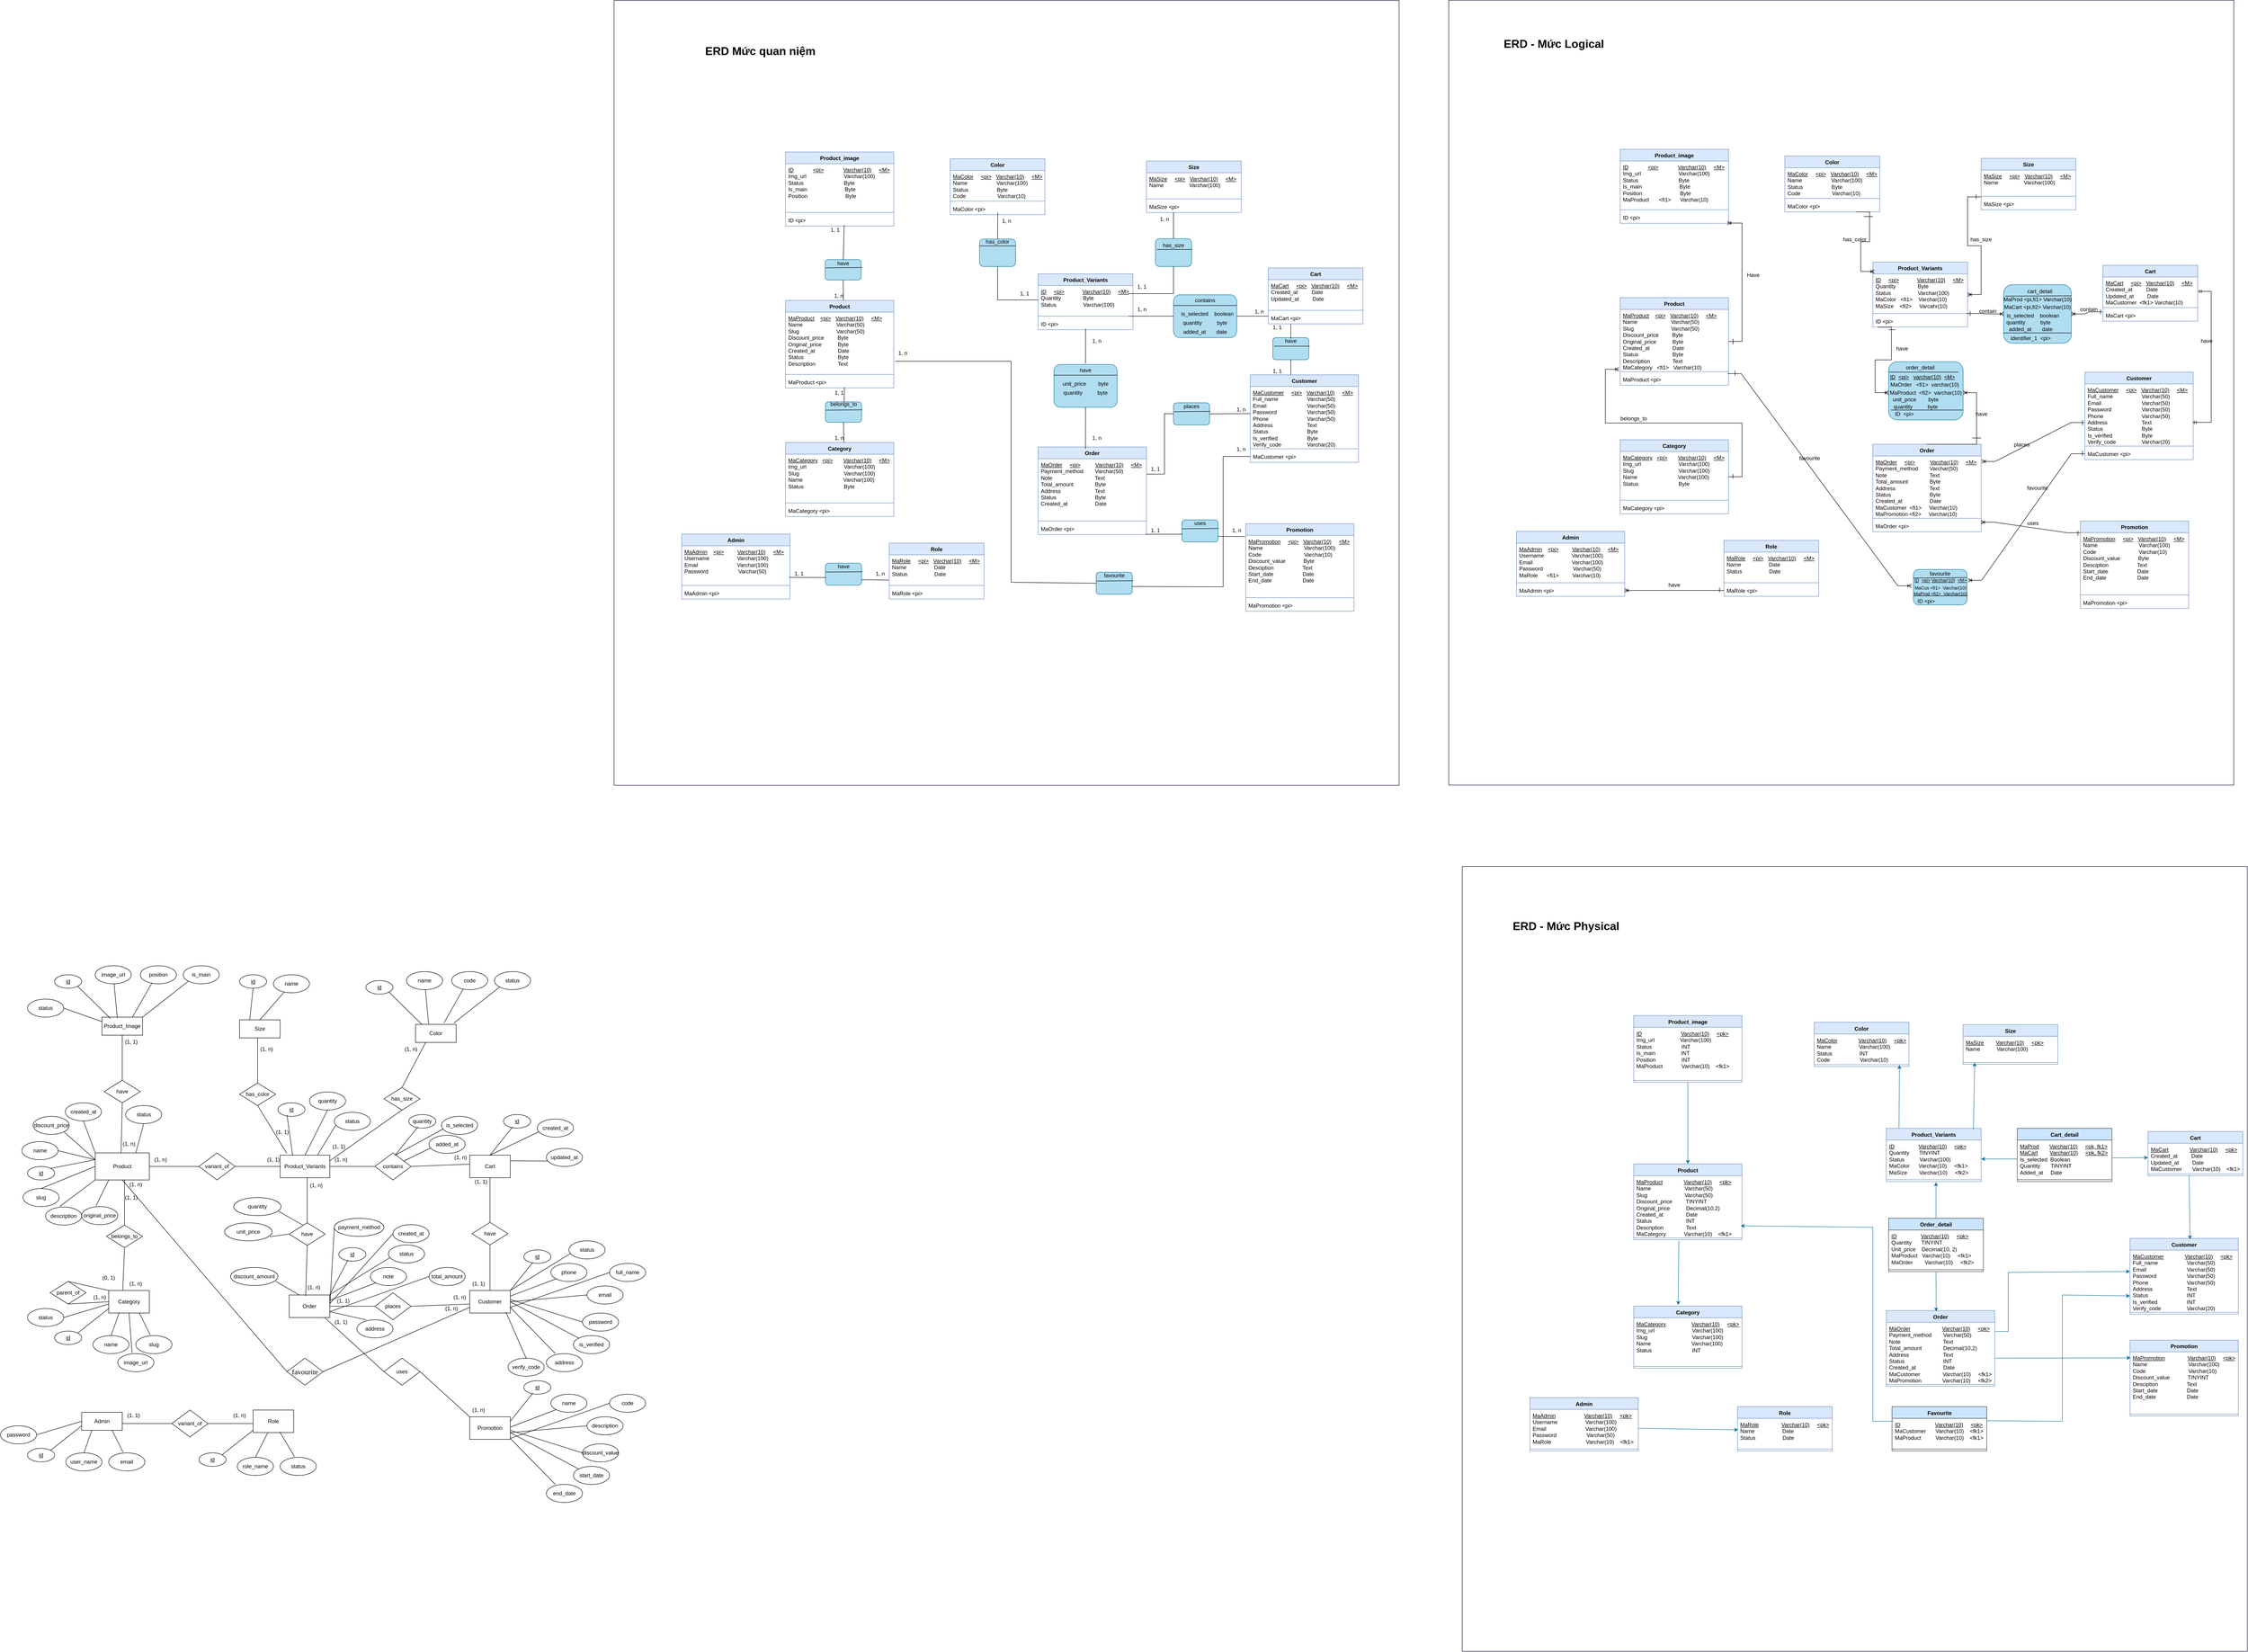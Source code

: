 <mxfile version="27.0.6">
  <diagram name="Page-1" id="vfgOk3tqKzqR9C0KARf6">
    <mxGraphModel dx="7536" dy="8465" grid="1" gridSize="10" guides="1" tooltips="1" connect="1" arrows="1" fold="1" page="1" pageScale="1" pageWidth="3300" pageHeight="4681" math="0" shadow="0">
      <root>
        <mxCell id="0" />
        <mxCell id="1" parent="0" />
        <mxCell id="bVN6IdZ8yP46c4jycVJ8-2" value="Customer" style="rounded=0;whiteSpace=wrap;html=1;" parent="1" vertex="1">
          <mxGeometry x="2270" y="2650" width="90" height="50" as="geometry" />
        </mxCell>
        <mxCell id="bVN6IdZ8yP46c4jycVJ8-3" value="Cart&lt;span style=&quot;color: rgba(0, 0, 0, 0); font-family: monospace; font-size: 0px; text-align: start; text-wrap-mode: nowrap;&quot;&gt;%3CmxGraphModel%3E%3Croot%3E%3CmxCell%20id%3D%220%22%2F%3E%3CmxCell%20id%3D%221%22%20parent%3D%220%22%2F%3E%3CmxCell%20id%3D%222%22%20value%3D%22Customer%22%20style%3D%22rounded%3D0%3BwhiteSpace%3Dwrap%3Bhtml%3D1%3B%22%20vertex%3D%221%22%20parent%3D%221%22%3E%3CmxGeometry%20x%3D%22470%22%20y%3D%22300%22%20width%3D%2290%22%20height%3D%2250%22%20as%3D%22geometry%22%2F%3E%3C%2FmxCell%3E%3C%2Froot%3E%3C%2FmxGraphModel%3E&lt;/span&gt;" style="rounded=0;whiteSpace=wrap;html=1;" parent="1" vertex="1">
          <mxGeometry x="2270" y="2350" width="90" height="50" as="geometry" />
        </mxCell>
        <mxCell id="bVN6IdZ8yP46c4jycVJ8-4" value="Order" style="rounded=0;whiteSpace=wrap;html=1;" parent="1" vertex="1">
          <mxGeometry x="1870" y="2660" width="90" height="50" as="geometry" />
        </mxCell>
        <mxCell id="bVN6IdZ8yP46c4jycVJ8-5" value="Promotion" style="rounded=0;whiteSpace=wrap;html=1;" parent="1" vertex="1">
          <mxGeometry x="2270" y="2930" width="90" height="50" as="geometry" />
        </mxCell>
        <mxCell id="bVN6IdZ8yP46c4jycVJ8-6" value="Product_Variants" style="rounded=0;whiteSpace=wrap;html=1;" parent="1" vertex="1">
          <mxGeometry x="1850" y="2350" width="110" height="50" as="geometry" />
        </mxCell>
        <mxCell id="bVN6IdZ8yP46c4jycVJ8-7" value="Product" style="rounded=0;whiteSpace=wrap;html=1;" parent="1" vertex="1">
          <mxGeometry x="1440" y="2345" width="120" height="60" as="geometry" />
        </mxCell>
        <mxCell id="bVN6IdZ8yP46c4jycVJ8-8" value="Category" style="rounded=0;whiteSpace=wrap;html=1;" parent="1" vertex="1">
          <mxGeometry x="1470" y="2650" width="90" height="50" as="geometry" />
        </mxCell>
        <mxCell id="bVN6IdZ8yP46c4jycVJ8-9" value="Role" style="rounded=0;whiteSpace=wrap;html=1;" parent="1" vertex="1">
          <mxGeometry x="1790" y="2915" width="90" height="50" as="geometry" />
        </mxCell>
        <mxCell id="bVN6IdZ8yP46c4jycVJ8-10" value="Admin" style="rounded=0;whiteSpace=wrap;html=1;" parent="1" vertex="1">
          <mxGeometry x="1410" y="2920" width="90" height="40" as="geometry" />
        </mxCell>
        <mxCell id="bVN6IdZ8yP46c4jycVJ8-11" value="Product_Image" style="rounded=0;whiteSpace=wrap;html=1;" parent="1" vertex="1">
          <mxGeometry x="1455" y="2044" width="90" height="40" as="geometry" />
        </mxCell>
        <mxCell id="bVN6IdZ8yP46c4jycVJ8-12" value="Color" style="rounded=0;whiteSpace=wrap;html=1;" parent="1" vertex="1">
          <mxGeometry x="2150" y="2060" width="90" height="40" as="geometry" />
        </mxCell>
        <mxCell id="bVN6IdZ8yP46c4jycVJ8-13" value="Size" style="rounded=0;whiteSpace=wrap;html=1;" parent="1" vertex="1">
          <mxGeometry x="1760" y="2050" width="90" height="40" as="geometry" />
        </mxCell>
        <mxCell id="bVN6IdZ8yP46c4jycVJ8-14" value="variant_of" style="rhombus;whiteSpace=wrap;html=1;" parent="1" vertex="1">
          <mxGeometry x="1670" y="2345" width="80" height="60" as="geometry" />
        </mxCell>
        <mxCell id="bVN6IdZ8yP46c4jycVJ8-15" value="" style="endArrow=none;html=1;rounded=0;entryX=0;entryY=0.5;entryDx=0;entryDy=0;exitX=1;exitY=0.5;exitDx=0;exitDy=0;" parent="1" source="bVN6IdZ8yP46c4jycVJ8-14" target="bVN6IdZ8yP46c4jycVJ8-6" edge="1">
          <mxGeometry width="50" height="50" relative="1" as="geometry">
            <mxPoint x="1410" y="2580" as="sourcePoint" />
            <mxPoint x="1460" y="2530" as="targetPoint" />
          </mxGeometry>
        </mxCell>
        <mxCell id="bVN6IdZ8yP46c4jycVJ8-17" value="" style="endArrow=none;html=1;rounded=0;entryX=0;entryY=0.5;entryDx=0;entryDy=0;exitX=1;exitY=0.5;exitDx=0;exitDy=0;" parent="1" source="bVN6IdZ8yP46c4jycVJ8-7" target="bVN6IdZ8yP46c4jycVJ8-14" edge="1">
          <mxGeometry width="50" height="50" relative="1" as="geometry">
            <mxPoint x="1410" y="2580" as="sourcePoint" />
            <mxPoint x="1460" y="2530" as="targetPoint" />
          </mxGeometry>
        </mxCell>
        <mxCell id="bVN6IdZ8yP46c4jycVJ8-19" value="have" style="rhombus;whiteSpace=wrap;html=1;" parent="1" vertex="1">
          <mxGeometry x="1460" y="2184" width="80" height="50" as="geometry" />
        </mxCell>
        <mxCell id="bVN6IdZ8yP46c4jycVJ8-20" value="" style="endArrow=none;html=1;rounded=0;entryX=0.5;entryY=1;entryDx=0;entryDy=0;exitX=0.5;exitY=0;exitDx=0;exitDy=0;" parent="1" source="bVN6IdZ8yP46c4jycVJ8-19" target="bVN6IdZ8yP46c4jycVJ8-11" edge="1">
          <mxGeometry width="50" height="50" relative="1" as="geometry">
            <mxPoint x="1060" y="2324" as="sourcePoint" />
            <mxPoint x="1110" y="2274" as="targetPoint" />
          </mxGeometry>
        </mxCell>
        <mxCell id="bVN6IdZ8yP46c4jycVJ8-21" value="" style="endArrow=none;html=1;rounded=0;entryX=0.5;entryY=1;entryDx=0;entryDy=0;exitX=0.431;exitY=0.02;exitDx=0;exitDy=0;exitPerimeter=0;" parent="1" target="bVN6IdZ8yP46c4jycVJ8-19" edge="1">
          <mxGeometry width="50" height="50" relative="1" as="geometry">
            <mxPoint x="1497.41" y="2345" as="sourcePoint" />
            <mxPoint x="1110" y="2274" as="targetPoint" />
          </mxGeometry>
        </mxCell>
        <mxCell id="bVN6IdZ8yP46c4jycVJ8-25" value="have" style="rhombus;whiteSpace=wrap;html=1;" parent="1" vertex="1">
          <mxGeometry x="2275" y="2499" width="80" height="50" as="geometry" />
        </mxCell>
        <mxCell id="bVN6IdZ8yP46c4jycVJ8-26" value="" style="endArrow=none;html=1;rounded=0;entryX=0.5;entryY=1;entryDx=0;entryDy=0;exitX=0.5;exitY=0;exitDx=0;exitDy=0;" parent="1" source="bVN6IdZ8yP46c4jycVJ8-25" edge="1">
          <mxGeometry width="50" height="50" relative="1" as="geometry">
            <mxPoint x="1875" y="2639" as="sourcePoint" />
            <mxPoint x="2315" y="2399" as="targetPoint" />
          </mxGeometry>
        </mxCell>
        <mxCell id="bVN6IdZ8yP46c4jycVJ8-27" value="" style="endArrow=none;html=1;rounded=0;entryX=0.5;entryY=1;entryDx=0;entryDy=0;" parent="1" target="bVN6IdZ8yP46c4jycVJ8-25" edge="1">
          <mxGeometry width="50" height="50" relative="1" as="geometry">
            <mxPoint x="2315" y="2650" as="sourcePoint" />
            <mxPoint x="1925" y="2589" as="targetPoint" />
          </mxGeometry>
        </mxCell>
        <mxCell id="bVN6IdZ8yP46c4jycVJ8-29" value="places" style="rhombus;whiteSpace=wrap;html=1;" parent="1" vertex="1">
          <mxGeometry x="2060" y="2655" width="80" height="60" as="geometry" />
        </mxCell>
        <mxCell id="bVN6IdZ8yP46c4jycVJ8-30" value="" style="endArrow=none;html=1;rounded=0;entryX=0;entryY=0.5;entryDx=0;entryDy=0;exitX=1;exitY=0.5;exitDx=0;exitDy=0;" parent="1" source="bVN6IdZ8yP46c4jycVJ8-29" edge="1">
          <mxGeometry width="50" height="50" relative="1" as="geometry">
            <mxPoint x="1800" y="2890" as="sourcePoint" />
            <mxPoint x="2270" y="2680" as="targetPoint" />
          </mxGeometry>
        </mxCell>
        <mxCell id="bVN6IdZ8yP46c4jycVJ8-31" value="" style="endArrow=none;html=1;rounded=0;entryX=0;entryY=0.5;entryDx=0;entryDy=0;" parent="1" target="bVN6IdZ8yP46c4jycVJ8-29" edge="1">
          <mxGeometry width="50" height="50" relative="1" as="geometry">
            <mxPoint x="1960" y="2685" as="sourcePoint" />
            <mxPoint x="1850" y="2840" as="targetPoint" />
          </mxGeometry>
        </mxCell>
        <mxCell id="bVN6IdZ8yP46c4jycVJ8-36" value="have" style="rhombus;whiteSpace=wrap;html=1;" parent="1" vertex="1">
          <mxGeometry x="1870" y="2500" width="80" height="50" as="geometry" />
        </mxCell>
        <mxCell id="bVN6IdZ8yP46c4jycVJ8-37" value="" style="endArrow=none;html=1;rounded=0;entryX=0.5;entryY=1;entryDx=0;entryDy=0;exitX=0.5;exitY=0;exitDx=0;exitDy=0;" parent="1" source="bVN6IdZ8yP46c4jycVJ8-36" edge="1">
          <mxGeometry width="50" height="50" relative="1" as="geometry">
            <mxPoint x="1470" y="2640" as="sourcePoint" />
            <mxPoint x="1910" y="2400" as="targetPoint" />
          </mxGeometry>
        </mxCell>
        <mxCell id="bVN6IdZ8yP46c4jycVJ8-38" value="" style="endArrow=none;html=1;rounded=0;entryX=0.5;entryY=1;entryDx=0;entryDy=0;exitX=0.405;exitY=0.046;exitDx=0;exitDy=0;exitPerimeter=0;" parent="1" source="bVN6IdZ8yP46c4jycVJ8-4" target="bVN6IdZ8yP46c4jycVJ8-36" edge="1">
          <mxGeometry width="50" height="50" relative="1" as="geometry">
            <mxPoint x="1910" y="2651" as="sourcePoint" />
            <mxPoint x="1520" y="2590" as="targetPoint" />
          </mxGeometry>
        </mxCell>
        <mxCell id="bVN6IdZ8yP46c4jycVJ8-39" value="&lt;p class=&quot;MsoNormal&quot;&gt;&lt;span style=&quot;font-family: &amp;quot;Times New Roman&amp;quot;; font-size: 12pt;&quot;&gt;favourite&lt;/span&gt;&lt;/p&gt;" style="rhombus;whiteSpace=wrap;html=1;" parent="1" vertex="1">
          <mxGeometry x="1865" y="2800" width="80" height="60" as="geometry" />
        </mxCell>
        <mxCell id="bVN6IdZ8yP46c4jycVJ8-40" value="" style="endArrow=none;html=1;rounded=0;entryX=0;entryY=0.75;entryDx=0;entryDy=0;exitX=1;exitY=0.5;exitDx=0;exitDy=0;" parent="1" source="bVN6IdZ8yP46c4jycVJ8-39" target="bVN6IdZ8yP46c4jycVJ8-2" edge="1">
          <mxGeometry width="50" height="50" relative="1" as="geometry">
            <mxPoint x="1600" y="2985" as="sourcePoint" />
            <mxPoint x="2070" y="2775" as="targetPoint" />
          </mxGeometry>
        </mxCell>
        <mxCell id="bVN6IdZ8yP46c4jycVJ8-41" value="" style="endArrow=none;html=1;rounded=0;entryX=0;entryY=0.5;entryDx=0;entryDy=0;exitX=0.5;exitY=1;exitDx=0;exitDy=0;" parent="1" source="bVN6IdZ8yP46c4jycVJ8-7" target="bVN6IdZ8yP46c4jycVJ8-39" edge="1">
          <mxGeometry width="50" height="50" relative="1" as="geometry">
            <mxPoint x="1760" y="2780" as="sourcePoint" />
            <mxPoint x="1650" y="2935" as="targetPoint" />
          </mxGeometry>
        </mxCell>
        <mxCell id="bVN6IdZ8yP46c4jycVJ8-42" value="contains" style="rhombus;whiteSpace=wrap;html=1;" parent="1" vertex="1">
          <mxGeometry x="2060" y="2345" width="80" height="60" as="geometry" />
        </mxCell>
        <mxCell id="bVN6IdZ8yP46c4jycVJ8-43" value="" style="endArrow=none;html=1;rounded=0;entryX=0;entryY=0.5;entryDx=0;entryDy=0;exitX=1;exitY=0.5;exitDx=0;exitDy=0;" parent="1" source="bVN6IdZ8yP46c4jycVJ8-42" edge="1">
          <mxGeometry width="50" height="50" relative="1" as="geometry">
            <mxPoint x="1800" y="2580" as="sourcePoint" />
            <mxPoint x="2270" y="2370" as="targetPoint" />
          </mxGeometry>
        </mxCell>
        <mxCell id="bVN6IdZ8yP46c4jycVJ8-44" value="" style="endArrow=none;html=1;rounded=0;entryX=0;entryY=0.5;entryDx=0;entryDy=0;" parent="1" target="bVN6IdZ8yP46c4jycVJ8-42" edge="1">
          <mxGeometry width="50" height="50" relative="1" as="geometry">
            <mxPoint x="1960" y="2375" as="sourcePoint" />
            <mxPoint x="1850" y="2530" as="targetPoint" />
          </mxGeometry>
        </mxCell>
        <mxCell id="bVN6IdZ8yP46c4jycVJ8-45" value="uses" style="rhombus;whiteSpace=wrap;html=1;" parent="1" vertex="1">
          <mxGeometry x="2080" y="2800" width="80" height="60" as="geometry" />
        </mxCell>
        <mxCell id="bVN6IdZ8yP46c4jycVJ8-46" value="" style="endArrow=none;html=1;rounded=0;entryX=0;entryY=0;entryDx=0;entryDy=0;exitX=1;exitY=0.5;exitDx=0;exitDy=0;" parent="1" source="bVN6IdZ8yP46c4jycVJ8-45" target="bVN6IdZ8yP46c4jycVJ8-5" edge="1">
          <mxGeometry width="50" height="50" relative="1" as="geometry">
            <mxPoint x="1820" y="3035" as="sourcePoint" />
            <mxPoint x="2290" y="2825" as="targetPoint" />
          </mxGeometry>
        </mxCell>
        <mxCell id="bVN6IdZ8yP46c4jycVJ8-47" value="" style="endArrow=none;html=1;rounded=0;entryX=0;entryY=0.5;entryDx=0;entryDy=0;exitX=0.876;exitY=1.006;exitDx=0;exitDy=0;exitPerimeter=0;" parent="1" source="bVN6IdZ8yP46c4jycVJ8-4" target="bVN6IdZ8yP46c4jycVJ8-45" edge="1">
          <mxGeometry width="50" height="50" relative="1" as="geometry">
            <mxPoint x="1980" y="2830" as="sourcePoint" />
            <mxPoint x="1870" y="2985" as="targetPoint" />
          </mxGeometry>
        </mxCell>
        <mxCell id="bVN6IdZ8yP46c4jycVJ8-55" value="belongs_to" style="rhombus;whiteSpace=wrap;html=1;" parent="1" vertex="1">
          <mxGeometry x="1465" y="2505" width="80" height="50" as="geometry" />
        </mxCell>
        <mxCell id="bVN6IdZ8yP46c4jycVJ8-56" value="" style="endArrow=none;html=1;rounded=0;entryX=0.5;entryY=1;entryDx=0;entryDy=0;exitX=0.5;exitY=0;exitDx=0;exitDy=0;" parent="1" source="bVN6IdZ8yP46c4jycVJ8-55" edge="1">
          <mxGeometry width="50" height="50" relative="1" as="geometry">
            <mxPoint x="1065" y="2645" as="sourcePoint" />
            <mxPoint x="1505" y="2405" as="targetPoint" />
          </mxGeometry>
        </mxCell>
        <mxCell id="bVN6IdZ8yP46c4jycVJ8-57" value="" style="endArrow=none;html=1;rounded=0;entryX=0.5;entryY=1;entryDx=0;entryDy=0;" parent="1" target="bVN6IdZ8yP46c4jycVJ8-55" edge="1">
          <mxGeometry width="50" height="50" relative="1" as="geometry">
            <mxPoint x="1501" y="2650" as="sourcePoint" />
            <mxPoint x="1115" y="2595" as="targetPoint" />
          </mxGeometry>
        </mxCell>
        <mxCell id="bVN6IdZ8yP46c4jycVJ8-58" value="variant_of" style="rhombus;whiteSpace=wrap;html=1;" parent="1" vertex="1">
          <mxGeometry x="1610" y="2915" width="80" height="60" as="geometry" />
        </mxCell>
        <mxCell id="bVN6IdZ8yP46c4jycVJ8-59" value="" style="endArrow=none;html=1;rounded=0;entryX=0;entryY=0.5;entryDx=0;entryDy=0;exitX=1;exitY=0.5;exitDx=0;exitDy=0;" parent="1" source="bVN6IdZ8yP46c4jycVJ8-58" edge="1">
          <mxGeometry width="50" height="50" relative="1" as="geometry">
            <mxPoint x="1350" y="3150" as="sourcePoint" />
            <mxPoint x="1790" y="2945" as="targetPoint" />
          </mxGeometry>
        </mxCell>
        <mxCell id="bVN6IdZ8yP46c4jycVJ8-60" value="" style="endArrow=none;html=1;rounded=0;entryX=0;entryY=0.5;entryDx=0;entryDy=0;exitX=1;exitY=0.5;exitDx=0;exitDy=0;" parent="1" target="bVN6IdZ8yP46c4jycVJ8-58" edge="1">
          <mxGeometry width="50" height="50" relative="1" as="geometry">
            <mxPoint x="1500" y="2945" as="sourcePoint" />
            <mxPoint x="1400" y="3100" as="targetPoint" />
          </mxGeometry>
        </mxCell>
        <mxCell id="bVN6IdZ8yP46c4jycVJ8-61" value="parent_of" style="rhombus;whiteSpace=wrap;html=1;" parent="1" vertex="1">
          <mxGeometry x="1340" y="2630" width="80" height="50" as="geometry" />
        </mxCell>
        <mxCell id="bVN6IdZ8yP46c4jycVJ8-62" value="" style="endArrow=none;html=1;rounded=0;entryX=0;entryY=0;entryDx=0;entryDy=0;exitX=0.5;exitY=0;exitDx=0;exitDy=0;" parent="1" source="bVN6IdZ8yP46c4jycVJ8-61" target="bVN6IdZ8yP46c4jycVJ8-8" edge="1">
          <mxGeometry width="50" height="50" relative="1" as="geometry">
            <mxPoint x="930" y="2855" as="sourcePoint" />
            <mxPoint x="1370" y="2615" as="targetPoint" />
          </mxGeometry>
        </mxCell>
        <mxCell id="bVN6IdZ8yP46c4jycVJ8-63" value="" style="endArrow=none;html=1;rounded=0;entryX=0.5;entryY=1;entryDx=0;entryDy=0;exitX=0;exitY=0.5;exitDx=0;exitDy=0;" parent="1" source="bVN6IdZ8yP46c4jycVJ8-8" target="bVN6IdZ8yP46c4jycVJ8-61" edge="1">
          <mxGeometry width="50" height="50" relative="1" as="geometry">
            <mxPoint x="1366" y="2860" as="sourcePoint" />
            <mxPoint x="980" y="2805" as="targetPoint" />
            <Array as="points" />
          </mxGeometry>
        </mxCell>
        <mxCell id="bVN6IdZ8yP46c4jycVJ8-66" value="has_color" style="rhombus;whiteSpace=wrap;html=1;" parent="1" vertex="1">
          <mxGeometry x="1760" y="2190" width="80" height="50" as="geometry" />
        </mxCell>
        <mxCell id="bVN6IdZ8yP46c4jycVJ8-67" value="" style="endArrow=none;html=1;rounded=0;entryX=0.5;entryY=1;entryDx=0;entryDy=0;exitX=0.5;exitY=0;exitDx=0;exitDy=0;" parent="1" source="bVN6IdZ8yP46c4jycVJ8-66" edge="1">
          <mxGeometry width="50" height="50" relative="1" as="geometry">
            <mxPoint x="1360" y="2330" as="sourcePoint" />
            <mxPoint x="1800" y="2090" as="targetPoint" />
          </mxGeometry>
        </mxCell>
        <mxCell id="bVN6IdZ8yP46c4jycVJ8-68" value="" style="endArrow=none;html=1;rounded=0;entryX=0.5;entryY=1;entryDx=0;entryDy=0;exitX=0.134;exitY=-0.077;exitDx=0;exitDy=0;exitPerimeter=0;" parent="1" source="bVN6IdZ8yP46c4jycVJ8-6" target="bVN6IdZ8yP46c4jycVJ8-66" edge="1">
          <mxGeometry width="50" height="50" relative="1" as="geometry">
            <mxPoint x="1797.41" y="2351" as="sourcePoint" />
            <mxPoint x="1410" y="2280" as="targetPoint" />
          </mxGeometry>
        </mxCell>
        <mxCell id="bVN6IdZ8yP46c4jycVJ8-69" value="has_size" style="rhombus;whiteSpace=wrap;html=1;" parent="1" vertex="1">
          <mxGeometry x="2080" y="2200" width="80" height="50" as="geometry" />
        </mxCell>
        <mxCell id="bVN6IdZ8yP46c4jycVJ8-70" value="" style="endArrow=none;html=1;rounded=0;entryX=0.25;entryY=1;entryDx=0;entryDy=0;exitX=0.5;exitY=0;exitDx=0;exitDy=0;" parent="1" source="bVN6IdZ8yP46c4jycVJ8-69" target="bVN6IdZ8yP46c4jycVJ8-12" edge="1">
          <mxGeometry width="50" height="50" relative="1" as="geometry">
            <mxPoint x="1680" y="2340" as="sourcePoint" />
            <mxPoint x="2120" y="2100" as="targetPoint" />
          </mxGeometry>
        </mxCell>
        <mxCell id="bVN6IdZ8yP46c4jycVJ8-71" value="" style="endArrow=none;html=1;rounded=0;entryX=0.5;entryY=1;entryDx=0;entryDy=0;exitX=1;exitY=0.25;exitDx=0;exitDy=0;" parent="1" source="bVN6IdZ8yP46c4jycVJ8-6" target="bVN6IdZ8yP46c4jycVJ8-69" edge="1">
          <mxGeometry width="50" height="50" relative="1" as="geometry">
            <mxPoint x="2117.41" y="2361" as="sourcePoint" />
            <mxPoint x="1730" y="2290" as="targetPoint" />
          </mxGeometry>
        </mxCell>
        <mxCell id="bVN6IdZ8yP46c4jycVJ8-72" value="&lt;u&gt;id&lt;/u&gt;" style="ellipse;whiteSpace=wrap;html=1;" parent="1" vertex="1">
          <mxGeometry x="2390" y="2560" width="60" height="30" as="geometry" />
        </mxCell>
        <mxCell id="bVN6IdZ8yP46c4jycVJ8-73" value="phone" style="ellipse;whiteSpace=wrap;html=1;" parent="1" vertex="1">
          <mxGeometry x="2450" y="2590" width="80" height="40" as="geometry" />
        </mxCell>
        <mxCell id="bVN6IdZ8yP46c4jycVJ8-74" value="email" style="ellipse;whiteSpace=wrap;html=1;" parent="1" vertex="1">
          <mxGeometry x="2530" y="2640" width="80" height="40" as="geometry" />
        </mxCell>
        <mxCell id="bVN6IdZ8yP46c4jycVJ8-75" value="password" style="ellipse;whiteSpace=wrap;html=1;" parent="1" vertex="1">
          <mxGeometry x="2520" y="2700" width="80" height="40" as="geometry" />
        </mxCell>
        <mxCell id="bVN6IdZ8yP46c4jycVJ8-76" value="full_name" style="ellipse;whiteSpace=wrap;html=1;" parent="1" vertex="1">
          <mxGeometry x="2580" y="2590" width="80" height="40" as="geometry" />
        </mxCell>
        <mxCell id="bVN6IdZ8yP46c4jycVJ8-77" value="address" style="ellipse;whiteSpace=wrap;html=1;" parent="1" vertex="1">
          <mxGeometry x="2440" y="2790" width="80" height="40" as="geometry" />
        </mxCell>
        <mxCell id="bVN6IdZ8yP46c4jycVJ8-78" value="status" style="ellipse;whiteSpace=wrap;html=1;" parent="1" vertex="1">
          <mxGeometry x="2490" y="2540" width="80" height="40" as="geometry" />
        </mxCell>
        <mxCell id="bVN6IdZ8yP46c4jycVJ8-80" value="is_verified" style="ellipse;whiteSpace=wrap;html=1;" parent="1" vertex="1">
          <mxGeometry x="2500" y="2750" width="80" height="40" as="geometry" />
        </mxCell>
        <mxCell id="bVN6IdZ8yP46c4jycVJ8-81" value="verify_code" style="ellipse;whiteSpace=wrap;html=1;" parent="1" vertex="1">
          <mxGeometry x="2355" y="2800" width="80" height="40" as="geometry" />
        </mxCell>
        <mxCell id="bVN6IdZ8yP46c4jycVJ8-82" value="" style="endArrow=none;html=1;rounded=0;entryX=0.336;entryY=0.912;entryDx=0;entryDy=0;entryPerimeter=0;exitX=1;exitY=0;exitDx=0;exitDy=0;" parent="1" source="bVN6IdZ8yP46c4jycVJ8-2" target="bVN6IdZ8yP46c4jycVJ8-72" edge="1">
          <mxGeometry width="50" height="50" relative="1" as="geometry">
            <mxPoint x="2520" y="2690" as="sourcePoint" />
            <mxPoint x="2570" y="2640" as="targetPoint" />
          </mxGeometry>
        </mxCell>
        <mxCell id="bVN6IdZ8yP46c4jycVJ8-83" value="" style="endArrow=none;html=1;rounded=0;entryX=0;entryY=0.5;entryDx=0;entryDy=0;exitX=1;exitY=0.75;exitDx=0;exitDy=0;" parent="1" source="bVN6IdZ8yP46c4jycVJ8-2" target="bVN6IdZ8yP46c4jycVJ8-76" edge="1">
          <mxGeometry width="50" height="50" relative="1" as="geometry">
            <mxPoint x="2520" y="2690" as="sourcePoint" />
            <mxPoint x="2570" y="2640" as="targetPoint" />
          </mxGeometry>
        </mxCell>
        <mxCell id="bVN6IdZ8yP46c4jycVJ8-84" value="" style="endArrow=none;html=1;rounded=0;entryX=0;entryY=1;entryDx=0;entryDy=0;exitX=1;exitY=0.25;exitDx=0;exitDy=0;" parent="1" source="bVN6IdZ8yP46c4jycVJ8-2" target="bVN6IdZ8yP46c4jycVJ8-73" edge="1">
          <mxGeometry width="50" height="50" relative="1" as="geometry">
            <mxPoint x="2520" y="2690" as="sourcePoint" />
            <mxPoint x="2570" y="2640" as="targetPoint" />
          </mxGeometry>
        </mxCell>
        <mxCell id="bVN6IdZ8yP46c4jycVJ8-85" value="" style="endArrow=none;html=1;rounded=0;entryX=0.044;entryY=0.7;entryDx=0;entryDy=0;entryPerimeter=0;exitX=1;exitY=0;exitDx=0;exitDy=0;" parent="1" source="bVN6IdZ8yP46c4jycVJ8-2" target="bVN6IdZ8yP46c4jycVJ8-78" edge="1">
          <mxGeometry width="50" height="50" relative="1" as="geometry">
            <mxPoint x="2520" y="2690" as="sourcePoint" />
            <mxPoint x="2570" y="2640" as="targetPoint" />
          </mxGeometry>
        </mxCell>
        <mxCell id="bVN6IdZ8yP46c4jycVJ8-86" value="" style="endArrow=none;html=1;rounded=0;exitX=1;exitY=0.5;exitDx=0;exitDy=0;entryX=0;entryY=0.5;entryDx=0;entryDy=0;" parent="1" source="bVN6IdZ8yP46c4jycVJ8-2" target="bVN6IdZ8yP46c4jycVJ8-74" edge="1">
          <mxGeometry width="50" height="50" relative="1" as="geometry">
            <mxPoint x="2520" y="2690" as="sourcePoint" />
            <mxPoint x="2570" y="2640" as="targetPoint" />
          </mxGeometry>
        </mxCell>
        <mxCell id="bVN6IdZ8yP46c4jycVJ8-87" value="" style="endArrow=none;html=1;rounded=0;entryX=0;entryY=0.5;entryDx=0;entryDy=0;" parent="1" target="bVN6IdZ8yP46c4jycVJ8-75" edge="1">
          <mxGeometry width="50" height="50" relative="1" as="geometry">
            <mxPoint x="2360" y="2670" as="sourcePoint" />
            <mxPoint x="2570" y="2640" as="targetPoint" />
          </mxGeometry>
        </mxCell>
        <mxCell id="bVN6IdZ8yP46c4jycVJ8-88" value="" style="endArrow=none;html=1;rounded=0;entryX=0;entryY=0;entryDx=0;entryDy=0;exitX=1;exitY=0.5;exitDx=0;exitDy=0;" parent="1" source="bVN6IdZ8yP46c4jycVJ8-2" target="bVN6IdZ8yP46c4jycVJ8-80" edge="1">
          <mxGeometry width="50" height="50" relative="1" as="geometry">
            <mxPoint x="2370" y="2680" as="sourcePoint" />
            <mxPoint x="2530" y="2730" as="targetPoint" />
          </mxGeometry>
        </mxCell>
        <mxCell id="bVN6IdZ8yP46c4jycVJ8-89" value="" style="endArrow=none;html=1;rounded=0;entryX=0.25;entryY=0;entryDx=0;entryDy=0;entryPerimeter=0;exitX=1;exitY=0.75;exitDx=0;exitDy=0;" parent="1" source="bVN6IdZ8yP46c4jycVJ8-2" target="bVN6IdZ8yP46c4jycVJ8-77" edge="1">
          <mxGeometry width="50" height="50" relative="1" as="geometry">
            <mxPoint x="2380" y="2690" as="sourcePoint" />
            <mxPoint x="2540" y="2740" as="targetPoint" />
          </mxGeometry>
        </mxCell>
        <mxCell id="bVN6IdZ8yP46c4jycVJ8-90" value="" style="endArrow=none;html=1;rounded=0;entryX=0.5;entryY=0;entryDx=0;entryDy=0;exitX=0.893;exitY=0.954;exitDx=0;exitDy=0;exitPerimeter=0;" parent="1" source="bVN6IdZ8yP46c4jycVJ8-2" target="bVN6IdZ8yP46c4jycVJ8-81" edge="1">
          <mxGeometry width="50" height="50" relative="1" as="geometry">
            <mxPoint x="2390" y="2700" as="sourcePoint" />
            <mxPoint x="2550" y="2750" as="targetPoint" />
          </mxGeometry>
        </mxCell>
        <mxCell id="bVN6IdZ8yP46c4jycVJ8-99" value="&lt;u&gt;id&lt;/u&gt;" style="ellipse;whiteSpace=wrap;html=1;" parent="1" vertex="1">
          <mxGeometry x="1290" y="3000" width="60" height="30" as="geometry" />
        </mxCell>
        <mxCell id="bVN6IdZ8yP46c4jycVJ8-100" value="email" style="ellipse;whiteSpace=wrap;html=1;" parent="1" vertex="1">
          <mxGeometry x="1470" y="3010" width="80" height="40" as="geometry" />
        </mxCell>
        <mxCell id="bVN6IdZ8yP46c4jycVJ8-101" value="password" style="ellipse;whiteSpace=wrap;html=1;" parent="1" vertex="1">
          <mxGeometry x="1230" y="2950" width="80" height="40" as="geometry" />
        </mxCell>
        <mxCell id="bVN6IdZ8yP46c4jycVJ8-102" value="user_name" style="ellipse;whiteSpace=wrap;html=1;" parent="1" vertex="1">
          <mxGeometry x="1375" y="3010" width="80" height="40" as="geometry" />
        </mxCell>
        <mxCell id="bVN6IdZ8yP46c4jycVJ8-103" value="" style="endArrow=none;html=1;rounded=0;entryX=1;entryY=0;entryDx=0;entryDy=0;exitX=0;exitY=0.75;exitDx=0;exitDy=0;" parent="1" source="bVN6IdZ8yP46c4jycVJ8-10" target="bVN6IdZ8yP46c4jycVJ8-99" edge="1">
          <mxGeometry width="50" height="50" relative="1" as="geometry">
            <mxPoint x="1260" y="3090" as="sourcePoint" />
            <mxPoint x="1470" y="3080" as="targetPoint" />
          </mxGeometry>
        </mxCell>
        <mxCell id="bVN6IdZ8yP46c4jycVJ8-104" value="" style="endArrow=none;html=1;rounded=0;entryX=0.5;entryY=0;entryDx=0;entryDy=0;exitX=0.25;exitY=1;exitDx=0;exitDy=0;" parent="1" source="bVN6IdZ8yP46c4jycVJ8-10" target="bVN6IdZ8yP46c4jycVJ8-102" edge="1">
          <mxGeometry width="50" height="50" relative="1" as="geometry">
            <mxPoint x="1260" y="3128" as="sourcePoint" />
            <mxPoint x="1470" y="3080" as="targetPoint" />
          </mxGeometry>
        </mxCell>
        <mxCell id="bVN6IdZ8yP46c4jycVJ8-105" value="" style="endArrow=none;html=1;rounded=0;exitX=0.75;exitY=1;exitDx=0;exitDy=0;entryX=0.397;entryY=-0.039;entryDx=0;entryDy=0;entryPerimeter=0;" parent="1" source="bVN6IdZ8yP46c4jycVJ8-10" target="bVN6IdZ8yP46c4jycVJ8-100" edge="1">
          <mxGeometry width="50" height="50" relative="1" as="geometry">
            <mxPoint x="1260" y="3115" as="sourcePoint" />
            <mxPoint x="1470" y="3080" as="targetPoint" />
          </mxGeometry>
        </mxCell>
        <mxCell id="bVN6IdZ8yP46c4jycVJ8-106" value="" style="endArrow=none;html=1;rounded=0;entryX=1;entryY=0.5;entryDx=0;entryDy=0;exitX=0;exitY=0.5;exitDx=0;exitDy=0;" parent="1" source="bVN6IdZ8yP46c4jycVJ8-10" target="bVN6IdZ8yP46c4jycVJ8-101" edge="1">
          <mxGeometry width="50" height="50" relative="1" as="geometry">
            <mxPoint x="1260" y="3110" as="sourcePoint" />
            <mxPoint x="1470" y="3080" as="targetPoint" />
          </mxGeometry>
        </mxCell>
        <mxCell id="bVN6IdZ8yP46c4jycVJ8-107" value="&lt;u&gt;id&lt;/u&gt;" style="ellipse;whiteSpace=wrap;html=1;" parent="1" vertex="1">
          <mxGeometry x="1670" y="3010" width="60" height="30" as="geometry" />
        </mxCell>
        <mxCell id="bVN6IdZ8yP46c4jycVJ8-108" value="status" style="ellipse;whiteSpace=wrap;html=1;" parent="1" vertex="1">
          <mxGeometry x="1850" y="3020" width="80" height="40" as="geometry" />
        </mxCell>
        <mxCell id="bVN6IdZ8yP46c4jycVJ8-109" value="role_name" style="ellipse;whiteSpace=wrap;html=1;" parent="1" vertex="1">
          <mxGeometry x="1755" y="3020" width="80" height="40" as="geometry" />
        </mxCell>
        <mxCell id="bVN6IdZ8yP46c4jycVJ8-110" value="" style="endArrow=none;html=1;rounded=0;entryX=1;entryY=0;entryDx=0;entryDy=0;exitX=0;exitY=0.75;exitDx=0;exitDy=0;" parent="1" target="bVN6IdZ8yP46c4jycVJ8-107" edge="1">
          <mxGeometry width="50" height="50" relative="1" as="geometry">
            <mxPoint x="1790" y="2960" as="sourcePoint" />
            <mxPoint x="1850" y="3090" as="targetPoint" />
          </mxGeometry>
        </mxCell>
        <mxCell id="bVN6IdZ8yP46c4jycVJ8-111" value="" style="endArrow=none;html=1;rounded=0;entryX=0.5;entryY=0;entryDx=0;entryDy=0;" parent="1" source="bVN6IdZ8yP46c4jycVJ8-9" target="bVN6IdZ8yP46c4jycVJ8-109" edge="1">
          <mxGeometry width="50" height="50" relative="1" as="geometry">
            <mxPoint x="1813" y="2970" as="sourcePoint" />
            <mxPoint x="1850" y="3090" as="targetPoint" />
          </mxGeometry>
        </mxCell>
        <mxCell id="bVN6IdZ8yP46c4jycVJ8-112" value="" style="endArrow=none;html=1;rounded=0;exitX=0.659;exitY=0.976;exitDx=0;exitDy=0;entryX=0.397;entryY=-0.039;entryDx=0;entryDy=0;entryPerimeter=0;exitPerimeter=0;" parent="1" source="bVN6IdZ8yP46c4jycVJ8-9" target="bVN6IdZ8yP46c4jycVJ8-108" edge="1">
          <mxGeometry width="50" height="50" relative="1" as="geometry">
            <mxPoint x="1858" y="2970" as="sourcePoint" />
            <mxPoint x="1850" y="3090" as="targetPoint" />
          </mxGeometry>
        </mxCell>
        <mxCell id="bVN6IdZ8yP46c4jycVJ8-113" value="&lt;u&gt;id&lt;/u&gt;" style="ellipse;whiteSpace=wrap;html=1;" parent="1" vertex="1">
          <mxGeometry x="2390" y="2850" width="60" height="30" as="geometry" />
        </mxCell>
        <mxCell id="bVN6IdZ8yP46c4jycVJ8-114" value="name" style="ellipse;whiteSpace=wrap;html=1;" parent="1" vertex="1">
          <mxGeometry x="2450" y="2880" width="80" height="40" as="geometry" />
        </mxCell>
        <mxCell id="bVN6IdZ8yP46c4jycVJ8-115" value="description" style="ellipse;whiteSpace=wrap;html=1;" parent="1" vertex="1">
          <mxGeometry x="2530" y="2930" width="80" height="40" as="geometry" />
        </mxCell>
        <mxCell id="bVN6IdZ8yP46c4jycVJ8-116" value="discount_value" style="ellipse;whiteSpace=wrap;html=1;" parent="1" vertex="1">
          <mxGeometry x="2520" y="2990" width="80" height="40" as="geometry" />
        </mxCell>
        <mxCell id="bVN6IdZ8yP46c4jycVJ8-117" value="code" style="ellipse;whiteSpace=wrap;html=1;" parent="1" vertex="1">
          <mxGeometry x="2580" y="2880" width="80" height="40" as="geometry" />
        </mxCell>
        <mxCell id="bVN6IdZ8yP46c4jycVJ8-118" value="end_date" style="ellipse;whiteSpace=wrap;html=1;" parent="1" vertex="1">
          <mxGeometry x="2440" y="3080" width="80" height="40" as="geometry" />
        </mxCell>
        <mxCell id="bVN6IdZ8yP46c4jycVJ8-119" value="start_date" style="ellipse;whiteSpace=wrap;html=1;" parent="1" vertex="1">
          <mxGeometry x="2500" y="3040" width="80" height="40" as="geometry" />
        </mxCell>
        <mxCell id="bVN6IdZ8yP46c4jycVJ8-121" value="" style="endArrow=none;html=1;rounded=0;entryX=0.336;entryY=0.912;entryDx=0;entryDy=0;entryPerimeter=0;exitX=1;exitY=0;exitDx=0;exitDy=0;" parent="1" target="bVN6IdZ8yP46c4jycVJ8-113" edge="1">
          <mxGeometry width="50" height="50" relative="1" as="geometry">
            <mxPoint x="2360" y="2940" as="sourcePoint" />
            <mxPoint x="2570" y="2930" as="targetPoint" />
          </mxGeometry>
        </mxCell>
        <mxCell id="bVN6IdZ8yP46c4jycVJ8-122" value="" style="endArrow=none;html=1;rounded=0;entryX=0;entryY=0.5;entryDx=0;entryDy=0;exitX=1;exitY=0.75;exitDx=0;exitDy=0;" parent="1" target="bVN6IdZ8yP46c4jycVJ8-117" edge="1">
          <mxGeometry width="50" height="50" relative="1" as="geometry">
            <mxPoint x="2360" y="2978" as="sourcePoint" />
            <mxPoint x="2570" y="2930" as="targetPoint" />
          </mxGeometry>
        </mxCell>
        <mxCell id="bVN6IdZ8yP46c4jycVJ8-123" value="" style="endArrow=none;html=1;rounded=0;entryX=0;entryY=1;entryDx=0;entryDy=0;exitX=1;exitY=0.25;exitDx=0;exitDy=0;" parent="1" target="bVN6IdZ8yP46c4jycVJ8-114" edge="1">
          <mxGeometry width="50" height="50" relative="1" as="geometry">
            <mxPoint x="2360" y="2953" as="sourcePoint" />
            <mxPoint x="2570" y="2930" as="targetPoint" />
          </mxGeometry>
        </mxCell>
        <mxCell id="bVN6IdZ8yP46c4jycVJ8-125" value="" style="endArrow=none;html=1;rounded=0;exitX=1;exitY=0.5;exitDx=0;exitDy=0;entryX=0;entryY=0.5;entryDx=0;entryDy=0;" parent="1" target="bVN6IdZ8yP46c4jycVJ8-115" edge="1">
          <mxGeometry width="50" height="50" relative="1" as="geometry">
            <mxPoint x="2360" y="2965" as="sourcePoint" />
            <mxPoint x="2570" y="2930" as="targetPoint" />
          </mxGeometry>
        </mxCell>
        <mxCell id="bVN6IdZ8yP46c4jycVJ8-126" value="" style="endArrow=none;html=1;rounded=0;entryX=0;entryY=0.5;entryDx=0;entryDy=0;" parent="1" target="bVN6IdZ8yP46c4jycVJ8-116" edge="1">
          <mxGeometry width="50" height="50" relative="1" as="geometry">
            <mxPoint x="2360" y="2960" as="sourcePoint" />
            <mxPoint x="2570" y="2930" as="targetPoint" />
          </mxGeometry>
        </mxCell>
        <mxCell id="bVN6IdZ8yP46c4jycVJ8-127" value="" style="endArrow=none;html=1;rounded=0;entryX=0;entryY=0;entryDx=0;entryDy=0;exitX=1;exitY=0.5;exitDx=0;exitDy=0;" parent="1" target="bVN6IdZ8yP46c4jycVJ8-119" edge="1">
          <mxGeometry width="50" height="50" relative="1" as="geometry">
            <mxPoint x="2360" y="2965" as="sourcePoint" />
            <mxPoint x="2530" y="3020" as="targetPoint" />
          </mxGeometry>
        </mxCell>
        <mxCell id="bVN6IdZ8yP46c4jycVJ8-128" value="" style="endArrow=none;html=1;rounded=0;entryX=0.25;entryY=0;entryDx=0;entryDy=0;entryPerimeter=0;exitX=1;exitY=0.75;exitDx=0;exitDy=0;" parent="1" target="bVN6IdZ8yP46c4jycVJ8-118" edge="1">
          <mxGeometry width="50" height="50" relative="1" as="geometry">
            <mxPoint x="2360" y="2978" as="sourcePoint" />
            <mxPoint x="2540" y="3030" as="targetPoint" />
          </mxGeometry>
        </mxCell>
        <mxCell id="bVN6IdZ8yP46c4jycVJ8-130" value="&lt;u&gt;id&lt;/u&gt;" style="ellipse;whiteSpace=wrap;html=1;" parent="1" vertex="1">
          <mxGeometry x="2345" y="2260" width="60" height="30" as="geometry" />
        </mxCell>
        <mxCell id="bVN6IdZ8yP46c4jycVJ8-131" value="created_at" style="ellipse;whiteSpace=wrap;html=1;" parent="1" vertex="1">
          <mxGeometry x="2420" y="2270" width="80" height="40" as="geometry" />
        </mxCell>
        <mxCell id="bVN6IdZ8yP46c4jycVJ8-132" value="" style="endArrow=none;html=1;rounded=0;entryX=0.336;entryY=0.912;entryDx=0;entryDy=0;entryPerimeter=0;exitX=1;exitY=0;exitDx=0;exitDy=0;" parent="1" target="bVN6IdZ8yP46c4jycVJ8-130" edge="1">
          <mxGeometry width="50" height="50" relative="1" as="geometry">
            <mxPoint x="2315" y="2350" as="sourcePoint" />
            <mxPoint x="2525" y="2340" as="targetPoint" />
          </mxGeometry>
        </mxCell>
        <mxCell id="bVN6IdZ8yP46c4jycVJ8-133" value="" style="endArrow=none;html=1;rounded=0;entryX=0.044;entryY=0.7;entryDx=0;entryDy=0;entryPerimeter=0;exitX=1;exitY=0;exitDx=0;exitDy=0;" parent="1" target="bVN6IdZ8yP46c4jycVJ8-131" edge="1">
          <mxGeometry width="50" height="50" relative="1" as="geometry">
            <mxPoint x="2315" y="2350" as="sourcePoint" />
            <mxPoint x="2525" y="2340" as="targetPoint" />
          </mxGeometry>
        </mxCell>
        <mxCell id="bVN6IdZ8yP46c4jycVJ8-135" value="updated_at" style="ellipse;whiteSpace=wrap;html=1;" parent="1" vertex="1">
          <mxGeometry x="2440" y="2335" width="80" height="40" as="geometry" />
        </mxCell>
        <mxCell id="bVN6IdZ8yP46c4jycVJ8-136" value="" style="endArrow=none;html=1;rounded=0;entryX=0.044;entryY=0.7;entryDx=0;entryDy=0;entryPerimeter=0;exitX=1;exitY=0.25;exitDx=0;exitDy=0;" parent="1" source="bVN6IdZ8yP46c4jycVJ8-3" target="bVN6IdZ8yP46c4jycVJ8-135" edge="1">
          <mxGeometry width="50" height="50" relative="1" as="geometry">
            <mxPoint x="2335" y="2415" as="sourcePoint" />
            <mxPoint x="2545" y="2405" as="targetPoint" />
          </mxGeometry>
        </mxCell>
        <mxCell id="bVN6IdZ8yP46c4jycVJ8-137" value="&lt;u&gt;id&lt;/u&gt;" style="ellipse;whiteSpace=wrap;html=1;" parent="1" vertex="1">
          <mxGeometry x="1350" y="2740" width="60" height="30" as="geometry" />
        </mxCell>
        <mxCell id="bVN6IdZ8yP46c4jycVJ8-138" value="slug" style="ellipse;whiteSpace=wrap;html=1;" parent="1" vertex="1">
          <mxGeometry x="1530" y="2750" width="80" height="40" as="geometry" />
        </mxCell>
        <mxCell id="bVN6IdZ8yP46c4jycVJ8-139" value="status" style="ellipse;whiteSpace=wrap;html=1;" parent="1" vertex="1">
          <mxGeometry x="1290" y="2690" width="80" height="40" as="geometry" />
        </mxCell>
        <mxCell id="bVN6IdZ8yP46c4jycVJ8-140" value="name" style="ellipse;whiteSpace=wrap;html=1;" parent="1" vertex="1">
          <mxGeometry x="1435" y="2750" width="80" height="40" as="geometry" />
        </mxCell>
        <mxCell id="bVN6IdZ8yP46c4jycVJ8-141" value="" style="endArrow=none;html=1;rounded=0;entryX=1;entryY=0;entryDx=0;entryDy=0;exitX=0;exitY=0.75;exitDx=0;exitDy=0;" parent="1" target="bVN6IdZ8yP46c4jycVJ8-137" edge="1">
          <mxGeometry width="50" height="50" relative="1" as="geometry">
            <mxPoint x="1470" y="2690" as="sourcePoint" />
            <mxPoint x="1530" y="2820" as="targetPoint" />
          </mxGeometry>
        </mxCell>
        <mxCell id="bVN6IdZ8yP46c4jycVJ8-142" value="" style="endArrow=none;html=1;rounded=0;entryX=0.5;entryY=0;entryDx=0;entryDy=0;exitX=0.25;exitY=1;exitDx=0;exitDy=0;" parent="1" target="bVN6IdZ8yP46c4jycVJ8-140" edge="1">
          <mxGeometry width="50" height="50" relative="1" as="geometry">
            <mxPoint x="1493" y="2700" as="sourcePoint" />
            <mxPoint x="1530" y="2820" as="targetPoint" />
          </mxGeometry>
        </mxCell>
        <mxCell id="bVN6IdZ8yP46c4jycVJ8-143" value="" style="endArrow=none;html=1;rounded=0;exitX=0.75;exitY=1;exitDx=0;exitDy=0;entryX=0.397;entryY=-0.039;entryDx=0;entryDy=0;entryPerimeter=0;" parent="1" target="bVN6IdZ8yP46c4jycVJ8-138" edge="1">
          <mxGeometry width="50" height="50" relative="1" as="geometry">
            <mxPoint x="1538" y="2700" as="sourcePoint" />
            <mxPoint x="1530" y="2820" as="targetPoint" />
          </mxGeometry>
        </mxCell>
        <mxCell id="bVN6IdZ8yP46c4jycVJ8-144" value="" style="endArrow=none;html=1;rounded=0;entryX=1;entryY=0.5;entryDx=0;entryDy=0;exitX=0;exitY=0.5;exitDx=0;exitDy=0;" parent="1" target="bVN6IdZ8yP46c4jycVJ8-139" edge="1">
          <mxGeometry width="50" height="50" relative="1" as="geometry">
            <mxPoint x="1470" y="2680" as="sourcePoint" />
            <mxPoint x="1530" y="2820" as="targetPoint" />
          </mxGeometry>
        </mxCell>
        <mxCell id="bVN6IdZ8yP46c4jycVJ8-146" value="image_url" style="ellipse;whiteSpace=wrap;html=1;" parent="1" vertex="1">
          <mxGeometry x="1490" y="2790" width="80" height="40" as="geometry" />
        </mxCell>
        <mxCell id="bVN6IdZ8yP46c4jycVJ8-147" value="" style="endArrow=none;html=1;rounded=0;exitX=0.5;exitY=1;exitDx=0;exitDy=0;entryX=0.397;entryY=-0.039;entryDx=0;entryDy=0;entryPerimeter=0;" parent="1" source="bVN6IdZ8yP46c4jycVJ8-8" target="bVN6IdZ8yP46c4jycVJ8-146" edge="1">
          <mxGeometry width="50" height="50" relative="1" as="geometry">
            <mxPoint x="1498" y="2740" as="sourcePoint" />
            <mxPoint x="1490" y="2860" as="targetPoint" />
          </mxGeometry>
        </mxCell>
        <mxCell id="bVN6IdZ8yP46c4jycVJ8-148" value="&lt;u&gt;id&lt;/u&gt;" style="ellipse;whiteSpace=wrap;html=1;" parent="1" vertex="1">
          <mxGeometry x="1350" y="1950" width="60" height="30" as="geometry" />
        </mxCell>
        <mxCell id="bVN6IdZ8yP46c4jycVJ8-149" value="is_main" style="ellipse;whiteSpace=wrap;html=1;" parent="1" vertex="1">
          <mxGeometry x="1635" y="1930" width="80" height="40" as="geometry" />
        </mxCell>
        <mxCell id="bVN6IdZ8yP46c4jycVJ8-150" value="status" style="ellipse;whiteSpace=wrap;html=1;" parent="1" vertex="1">
          <mxGeometry x="1290" y="2004" width="80" height="40" as="geometry" />
        </mxCell>
        <mxCell id="bVN6IdZ8yP46c4jycVJ8-151" value="position" style="ellipse;whiteSpace=wrap;html=1;" parent="1" vertex="1">
          <mxGeometry x="1540" y="1930" width="80" height="40" as="geometry" />
        </mxCell>
        <mxCell id="bVN6IdZ8yP46c4jycVJ8-152" value="" style="endArrow=none;html=1;rounded=0;entryX=1;entryY=1;entryDx=0;entryDy=0;exitX=0.211;exitY=0.081;exitDx=0;exitDy=0;exitPerimeter=0;" parent="1" source="bVN6IdZ8yP46c4jycVJ8-11" target="bVN6IdZ8yP46c4jycVJ8-148" edge="1">
          <mxGeometry width="50" height="50" relative="1" as="geometry">
            <mxPoint x="1420" y="1820" as="sourcePoint" />
            <mxPoint x="1480" y="1950" as="targetPoint" />
          </mxGeometry>
        </mxCell>
        <mxCell id="bVN6IdZ8yP46c4jycVJ8-153" value="" style="endArrow=none;html=1;rounded=0;entryX=0.325;entryY=0.947;entryDx=0;entryDy=0;exitX=0.75;exitY=0;exitDx=0;exitDy=0;entryPerimeter=0;" parent="1" source="bVN6IdZ8yP46c4jycVJ8-11" target="bVN6IdZ8yP46c4jycVJ8-151" edge="1">
          <mxGeometry width="50" height="50" relative="1" as="geometry">
            <mxPoint x="1598" y="1880" as="sourcePoint" />
            <mxPoint x="1635" y="2000" as="targetPoint" />
          </mxGeometry>
        </mxCell>
        <mxCell id="bVN6IdZ8yP46c4jycVJ8-154" value="" style="endArrow=none;html=1;rounded=0;exitX=1;exitY=0;exitDx=0;exitDy=0;entryX=0;entryY=1;entryDx=0;entryDy=0;" parent="1" source="bVN6IdZ8yP46c4jycVJ8-11" target="bVN6IdZ8yP46c4jycVJ8-149" edge="1">
          <mxGeometry width="50" height="50" relative="1" as="geometry">
            <mxPoint x="1643" y="1880" as="sourcePoint" />
            <mxPoint x="1635" y="2000" as="targetPoint" />
          </mxGeometry>
        </mxCell>
        <mxCell id="bVN6IdZ8yP46c4jycVJ8-155" value="" style="endArrow=none;html=1;rounded=0;entryX=1;entryY=0.5;entryDx=0;entryDy=0;exitX=0;exitY=0.25;exitDx=0;exitDy=0;" parent="1" source="bVN6IdZ8yP46c4jycVJ8-11" target="bVN6IdZ8yP46c4jycVJ8-150" edge="1">
          <mxGeometry width="50" height="50" relative="1" as="geometry">
            <mxPoint x="1470" y="1994" as="sourcePoint" />
            <mxPoint x="1530" y="2134" as="targetPoint" />
          </mxGeometry>
        </mxCell>
        <mxCell id="bVN6IdZ8yP46c4jycVJ8-157" value="" style="endArrow=none;html=1;rounded=0;exitX=0.378;exitY=0.056;exitDx=0;exitDy=0;exitPerimeter=0;" parent="1" source="bVN6IdZ8yP46c4jycVJ8-156" edge="1">
          <mxGeometry width="50" height="50" relative="1" as="geometry">
            <mxPoint x="1490" y="2040" as="sourcePoint" />
            <mxPoint x="1480" y="1960" as="targetPoint" />
          </mxGeometry>
        </mxCell>
        <mxCell id="bVN6IdZ8yP46c4jycVJ8-158" value="" style="endArrow=none;html=1;rounded=0;exitX=0.378;exitY=0.056;exitDx=0;exitDy=0;exitPerimeter=0;" parent="1" source="bVN6IdZ8yP46c4jycVJ8-11" target="bVN6IdZ8yP46c4jycVJ8-156" edge="1">
          <mxGeometry width="50" height="50" relative="1" as="geometry">
            <mxPoint x="1489" y="2046" as="sourcePoint" />
            <mxPoint x="1480" y="1960" as="targetPoint" />
          </mxGeometry>
        </mxCell>
        <mxCell id="bVN6IdZ8yP46c4jycVJ8-156" value="image_url" style="ellipse;whiteSpace=wrap;html=1;" parent="1" vertex="1">
          <mxGeometry x="1440" y="1930" width="80" height="40" as="geometry" />
        </mxCell>
        <mxCell id="bVN6IdZ8yP46c4jycVJ8-160" value="&lt;u&gt;id&lt;/u&gt;" style="ellipse;whiteSpace=wrap;html=1;" parent="1" vertex="1">
          <mxGeometry x="2040" y="1963" width="60" height="30" as="geometry" />
        </mxCell>
        <mxCell id="bVN6IdZ8yP46c4jycVJ8-161" value="status" style="ellipse;whiteSpace=wrap;html=1;" parent="1" vertex="1">
          <mxGeometry x="2325" y="1943" width="80" height="40" as="geometry" />
        </mxCell>
        <mxCell id="bVN6IdZ8yP46c4jycVJ8-162" value="code" style="ellipse;whiteSpace=wrap;html=1;" parent="1" vertex="1">
          <mxGeometry x="2230" y="1943" width="80" height="40" as="geometry" />
        </mxCell>
        <mxCell id="bVN6IdZ8yP46c4jycVJ8-163" value="" style="endArrow=none;html=1;rounded=0;entryX=1;entryY=1;entryDx=0;entryDy=0;exitX=0.211;exitY=0.081;exitDx=0;exitDy=0;exitPerimeter=0;" parent="1" target="bVN6IdZ8yP46c4jycVJ8-160" edge="1">
          <mxGeometry width="50" height="50" relative="1" as="geometry">
            <mxPoint x="2164" y="2060" as="sourcePoint" />
            <mxPoint x="2170" y="1963" as="targetPoint" />
          </mxGeometry>
        </mxCell>
        <mxCell id="bVN6IdZ8yP46c4jycVJ8-164" value="" style="endArrow=none;html=1;rounded=0;entryX=0.325;entryY=0.947;entryDx=0;entryDy=0;exitX=0.75;exitY=0;exitDx=0;exitDy=0;entryPerimeter=0;" parent="1" target="bVN6IdZ8yP46c4jycVJ8-162" edge="1">
          <mxGeometry width="50" height="50" relative="1" as="geometry">
            <mxPoint x="2213" y="2057" as="sourcePoint" />
            <mxPoint x="2325" y="2013" as="targetPoint" />
          </mxGeometry>
        </mxCell>
        <mxCell id="bVN6IdZ8yP46c4jycVJ8-165" value="" style="endArrow=none;html=1;rounded=0;exitX=1;exitY=0;exitDx=0;exitDy=0;entryX=0;entryY=1;entryDx=0;entryDy=0;" parent="1" target="bVN6IdZ8yP46c4jycVJ8-161" edge="1">
          <mxGeometry width="50" height="50" relative="1" as="geometry">
            <mxPoint x="2235" y="2057" as="sourcePoint" />
            <mxPoint x="2325" y="2013" as="targetPoint" />
          </mxGeometry>
        </mxCell>
        <mxCell id="bVN6IdZ8yP46c4jycVJ8-166" value="" style="endArrow=none;html=1;rounded=0;exitX=0.378;exitY=0.056;exitDx=0;exitDy=0;exitPerimeter=0;" parent="1" source="bVN6IdZ8yP46c4jycVJ8-168" edge="1">
          <mxGeometry width="50" height="50" relative="1" as="geometry">
            <mxPoint x="2180" y="2053" as="sourcePoint" />
            <mxPoint x="2170" y="1973" as="targetPoint" />
          </mxGeometry>
        </mxCell>
        <mxCell id="bVN6IdZ8yP46c4jycVJ8-167" value="" style="endArrow=none;html=1;rounded=0;exitX=0.378;exitY=0.056;exitDx=0;exitDy=0;exitPerimeter=0;" parent="1" target="bVN6IdZ8yP46c4jycVJ8-168" edge="1">
          <mxGeometry width="50" height="50" relative="1" as="geometry">
            <mxPoint x="2179" y="2059" as="sourcePoint" />
            <mxPoint x="2170" y="1973" as="targetPoint" />
          </mxGeometry>
        </mxCell>
        <mxCell id="bVN6IdZ8yP46c4jycVJ8-168" value="name" style="ellipse;whiteSpace=wrap;html=1;" parent="1" vertex="1">
          <mxGeometry x="2130" y="1943" width="80" height="40" as="geometry" />
        </mxCell>
        <mxCell id="bVN6IdZ8yP46c4jycVJ8-169" value="&lt;u&gt;id&lt;/u&gt;" style="ellipse;whiteSpace=wrap;html=1;" parent="1" vertex="1">
          <mxGeometry x="1760" y="1950" width="60" height="30" as="geometry" />
        </mxCell>
        <mxCell id="bVN6IdZ8yP46c4jycVJ8-170" value="" style="endArrow=none;html=1;rounded=0;entryX=0.5;entryY=1;entryDx=0;entryDy=0;exitX=0.25;exitY=0;exitDx=0;exitDy=0;" parent="1" source="bVN6IdZ8yP46c4jycVJ8-13" target="bVN6IdZ8yP46c4jycVJ8-169" edge="1">
          <mxGeometry width="50" height="50" relative="1" as="geometry">
            <mxPoint x="1884" y="2047" as="sourcePoint" />
            <mxPoint x="1890" y="1950" as="targetPoint" />
          </mxGeometry>
        </mxCell>
        <mxCell id="bVN6IdZ8yP46c4jycVJ8-171" value="" style="endArrow=none;html=1;rounded=0;exitX=0.5;exitY=0;exitDx=0;exitDy=0;" parent="1" source="bVN6IdZ8yP46c4jycVJ8-13" target="bVN6IdZ8yP46c4jycVJ8-172" edge="1">
          <mxGeometry width="50" height="50" relative="1" as="geometry">
            <mxPoint x="1899" y="2046" as="sourcePoint" />
            <mxPoint x="1890" y="1960" as="targetPoint" />
          </mxGeometry>
        </mxCell>
        <mxCell id="bVN6IdZ8yP46c4jycVJ8-172" value="name" style="ellipse;whiteSpace=wrap;html=1;" parent="1" vertex="1">
          <mxGeometry x="1835" y="1950" width="80" height="40" as="geometry" />
        </mxCell>
        <mxCell id="bVN6IdZ8yP46c4jycVJ8-173" value="&lt;u&gt;id&lt;/u&gt;" style="ellipse;whiteSpace=wrap;html=1;" parent="1" vertex="1">
          <mxGeometry x="1980" y="2555" width="60" height="30" as="geometry" />
        </mxCell>
        <mxCell id="bVN6IdZ8yP46c4jycVJ8-174" value="note" style="ellipse;whiteSpace=wrap;html=1;" parent="1" vertex="1">
          <mxGeometry x="2050" y="2599" width="80" height="40" as="geometry" />
        </mxCell>
        <mxCell id="bVN6IdZ8yP46c4jycVJ8-175" value="payment_method" style="ellipse;whiteSpace=wrap;html=1;" parent="1" vertex="1">
          <mxGeometry x="1970" y="2490" width="110" height="40" as="geometry" />
        </mxCell>
        <mxCell id="bVN6IdZ8yP46c4jycVJ8-176" value="created_at" style="ellipse;whiteSpace=wrap;html=1;" parent="1" vertex="1">
          <mxGeometry x="2100" y="2504" width="80" height="40" as="geometry" />
        </mxCell>
        <mxCell id="bVN6IdZ8yP46c4jycVJ8-177" value="total_amount" style="ellipse;whiteSpace=wrap;html=1;" parent="1" vertex="1">
          <mxGeometry x="2180" y="2599" width="80" height="40" as="geometry" />
        </mxCell>
        <mxCell id="bVN6IdZ8yP46c4jycVJ8-178" value="address" style="ellipse;whiteSpace=wrap;html=1;" parent="1" vertex="1">
          <mxGeometry x="2020" y="2715" width="80" height="40" as="geometry" />
        </mxCell>
        <mxCell id="bVN6IdZ8yP46c4jycVJ8-179" value="status" style="ellipse;whiteSpace=wrap;html=1;" parent="1" vertex="1">
          <mxGeometry x="2090" y="2549" width="80" height="40" as="geometry" />
        </mxCell>
        <mxCell id="bVN6IdZ8yP46c4jycVJ8-181" value="discount_amount" style="ellipse;whiteSpace=wrap;html=1;" parent="1" vertex="1">
          <mxGeometry x="1740" y="2599" width="105" height="40" as="geometry" />
        </mxCell>
        <mxCell id="bVN6IdZ8yP46c4jycVJ8-182" value="" style="endArrow=none;html=1;rounded=0;entryX=0.336;entryY=0.912;entryDx=0;entryDy=0;entryPerimeter=0;exitX=1;exitY=0;exitDx=0;exitDy=0;" parent="1" target="bVN6IdZ8yP46c4jycVJ8-173" edge="1">
          <mxGeometry width="50" height="50" relative="1" as="geometry">
            <mxPoint x="1960" y="2659" as="sourcePoint" />
            <mxPoint x="2170" y="2649" as="targetPoint" />
          </mxGeometry>
        </mxCell>
        <mxCell id="bVN6IdZ8yP46c4jycVJ8-183" value="" style="endArrow=none;html=1;rounded=0;entryX=0;entryY=0.5;entryDx=0;entryDy=0;exitX=1;exitY=0.75;exitDx=0;exitDy=0;" parent="1" target="bVN6IdZ8yP46c4jycVJ8-177" edge="1">
          <mxGeometry width="50" height="50" relative="1" as="geometry">
            <mxPoint x="1960" y="2697" as="sourcePoint" />
            <mxPoint x="2170" y="2649" as="targetPoint" />
          </mxGeometry>
        </mxCell>
        <mxCell id="bVN6IdZ8yP46c4jycVJ8-184" value="" style="endArrow=none;html=1;rounded=0;entryX=0;entryY=1;entryDx=0;entryDy=0;exitX=1;exitY=0.25;exitDx=0;exitDy=0;" parent="1" target="bVN6IdZ8yP46c4jycVJ8-174" edge="1">
          <mxGeometry width="50" height="50" relative="1" as="geometry">
            <mxPoint x="1960" y="2672" as="sourcePoint" />
            <mxPoint x="2170" y="2649" as="targetPoint" />
          </mxGeometry>
        </mxCell>
        <mxCell id="bVN6IdZ8yP46c4jycVJ8-185" value="" style="endArrow=none;html=1;rounded=0;entryX=0.044;entryY=0.7;entryDx=0;entryDy=0;entryPerimeter=0;exitX=1;exitY=0;exitDx=0;exitDy=0;" parent="1" target="bVN6IdZ8yP46c4jycVJ8-179" edge="1">
          <mxGeometry width="50" height="50" relative="1" as="geometry">
            <mxPoint x="1960" y="2659" as="sourcePoint" />
            <mxPoint x="2170" y="2649" as="targetPoint" />
          </mxGeometry>
        </mxCell>
        <mxCell id="bVN6IdZ8yP46c4jycVJ8-186" value="" style="endArrow=none;html=1;rounded=0;exitX=1;exitY=0.5;exitDx=0;exitDy=0;entryX=0;entryY=0.5;entryDx=0;entryDy=0;" parent="1" target="bVN6IdZ8yP46c4jycVJ8-175" edge="1">
          <mxGeometry width="50" height="50" relative="1" as="geometry">
            <mxPoint x="1960" y="2684" as="sourcePoint" />
            <mxPoint x="2170" y="2649" as="targetPoint" />
          </mxGeometry>
        </mxCell>
        <mxCell id="bVN6IdZ8yP46c4jycVJ8-187" value="" style="endArrow=none;html=1;rounded=0;entryX=0;entryY=0.5;entryDx=0;entryDy=0;" parent="1" target="bVN6IdZ8yP46c4jycVJ8-176" edge="1">
          <mxGeometry width="50" height="50" relative="1" as="geometry">
            <mxPoint x="1960" y="2679" as="sourcePoint" />
            <mxPoint x="2170" y="2649" as="targetPoint" />
          </mxGeometry>
        </mxCell>
        <mxCell id="bVN6IdZ8yP46c4jycVJ8-189" value="" style="endArrow=none;html=1;rounded=0;entryX=0.25;entryY=0;entryDx=0;entryDy=0;entryPerimeter=0;exitX=1;exitY=0.75;exitDx=0;exitDy=0;" parent="1" target="bVN6IdZ8yP46c4jycVJ8-178" edge="1">
          <mxGeometry width="50" height="50" relative="1" as="geometry">
            <mxPoint x="1960" y="2697" as="sourcePoint" />
            <mxPoint x="2140" y="2749" as="targetPoint" />
          </mxGeometry>
        </mxCell>
        <mxCell id="bVN6IdZ8yP46c4jycVJ8-190" value="" style="endArrow=none;html=1;rounded=0;exitX=0.25;exitY=0;exitDx=0;exitDy=0;entryX=0.953;entryY=0.77;entryDx=0;entryDy=0;entryPerimeter=0;" parent="1" source="bVN6IdZ8yP46c4jycVJ8-4" target="bVN6IdZ8yP46c4jycVJ8-181" edge="1">
          <mxGeometry width="50" height="50" relative="1" as="geometry">
            <mxPoint x="1950" y="2707" as="sourcePoint" />
            <mxPoint x="1820" y="2570" as="targetPoint" />
          </mxGeometry>
        </mxCell>
        <mxCell id="bVN6IdZ8yP46c4jycVJ8-192" value="&lt;u&gt;id&lt;/u&gt;" style="ellipse;whiteSpace=wrap;html=1;" parent="1" vertex="1">
          <mxGeometry x="1845" y="2234" width="60" height="30" as="geometry" />
        </mxCell>
        <mxCell id="bVN6IdZ8yP46c4jycVJ8-193" value="quantity" style="ellipse;whiteSpace=wrap;html=1;" parent="1" vertex="1">
          <mxGeometry x="1915" y="2210" width="80" height="40" as="geometry" />
        </mxCell>
        <mxCell id="bVN6IdZ8yP46c4jycVJ8-194" value="" style="endArrow=none;html=1;rounded=0;entryX=0.336;entryY=0.912;entryDx=0;entryDy=0;entryPerimeter=0;exitX=0.25;exitY=0;exitDx=0;exitDy=0;" parent="1" source="bVN6IdZ8yP46c4jycVJ8-6" target="bVN6IdZ8yP46c4jycVJ8-192" edge="1">
          <mxGeometry width="50" height="50" relative="1" as="geometry">
            <mxPoint x="1845" y="2290" as="sourcePoint" />
            <mxPoint x="2055" y="2280" as="targetPoint" />
          </mxGeometry>
        </mxCell>
        <mxCell id="bVN6IdZ8yP46c4jycVJ8-195" value="" style="endArrow=none;html=1;rounded=0;entryX=0.5;entryY=1;entryDx=0;entryDy=0;exitX=0.5;exitY=0;exitDx=0;exitDy=0;" parent="1" source="bVN6IdZ8yP46c4jycVJ8-6" target="bVN6IdZ8yP46c4jycVJ8-193" edge="1">
          <mxGeometry width="50" height="50" relative="1" as="geometry">
            <mxPoint x="1845" y="2290" as="sourcePoint" />
            <mxPoint x="2055" y="2280" as="targetPoint" />
          </mxGeometry>
        </mxCell>
        <mxCell id="bVN6IdZ8yP46c4jycVJ8-196" value="status" style="ellipse;whiteSpace=wrap;html=1;" parent="1" vertex="1">
          <mxGeometry x="1970" y="2255" width="80" height="40" as="geometry" />
        </mxCell>
        <mxCell id="bVN6IdZ8yP46c4jycVJ8-197" value="" style="endArrow=none;html=1;rounded=0;entryX=0.044;entryY=0.7;entryDx=0;entryDy=0;entryPerimeter=0;exitX=0.75;exitY=0;exitDx=0;exitDy=0;" parent="1" source="bVN6IdZ8yP46c4jycVJ8-6" target="bVN6IdZ8yP46c4jycVJ8-196" edge="1">
          <mxGeometry width="50" height="50" relative="1" as="geometry">
            <mxPoint x="1890" y="2303" as="sourcePoint" />
            <mxPoint x="2075" y="2345" as="targetPoint" />
          </mxGeometry>
        </mxCell>
        <mxCell id="bVN6IdZ8yP46c4jycVJ8-199" value="&lt;u&gt;id&lt;/u&gt;" style="ellipse;whiteSpace=wrap;html=1;" parent="1" vertex="1">
          <mxGeometry x="1290" y="2375" width="60" height="30" as="geometry" />
        </mxCell>
        <mxCell id="bVN6IdZ8yP46c4jycVJ8-200" value="original_price" style="ellipse;whiteSpace=wrap;html=1;" parent="1" vertex="1">
          <mxGeometry x="1410" y="2464" width="80" height="40" as="geometry" />
        </mxCell>
        <mxCell id="bVN6IdZ8yP46c4jycVJ8-201" value="name" style="ellipse;whiteSpace=wrap;html=1;" parent="1" vertex="1">
          <mxGeometry x="1277.5" y="2320" width="80" height="40" as="geometry" />
        </mxCell>
        <mxCell id="bVN6IdZ8yP46c4jycVJ8-202" value="slug" style="ellipse;whiteSpace=wrap;html=1;" parent="1" vertex="1">
          <mxGeometry x="1280" y="2424" width="80" height="40" as="geometry" />
        </mxCell>
        <mxCell id="bVN6IdZ8yP46c4jycVJ8-203" value="" style="endArrow=none;html=1;rounded=0;entryX=1;entryY=0;entryDx=0;entryDy=0;exitX=0;exitY=0.25;exitDx=0;exitDy=0;" parent="1" source="bVN6IdZ8yP46c4jycVJ8-7" target="bVN6IdZ8yP46c4jycVJ8-199" edge="1">
          <mxGeometry width="50" height="50" relative="1" as="geometry">
            <mxPoint x="1457.5" y="2320" as="sourcePoint" />
            <mxPoint x="1517.5" y="2450" as="targetPoint" />
          </mxGeometry>
        </mxCell>
        <mxCell id="bVN6IdZ8yP46c4jycVJ8-204" value="" style="endArrow=none;html=1;rounded=0;entryX=0.5;entryY=0;entryDx=0;entryDy=0;exitX=0;exitY=0.5;exitDx=0;exitDy=0;" parent="1" source="bVN6IdZ8yP46c4jycVJ8-7" target="bVN6IdZ8yP46c4jycVJ8-202" edge="1">
          <mxGeometry width="50" height="50" relative="1" as="geometry">
            <mxPoint x="1480.5" y="2330" as="sourcePoint" />
            <mxPoint x="1517.5" y="2450" as="targetPoint" />
          </mxGeometry>
        </mxCell>
        <mxCell id="bVN6IdZ8yP46c4jycVJ8-205" value="" style="endArrow=none;html=1;rounded=0;exitX=0.25;exitY=1;exitDx=0;exitDy=0;entryX=0.397;entryY=-0.039;entryDx=0;entryDy=0;entryPerimeter=0;" parent="1" source="bVN6IdZ8yP46c4jycVJ8-7" target="bVN6IdZ8yP46c4jycVJ8-200" edge="1">
          <mxGeometry width="50" height="50" relative="1" as="geometry">
            <mxPoint x="1398" y="2414" as="sourcePoint" />
            <mxPoint x="1390" y="2534" as="targetPoint" />
          </mxGeometry>
        </mxCell>
        <mxCell id="bVN6IdZ8yP46c4jycVJ8-206" value="" style="endArrow=none;html=1;rounded=0;entryX=1;entryY=0.5;entryDx=0;entryDy=0;exitX=0;exitY=0.25;exitDx=0;exitDy=0;" parent="1" source="bVN6IdZ8yP46c4jycVJ8-7" target="bVN6IdZ8yP46c4jycVJ8-201" edge="1">
          <mxGeometry width="50" height="50" relative="1" as="geometry">
            <mxPoint x="1457.5" y="2310" as="sourcePoint" />
            <mxPoint x="1517.5" y="2450" as="targetPoint" />
          </mxGeometry>
        </mxCell>
        <mxCell id="bVN6IdZ8yP46c4jycVJ8-207" value="description" style="ellipse;whiteSpace=wrap;html=1;" parent="1" vertex="1">
          <mxGeometry x="1330" y="2465" width="80" height="40" as="geometry" />
        </mxCell>
        <mxCell id="bVN6IdZ8yP46c4jycVJ8-208" value="" style="endArrow=none;html=1;rounded=0;exitX=0;exitY=1;exitDx=0;exitDy=0;entryX=0.397;entryY=-0.039;entryDx=0;entryDy=0;entryPerimeter=0;" parent="1" source="bVN6IdZ8yP46c4jycVJ8-7" target="bVN6IdZ8yP46c4jycVJ8-207" edge="1">
          <mxGeometry width="50" height="50" relative="1" as="geometry">
            <mxPoint x="1375" y="2414" as="sourcePoint" />
            <mxPoint x="1350" y="2574" as="targetPoint" />
          </mxGeometry>
        </mxCell>
        <mxCell id="bVN6IdZ8yP46c4jycVJ8-209" value="discount_price" style="ellipse;whiteSpace=wrap;html=1;" parent="1" vertex="1">
          <mxGeometry x="1302.5" y="2264" width="80" height="40" as="geometry" />
        </mxCell>
        <mxCell id="bVN6IdZ8yP46c4jycVJ8-210" value="" style="endArrow=none;html=1;rounded=0;entryX=1;entryY=1;entryDx=0;entryDy=0;exitX=0;exitY=0.25;exitDx=0;exitDy=0;" parent="1" source="bVN6IdZ8yP46c4jycVJ8-7" target="bVN6IdZ8yP46c4jycVJ8-209" edge="1">
          <mxGeometry width="50" height="50" relative="1" as="geometry">
            <mxPoint x="1465" y="2304" as="sourcePoint" />
            <mxPoint x="1542.5" y="2394" as="targetPoint" />
          </mxGeometry>
        </mxCell>
        <mxCell id="bVN6IdZ8yP46c4jycVJ8-211" value="created_at" style="ellipse;whiteSpace=wrap;html=1;" parent="1" vertex="1">
          <mxGeometry x="1373.75" y="2234" width="80" height="40" as="geometry" />
        </mxCell>
        <mxCell id="bVN6IdZ8yP46c4jycVJ8-212" value="" style="endArrow=none;html=1;rounded=0;entryX=0.5;entryY=1;entryDx=0;entryDy=0;exitX=0;exitY=0;exitDx=0;exitDy=0;" parent="1" source="bVN6IdZ8yP46c4jycVJ8-7" target="bVN6IdZ8yP46c4jycVJ8-211" edge="1">
          <mxGeometry width="50" height="50" relative="1" as="geometry">
            <mxPoint x="1536.25" y="2274" as="sourcePoint" />
            <mxPoint x="1613.75" y="2364" as="targetPoint" />
          </mxGeometry>
        </mxCell>
        <mxCell id="bVN6IdZ8yP46c4jycVJ8-213" value="status" style="ellipse;whiteSpace=wrap;html=1;" parent="1" vertex="1">
          <mxGeometry x="1507.5" y="2240" width="80" height="40" as="geometry" />
        </mxCell>
        <mxCell id="bVN6IdZ8yP46c4jycVJ8-214" value="" style="endArrow=none;html=1;rounded=0;entryX=0.5;entryY=1;entryDx=0;entryDy=0;exitX=0.75;exitY=0;exitDx=0;exitDy=0;" parent="1" source="bVN6IdZ8yP46c4jycVJ8-7" target="bVN6IdZ8yP46c4jycVJ8-213" edge="1">
          <mxGeometry width="50" height="50" relative="1" as="geometry">
            <mxPoint x="1670" y="2280" as="sourcePoint" />
            <mxPoint x="1747.5" y="2370" as="targetPoint" />
          </mxGeometry>
        </mxCell>
        <mxCell id="bVN6IdZ8yP46c4jycVJ8-215" value="(1, n)" style="text;html=1;align=center;verticalAlign=middle;whiteSpace=wrap;rounded=0;" parent="1" vertex="1">
          <mxGeometry x="1485" y="2310" width="60" height="30" as="geometry" />
        </mxCell>
        <mxCell id="bVN6IdZ8yP46c4jycVJ8-216" value="(1, 1)" style="text;html=1;align=center;verticalAlign=middle;whiteSpace=wrap;rounded=0;" parent="1" vertex="1">
          <mxGeometry x="1490" y="2084" width="60" height="30" as="geometry" />
        </mxCell>
        <mxCell id="bVN6IdZ8yP46c4jycVJ8-217" value="(1, n)" style="text;html=1;align=center;verticalAlign=middle;whiteSpace=wrap;rounded=0;" parent="1" vertex="1">
          <mxGeometry x="1555" y="2345" width="60" height="30" as="geometry" />
        </mxCell>
        <mxCell id="bVN6IdZ8yP46c4jycVJ8-218" value="(1, 1)" style="text;html=1;align=center;verticalAlign=middle;whiteSpace=wrap;rounded=0;" parent="1" vertex="1">
          <mxGeometry x="1805" y="2345" width="60" height="30" as="geometry" />
        </mxCell>
        <mxCell id="bVN6IdZ8yP46c4jycVJ8-219" value="(1, n)" style="text;html=1;align=center;verticalAlign=middle;whiteSpace=wrap;rounded=0;" parent="1" vertex="1">
          <mxGeometry x="1790" y="2100" width="60" height="30" as="geometry" />
        </mxCell>
        <mxCell id="bVN6IdZ8yP46c4jycVJ8-220" value="(1, 1)" style="text;html=1;align=center;verticalAlign=middle;whiteSpace=wrap;rounded=0;" parent="1" vertex="1">
          <mxGeometry x="1825" y="2284" width="60" height="30" as="geometry" />
        </mxCell>
        <mxCell id="bVN6IdZ8yP46c4jycVJ8-221" value="(1, n)" style="text;html=1;align=center;verticalAlign=middle;whiteSpace=wrap;rounded=0;" parent="1" vertex="1">
          <mxGeometry x="2110" y="2100" width="60" height="30" as="geometry" />
        </mxCell>
        <mxCell id="bVN6IdZ8yP46c4jycVJ8-222" value="(1, 1)" style="text;html=1;align=center;verticalAlign=middle;whiteSpace=wrap;rounded=0;" parent="1" vertex="1">
          <mxGeometry x="1950" y="2316" width="60" height="30" as="geometry" />
        </mxCell>
        <mxCell id="bVN6IdZ8yP46c4jycVJ8-223" value="(1, n)" style="text;html=1;align=center;verticalAlign=middle;whiteSpace=wrap;rounded=0;" parent="1" vertex="1">
          <mxGeometry x="1500" y="2620" width="60" height="30" as="geometry" />
        </mxCell>
        <mxCell id="bVN6IdZ8yP46c4jycVJ8-224" value="(1, 1)" style="text;html=1;align=center;verticalAlign=middle;whiteSpace=wrap;rounded=0;" parent="1" vertex="1">
          <mxGeometry x="1490" y="2429" width="60" height="30" as="geometry" />
        </mxCell>
        <mxCell id="bVN6IdZ8yP46c4jycVJ8-225" value="(1, n)" style="text;html=1;align=center;verticalAlign=middle;whiteSpace=wrap;rounded=0;" parent="1" vertex="1">
          <mxGeometry x="1420" y="2650" width="60" height="30" as="geometry" />
        </mxCell>
        <mxCell id="bVN6IdZ8yP46c4jycVJ8-226" value="(0, 1)" style="text;html=1;align=center;verticalAlign=middle;whiteSpace=wrap;rounded=0;" parent="1" vertex="1">
          <mxGeometry x="1440" y="2607" width="60" height="30" as="geometry" />
        </mxCell>
        <mxCell id="bVN6IdZ8yP46c4jycVJ8-227" value="(1, n)" style="text;html=1;align=center;verticalAlign=middle;whiteSpace=wrap;rounded=0;" parent="1" vertex="1">
          <mxGeometry x="2200" y="2675" width="60" height="30" as="geometry" />
        </mxCell>
        <mxCell id="bVN6IdZ8yP46c4jycVJ8-228" value="(1, n)" style="text;html=1;align=center;verticalAlign=middle;whiteSpace=wrap;rounded=0;" parent="1" vertex="1">
          <mxGeometry x="1500" y="2400" width="60" height="30" as="geometry" />
        </mxCell>
        <mxCell id="bVN6IdZ8yP46c4jycVJ8-229" value="(1, n)" style="text;html=1;align=center;verticalAlign=middle;whiteSpace=wrap;rounded=0;" parent="1" vertex="1">
          <mxGeometry x="1895" y="2628" width="60" height="30" as="geometry" />
        </mxCell>
        <mxCell id="bVN6IdZ8yP46c4jycVJ8-230" value="(1, n)" style="text;html=1;align=center;verticalAlign=middle;whiteSpace=wrap;rounded=0;" parent="1" vertex="1">
          <mxGeometry x="1900" y="2402" width="60" height="30" as="geometry" />
        </mxCell>
        <mxCell id="bVN6IdZ8yP46c4jycVJ8-231" value="(1, n)" style="text;html=1;align=center;verticalAlign=middle;whiteSpace=wrap;rounded=0;" parent="1" vertex="1">
          <mxGeometry x="2220" y="2340" width="60" height="30" as="geometry" />
        </mxCell>
        <mxCell id="bVN6IdZ8yP46c4jycVJ8-232" value="(1, n)" style="text;html=1;align=center;verticalAlign=middle;whiteSpace=wrap;rounded=0;" parent="1" vertex="1">
          <mxGeometry x="1955" y="2345" width="60" height="30" as="geometry" />
        </mxCell>
        <mxCell id="bVN6IdZ8yP46c4jycVJ8-233" value="(1, n)" style="text;html=1;align=center;verticalAlign=middle;whiteSpace=wrap;rounded=0;" parent="1" vertex="1">
          <mxGeometry x="2260" y="2900" width="60" height="30" as="geometry" />
        </mxCell>
        <mxCell id="bVN6IdZ8yP46c4jycVJ8-234" value="(1, 1)" style="text;html=1;align=center;verticalAlign=middle;whiteSpace=wrap;rounded=0;" parent="1" vertex="1">
          <mxGeometry x="1955" y="2705" width="60" height="30" as="geometry" />
        </mxCell>
        <mxCell id="bVN6IdZ8yP46c4jycVJ8-235" value="(1, n)" style="text;html=1;align=center;verticalAlign=middle;whiteSpace=wrap;rounded=0;" parent="1" vertex="1">
          <mxGeometry x="2217.5" y="2650" width="60" height="30" as="geometry" />
        </mxCell>
        <mxCell id="bVN6IdZ8yP46c4jycVJ8-236" value="(1, 1)" style="text;html=1;align=center;verticalAlign=middle;whiteSpace=wrap;rounded=0;" parent="1" vertex="1">
          <mxGeometry x="1960" y="2658" width="60" height="30" as="geometry" />
        </mxCell>
        <mxCell id="bVN6IdZ8yP46c4jycVJ8-237" value="(1, 1)" style="text;html=1;align=center;verticalAlign=middle;whiteSpace=wrap;rounded=0;" parent="1" vertex="1">
          <mxGeometry x="2260" y="2620" width="60" height="30" as="geometry" />
        </mxCell>
        <mxCell id="bVN6IdZ8yP46c4jycVJ8-238" value="(1, 1)" style="text;html=1;align=center;verticalAlign=middle;whiteSpace=wrap;rounded=0;" parent="1" vertex="1">
          <mxGeometry x="2265" y="2394" width="60" height="30" as="geometry" />
        </mxCell>
        <mxCell id="bVN6IdZ8yP46c4jycVJ8-239" value="(1, n)" style="text;html=1;align=center;verticalAlign=middle;whiteSpace=wrap;rounded=0;" parent="1" vertex="1">
          <mxGeometry x="1730" y="2912" width="60" height="30" as="geometry" />
        </mxCell>
        <mxCell id="bVN6IdZ8yP46c4jycVJ8-240" value="(1, 1)" style="text;html=1;align=center;verticalAlign=middle;whiteSpace=wrap;rounded=0;" parent="1" vertex="1">
          <mxGeometry x="1495" y="2912" width="60" height="30" as="geometry" />
        </mxCell>
        <mxCell id="bVN6IdZ8yP46c4jycVJ8-242" value="quantity" style="ellipse;whiteSpace=wrap;html=1;" parent="1" vertex="1">
          <mxGeometry x="2135" y="2260" width="60" height="30" as="geometry" />
        </mxCell>
        <mxCell id="bVN6IdZ8yP46c4jycVJ8-243" value="is_selected" style="ellipse;whiteSpace=wrap;html=1;" parent="1" vertex="1">
          <mxGeometry x="2207.5" y="2264" width="80" height="40" as="geometry" />
        </mxCell>
        <mxCell id="bVN6IdZ8yP46c4jycVJ8-244" value="" style="endArrow=none;html=1;rounded=0;entryX=0.336;entryY=0.912;entryDx=0;entryDy=0;entryPerimeter=0;exitX=1;exitY=0;exitDx=0;exitDy=0;" parent="1" target="bVN6IdZ8yP46c4jycVJ8-242" edge="1">
          <mxGeometry width="50" height="50" relative="1" as="geometry">
            <mxPoint x="2105" y="2350" as="sourcePoint" />
            <mxPoint x="2315" y="2340" as="targetPoint" />
          </mxGeometry>
        </mxCell>
        <mxCell id="bVN6IdZ8yP46c4jycVJ8-245" value="" style="endArrow=none;html=1;rounded=0;entryX=0.044;entryY=0.7;entryDx=0;entryDy=0;entryPerimeter=0;exitX=1;exitY=0;exitDx=0;exitDy=0;" parent="1" target="bVN6IdZ8yP46c4jycVJ8-243" edge="1">
          <mxGeometry width="50" height="50" relative="1" as="geometry">
            <mxPoint x="2105" y="2350" as="sourcePoint" />
            <mxPoint x="2315" y="2340" as="targetPoint" />
          </mxGeometry>
        </mxCell>
        <mxCell id="bVN6IdZ8yP46c4jycVJ8-246" value="added_at" style="ellipse;whiteSpace=wrap;html=1;" parent="1" vertex="1">
          <mxGeometry x="2180" y="2306" width="80" height="40" as="geometry" />
        </mxCell>
        <mxCell id="bVN6IdZ8yP46c4jycVJ8-247" value="" style="endArrow=none;html=1;rounded=0;entryX=0.044;entryY=0.7;entryDx=0;entryDy=0;entryPerimeter=0;" parent="1" source="bVN6IdZ8yP46c4jycVJ8-42" target="bVN6IdZ8yP46c4jycVJ8-246" edge="1">
          <mxGeometry width="50" height="50" relative="1" as="geometry">
            <mxPoint x="2150" y="2363" as="sourcePoint" />
            <mxPoint x="2335" y="2405" as="targetPoint" />
          </mxGeometry>
        </mxCell>
        <mxCell id="bVN6IdZ8yP46c4jycVJ8-249" value="quantity" style="ellipse;whiteSpace=wrap;html=1;" parent="1" vertex="1">
          <mxGeometry x="1747" y="2444" width="105" height="40" as="geometry" />
        </mxCell>
        <mxCell id="bVN6IdZ8yP46c4jycVJ8-250" value="" style="endArrow=none;html=1;rounded=0;exitX=0.25;exitY=0;exitDx=0;exitDy=0;entryX=0.953;entryY=0.77;entryDx=0;entryDy=0;entryPerimeter=0;" parent="1" target="bVN6IdZ8yP46c4jycVJ8-249" edge="1">
          <mxGeometry width="50" height="50" relative="1" as="geometry">
            <mxPoint x="1900" y="2505" as="sourcePoint" />
            <mxPoint x="1827" y="2415" as="targetPoint" />
          </mxGeometry>
        </mxCell>
        <mxCell id="bVN6IdZ8yP46c4jycVJ8-251" value="unit_price" style="ellipse;whiteSpace=wrap;html=1;" parent="1" vertex="1">
          <mxGeometry x="1727" y="2500" width="105" height="40" as="geometry" />
        </mxCell>
        <mxCell id="bVN6IdZ8yP46c4jycVJ8-252" value="" style="endArrow=none;html=1;rounded=0;exitX=0;exitY=0.5;exitDx=0;exitDy=0;entryX=0.953;entryY=0.77;entryDx=0;entryDy=0;entryPerimeter=0;" parent="1" source="bVN6IdZ8yP46c4jycVJ8-36" target="bVN6IdZ8yP46c4jycVJ8-251" edge="1">
          <mxGeometry width="50" height="50" relative="1" as="geometry">
            <mxPoint x="1880" y="2561" as="sourcePoint" />
            <mxPoint x="1807" y="2471" as="targetPoint" />
          </mxGeometry>
        </mxCell>
        <mxCell id="6SHXpKSIF_0DHVGi-1yG-1" value="" style="whiteSpace=wrap;html=1;aspect=fixed;strokeColor=light-dark(#100b32, #ededed);" parent="1" vertex="1">
          <mxGeometry x="2590" y="-210" width="1740" height="1740" as="geometry" />
        </mxCell>
        <mxCell id="6SHXpKSIF_0DHVGi-1yG-6" value="Cart" style="swimlane;fontStyle=1;align=center;verticalAlign=top;childLayout=stackLayout;horizontal=1;startSize=26;horizontalStack=0;resizeParent=1;resizeParentMax=0;resizeLast=0;collapsible=1;marginBottom=0;whiteSpace=wrap;html=1;fillColor=#dae8fc;strokeColor=#6c8ebf;" parent="1" vertex="1">
          <mxGeometry x="4040" y="383" width="210" height="124" as="geometry" />
        </mxCell>
        <mxCell id="6SHXpKSIF_0DHVGi-1yG-7" value="&lt;u&gt;MaCart&lt;/u&gt;&lt;i style=&quot;&quot;&gt;&amp;nbsp; &amp;nbsp; &amp;nbsp;&lt;/i&gt;&lt;u style=&quot;&quot;&gt;&amp;lt;pi&amp;gt;&lt;/u&gt;&amp;nbsp; &amp;nbsp;&lt;u&gt;Varchar(10)&lt;/u&gt;&amp;nbsp; &amp;nbsp; &amp;nbsp;&lt;u style=&quot;&quot;&gt;&amp;lt;M&amp;gt;&lt;/u&gt;&lt;div&gt;Created_at&amp;nbsp; &lt;span style=&quot;white-space: pre;&quot;&gt;&#x9;&lt;/span&gt;&amp;nbsp; &amp;nbsp;Date&lt;/div&gt;&lt;div&gt;Updated_at&amp;nbsp; &amp;nbsp; &amp;nbsp; &amp;nbsp; &amp;nbsp;Date&lt;/div&gt;" style="text;strokeColor=none;fillColor=none;align=left;verticalAlign=top;spacingLeft=4;spacingRight=4;overflow=hidden;rotatable=0;points=[[0,0.5],[1,0.5]];portConstraint=eastwest;whiteSpace=wrap;html=1;" parent="6SHXpKSIF_0DHVGi-1yG-6" vertex="1">
          <mxGeometry y="26" width="210" height="64" as="geometry" />
        </mxCell>
        <mxCell id="6SHXpKSIF_0DHVGi-1yG-8" value="" style="line;strokeWidth=1;fillColor=none;align=left;verticalAlign=middle;spacingTop=-1;spacingLeft=3;spacingRight=3;rotatable=0;labelPosition=right;points=[];portConstraint=eastwest;strokeColor=inherit;" parent="6SHXpKSIF_0DHVGi-1yG-6" vertex="1">
          <mxGeometry y="90" width="210" height="8" as="geometry" />
        </mxCell>
        <mxCell id="6SHXpKSIF_0DHVGi-1yG-9" value="MaCart &amp;lt;pi&amp;gt;" style="text;strokeColor=none;fillColor=none;align=left;verticalAlign=top;spacingLeft=4;spacingRight=4;overflow=hidden;rotatable=0;points=[[0,0.5],[1,0.5]];portConstraint=eastwest;whiteSpace=wrap;html=1;" parent="6SHXpKSIF_0DHVGi-1yG-6" vertex="1">
          <mxGeometry y="98" width="210" height="26" as="geometry" />
        </mxCell>
        <mxCell id="6SHXpKSIF_0DHVGi-1yG-16" value="Customer" style="swimlane;fontStyle=1;align=center;verticalAlign=top;childLayout=stackLayout;horizontal=1;startSize=26;horizontalStack=0;resizeParent=1;resizeParentMax=0;resizeLast=0;collapsible=1;marginBottom=0;whiteSpace=wrap;html=1;fillColor=#dae8fc;strokeColor=#6c8ebf;" parent="1" vertex="1">
          <mxGeometry x="4000" y="620" width="240" height="194" as="geometry" />
        </mxCell>
        <mxCell id="6SHXpKSIF_0DHVGi-1yG-17" value="&lt;u&gt;MaCustomer&lt;/u&gt;&lt;i style=&quot;&quot;&gt;&amp;nbsp; &amp;nbsp; &amp;nbsp;&lt;/i&gt;&lt;u style=&quot;&quot;&gt;&amp;lt;pi&amp;gt;&lt;/u&gt;&amp;nbsp; &amp;nbsp;&lt;u&gt;Varchar(10)&lt;/u&gt;&amp;nbsp; &amp;nbsp; &amp;nbsp;&lt;u style=&quot;&quot;&gt;&amp;lt;M&amp;gt;&lt;/u&gt;&lt;div&gt;Full_name&amp;nbsp;&amp;nbsp;&lt;span style=&quot;white-space: pre;&quot;&gt;&#x9;&lt;/span&gt;&amp;nbsp; &amp;nbsp;&lt;span style=&quot;white-space: pre;&quot;&gt;&#x9;&lt;/span&gt;&amp;nbsp; &amp;nbsp; Varchar(50)&lt;/div&gt;&lt;div&gt;Email&amp;nbsp; &amp;nbsp; &amp;nbsp; &amp;nbsp; &amp;nbsp;&lt;span style=&quot;white-space: pre;&quot;&gt;&#x9;&lt;/span&gt;&lt;span style=&quot;white-space: pre;&quot;&gt;&#x9;&lt;/span&gt;&amp;nbsp; &amp;nbsp; Varchar(50)&lt;/div&gt;&lt;div&gt;Password&lt;span style=&quot;white-space: pre;&quot;&gt;&#x9;&lt;/span&gt;&lt;span style=&quot;white-space: pre;&quot;&gt;&#x9;&lt;/span&gt;&amp;nbsp; &amp;nbsp; Varchar(50)&lt;/div&gt;&lt;div&gt;Phone&lt;span style=&quot;white-space: pre;&quot;&gt;&#x9;&lt;/span&gt;&lt;span style=&quot;white-space: pre;&quot;&gt;&#x9;&lt;/span&gt;&lt;span style=&quot;white-space: pre;&quot;&gt;&#x9;&lt;/span&gt;&amp;nbsp; &amp;nbsp; Varchar(50)&lt;/div&gt;&lt;div&gt;Address&lt;span style=&quot;white-space: pre;&quot;&gt;&#x9;&lt;/span&gt;&lt;span style=&quot;white-space: pre;&quot;&gt;&#x9;&lt;/span&gt;&lt;span style=&quot;white-space: pre;&quot;&gt;&#x9;    Text&lt;/span&gt;&lt;/div&gt;&lt;div&gt;Status&lt;span style=&quot;white-space: pre;&quot;&gt;&#x9;&lt;/span&gt;&lt;span style=&quot;white-space: pre;&quot;&gt;&#x9;&lt;/span&gt;&lt;span style=&quot;white-space: pre;&quot;&gt;&#x9;&lt;/span&gt;&amp;nbsp; &amp;nbsp; Byte&lt;/div&gt;&lt;div&gt;Is_verified&lt;span style=&quot;white-space: pre;&quot;&gt;&#x9;&lt;/span&gt;&lt;span style=&quot;white-space: pre;&quot;&gt;&#x9;&lt;/span&gt;&amp;nbsp; &amp;nbsp; Byte&lt;/div&gt;&lt;div&gt;Verify_code&lt;span style=&quot;white-space: pre;&quot;&gt;&#x9;&lt;/span&gt;&lt;span style=&quot;white-space: pre;&quot;&gt;&#x9;&lt;/span&gt;&amp;nbsp; &amp;nbsp; Varchar(20)&lt;/div&gt;" style="text;strokeColor=none;fillColor=none;align=left;verticalAlign=top;spacingLeft=4;spacingRight=4;overflow=hidden;rotatable=0;points=[[0,0.5],[1,0.5]];portConstraint=eastwest;whiteSpace=wrap;html=1;" parent="6SHXpKSIF_0DHVGi-1yG-16" vertex="1">
          <mxGeometry y="26" width="240" height="134" as="geometry" />
        </mxCell>
        <mxCell id="6SHXpKSIF_0DHVGi-1yG-18" value="" style="line;strokeWidth=1;fillColor=none;align=left;verticalAlign=middle;spacingTop=-1;spacingLeft=3;spacingRight=3;rotatable=0;labelPosition=right;points=[];portConstraint=eastwest;strokeColor=inherit;" parent="6SHXpKSIF_0DHVGi-1yG-16" vertex="1">
          <mxGeometry y="160" width="240" height="8" as="geometry" />
        </mxCell>
        <mxCell id="6SHXpKSIF_0DHVGi-1yG-19" value="MaCustomer &amp;lt;pi&amp;gt;" style="text;strokeColor=none;fillColor=none;align=left;verticalAlign=top;spacingLeft=4;spacingRight=4;overflow=hidden;rotatable=0;points=[[0,0.5],[1,0.5]];portConstraint=eastwest;whiteSpace=wrap;html=1;" parent="6SHXpKSIF_0DHVGi-1yG-16" vertex="1">
          <mxGeometry y="168" width="240" height="26" as="geometry" />
        </mxCell>
        <mxCell id="6SHXpKSIF_0DHVGi-1yG-20" value="Order" style="swimlane;fontStyle=1;align=center;verticalAlign=top;childLayout=stackLayout;horizontal=1;startSize=26;horizontalStack=0;resizeParent=1;resizeParentMax=0;resizeLast=0;collapsible=1;marginBottom=0;whiteSpace=wrap;html=1;fillColor=#dae8fc;strokeColor=#6c8ebf;" parent="1" vertex="1">
          <mxGeometry x="3530" y="780" width="240" height="194" as="geometry" />
        </mxCell>
        <mxCell id="6SHXpKSIF_0DHVGi-1yG-21" value="&lt;u&gt;MaOrder&lt;/u&gt;&lt;i style=&quot;&quot;&gt;&amp;nbsp; &amp;nbsp; &amp;nbsp;&lt;/i&gt;&lt;u style=&quot;&quot;&gt;&amp;lt;pi&amp;gt;&lt;/u&gt;&amp;nbsp; &amp;nbsp; &amp;nbsp; &amp;nbsp; &amp;nbsp;&amp;nbsp;&lt;u&gt;Varchar(10)&lt;/u&gt;&amp;nbsp; &amp;nbsp; &amp;nbsp;&lt;u style=&quot;&quot;&gt;&amp;lt;M&amp;gt;&lt;/u&gt;&lt;div&gt;Payment_method&amp;nbsp;&amp;nbsp;&lt;span style=&quot;white-space: pre;&quot;&gt;&#x9;&lt;/span&gt;&amp;nbsp; &amp;nbsp; Varchar(50)&lt;/div&gt;&lt;div&gt;Note&amp;nbsp; &amp;nbsp; &amp;nbsp; &amp;nbsp; &amp;nbsp;&lt;span style=&quot;white-space: pre;&quot;&gt;&#x9;&lt;/span&gt;&lt;span style=&quot;white-space: pre;&quot;&gt;&#x9;&lt;/span&gt;&amp;nbsp; &amp;nbsp; Text&lt;/div&gt;&lt;div&gt;Total_amount&lt;span style=&quot;white-space: pre;&quot;&gt;&#x9;&lt;/span&gt;&lt;span style=&quot;white-space: pre;&quot;&gt;&#x9;&lt;/span&gt;&amp;nbsp; &amp;nbsp; Byte&lt;/div&gt;&lt;div&gt;Address&lt;span style=&quot;white-space: pre;&quot;&gt;&#x9;&lt;/span&gt;&lt;span style=&quot;white-space: pre;&quot;&gt;&#x9;&lt;/span&gt;&lt;span style=&quot;white-space: pre;&quot;&gt;&#x9;    Text&lt;/span&gt;&lt;/div&gt;&lt;div&gt;Status&lt;span style=&quot;white-space: pre;&quot;&gt;&#x9;&lt;/span&gt;&lt;span style=&quot;white-space: pre;&quot;&gt;&#x9;&lt;/span&gt;&lt;span style=&quot;white-space: pre;&quot;&gt;&#x9;&lt;/span&gt;&amp;nbsp; &amp;nbsp; Byte&lt;/div&gt;&lt;div&gt;Created_at&lt;span style=&quot;white-space: pre;&quot;&gt;&#x9;&lt;/span&gt;&lt;span style=&quot;white-space: pre;&quot;&gt;&#x9;&lt;/span&gt;&amp;nbsp; &amp;nbsp; Date&lt;/div&gt;" style="text;strokeColor=none;fillColor=none;align=left;verticalAlign=top;spacingLeft=4;spacingRight=4;overflow=hidden;rotatable=0;points=[[0,0.5],[1,0.5]];portConstraint=eastwest;whiteSpace=wrap;html=1;" parent="6SHXpKSIF_0DHVGi-1yG-20" vertex="1">
          <mxGeometry y="26" width="240" height="134" as="geometry" />
        </mxCell>
        <mxCell id="6SHXpKSIF_0DHVGi-1yG-22" value="" style="line;strokeWidth=1;fillColor=none;align=left;verticalAlign=middle;spacingTop=-1;spacingLeft=3;spacingRight=3;rotatable=0;labelPosition=right;points=[];portConstraint=eastwest;strokeColor=inherit;" parent="6SHXpKSIF_0DHVGi-1yG-20" vertex="1">
          <mxGeometry y="160" width="240" height="8" as="geometry" />
        </mxCell>
        <mxCell id="6SHXpKSIF_0DHVGi-1yG-23" value="MaOrder &amp;lt;pi&amp;gt;" style="text;strokeColor=none;fillColor=none;align=left;verticalAlign=top;spacingLeft=4;spacingRight=4;overflow=hidden;rotatable=0;points=[[0,0.5],[1,0.5]];portConstraint=eastwest;whiteSpace=wrap;html=1;" parent="6SHXpKSIF_0DHVGi-1yG-20" vertex="1">
          <mxGeometry y="168" width="240" height="26" as="geometry" />
        </mxCell>
        <mxCell id="6SHXpKSIF_0DHVGi-1yG-24" value="Promotion" style="swimlane;fontStyle=1;align=center;verticalAlign=top;childLayout=stackLayout;horizontal=1;startSize=26;horizontalStack=0;resizeParent=1;resizeParentMax=0;resizeLast=0;collapsible=1;marginBottom=0;whiteSpace=wrap;html=1;fillColor=#dae8fc;strokeColor=#6c8ebf;" parent="1" vertex="1">
          <mxGeometry x="3990" y="950" width="240" height="194" as="geometry" />
        </mxCell>
        <mxCell id="6SHXpKSIF_0DHVGi-1yG-25" value="&lt;u&gt;MaPromotion&lt;/u&gt;&lt;i style=&quot;&quot;&gt;&amp;nbsp; &amp;nbsp; &amp;nbsp;&lt;/i&gt;&lt;u style=&quot;&quot;&gt;&amp;lt;pi&amp;gt;&lt;/u&gt;&amp;nbsp; &amp;nbsp;&lt;u&gt;Varchar(10)&lt;/u&gt;&amp;nbsp; &amp;nbsp; &amp;nbsp;&lt;u style=&quot;&quot;&gt;&amp;lt;M&amp;gt;&lt;/u&gt;&lt;div&gt;Name&amp;nbsp;&amp;nbsp;&lt;span style=&quot;white-space: pre;&quot;&gt;&#x9;&lt;/span&gt;&amp;nbsp; &amp;nbsp; &lt;span style=&quot;white-space: pre;&quot;&gt;&#x9;&lt;/span&gt;&lt;span style=&quot;white-space: pre;&quot;&gt;&#x9;&lt;/span&gt;&amp;nbsp; &amp;nbsp; &amp;nbsp;Varchar(100)&lt;/div&gt;&lt;div&gt;Code&amp;nbsp; &amp;nbsp; &amp;nbsp; &amp;nbsp; &amp;nbsp;&lt;span style=&quot;white-space: pre;&quot;&gt;&#x9;&lt;/span&gt;&lt;span style=&quot;white-space: pre;&quot;&gt;&#x9;&lt;/span&gt;&amp;nbsp; &amp;nbsp; &amp;nbsp;Varchar(10)&lt;/div&gt;&lt;div&gt;Discount_value&amp;nbsp; &amp;nbsp; &amp;nbsp; &amp;nbsp; &amp;nbsp; &amp;nbsp; Byte&lt;/div&gt;&lt;div&gt;Desciption&lt;span style=&quot;white-space: pre;&quot;&gt;&#x9;&lt;/span&gt;&lt;span style=&quot;white-space: pre;&quot;&gt;&#x9;    Text&lt;/span&gt;&lt;/div&gt;&lt;div&gt;Start_date&lt;span style=&quot;white-space: pre;&quot;&gt;&#x9;&lt;/span&gt;&amp;nbsp; &amp;nbsp; &amp;nbsp; &amp;nbsp; &amp;nbsp; &amp;nbsp; Date&lt;/div&gt;&lt;div&gt;End_date&lt;span style=&quot;white-space: pre;&quot;&gt;&#x9;&lt;/span&gt;&lt;span style=&quot;white-space: pre;&quot;&gt;&#x9;&lt;/span&gt;&amp;nbsp; &amp;nbsp; &amp;nbsp; &amp;nbsp; &amp;nbsp; &amp;nbsp; Date&lt;/div&gt;" style="text;strokeColor=none;fillColor=none;align=left;verticalAlign=top;spacingLeft=4;spacingRight=4;overflow=hidden;rotatable=0;points=[[0,0.5],[1,0.5]];portConstraint=eastwest;whiteSpace=wrap;html=1;" parent="6SHXpKSIF_0DHVGi-1yG-24" vertex="1">
          <mxGeometry y="26" width="240" height="134" as="geometry" />
        </mxCell>
        <mxCell id="6SHXpKSIF_0DHVGi-1yG-26" value="" style="line;strokeWidth=1;fillColor=none;align=left;verticalAlign=middle;spacingTop=-1;spacingLeft=3;spacingRight=3;rotatable=0;labelPosition=right;points=[];portConstraint=eastwest;strokeColor=inherit;" parent="6SHXpKSIF_0DHVGi-1yG-24" vertex="1">
          <mxGeometry y="160" width="240" height="8" as="geometry" />
        </mxCell>
        <mxCell id="6SHXpKSIF_0DHVGi-1yG-27" value="MaPromotion &amp;lt;pi&amp;gt;" style="text;strokeColor=none;fillColor=none;align=left;verticalAlign=top;spacingLeft=4;spacingRight=4;overflow=hidden;rotatable=0;points=[[0,0.5],[1,0.5]];portConstraint=eastwest;whiteSpace=wrap;html=1;" parent="6SHXpKSIF_0DHVGi-1yG-24" vertex="1">
          <mxGeometry y="168" width="240" height="26" as="geometry" />
        </mxCell>
        <mxCell id="6SHXpKSIF_0DHVGi-1yG-28" value="Role" style="swimlane;fontStyle=1;align=center;verticalAlign=top;childLayout=stackLayout;horizontal=1;startSize=26;horizontalStack=0;resizeParent=1;resizeParentMax=0;resizeLast=0;collapsible=1;marginBottom=0;whiteSpace=wrap;html=1;fillColor=#dae8fc;strokeColor=#6c8ebf;" parent="1" vertex="1">
          <mxGeometry x="3200" y="993" width="210" height="124" as="geometry" />
        </mxCell>
        <mxCell id="6SHXpKSIF_0DHVGi-1yG-29" value="&lt;u&gt;MaRole&lt;/u&gt;&lt;i style=&quot;&quot;&gt;&amp;nbsp; &amp;nbsp; &amp;nbsp;&lt;/i&gt;&lt;u style=&quot;&quot;&gt;&amp;lt;pi&amp;gt;&lt;/u&gt;&amp;nbsp; &amp;nbsp;&lt;u&gt;Varchar(10)&lt;/u&gt;&amp;nbsp; &amp;nbsp; &amp;nbsp;&lt;u style=&quot;&quot;&gt;&amp;lt;M&amp;gt;&lt;/u&gt;&lt;div&gt;Name&amp;nbsp;&amp;nbsp;&lt;span style=&quot;white-space: pre;&quot;&gt;&#x9;&lt;/span&gt;&amp;nbsp; &amp;nbsp; &amp;nbsp; &amp;nbsp; &amp;nbsp; &amp;nbsp; Date&lt;/div&gt;&lt;div&gt;Status&amp;nbsp; &amp;nbsp; &amp;nbsp; &amp;nbsp; &amp;nbsp; &amp;nbsp; &amp;nbsp; &amp;nbsp; &amp;nbsp; Date&lt;/div&gt;" style="text;strokeColor=none;fillColor=none;align=left;verticalAlign=top;spacingLeft=4;spacingRight=4;overflow=hidden;rotatable=0;points=[[0,0.5],[1,0.5]];portConstraint=eastwest;whiteSpace=wrap;html=1;" parent="6SHXpKSIF_0DHVGi-1yG-28" vertex="1">
          <mxGeometry y="26" width="210" height="64" as="geometry" />
        </mxCell>
        <mxCell id="6SHXpKSIF_0DHVGi-1yG-30" value="" style="line;strokeWidth=1;fillColor=none;align=left;verticalAlign=middle;spacingTop=-1;spacingLeft=3;spacingRight=3;rotatable=0;labelPosition=right;points=[];portConstraint=eastwest;strokeColor=inherit;" parent="6SHXpKSIF_0DHVGi-1yG-28" vertex="1">
          <mxGeometry y="90" width="210" height="8" as="geometry" />
        </mxCell>
        <mxCell id="6SHXpKSIF_0DHVGi-1yG-31" value="MaRole &amp;lt;pi&amp;gt;" style="text;strokeColor=none;fillColor=none;align=left;verticalAlign=top;spacingLeft=4;spacingRight=4;overflow=hidden;rotatable=0;points=[[0,0.5],[1,0.5]];portConstraint=eastwest;whiteSpace=wrap;html=1;" parent="6SHXpKSIF_0DHVGi-1yG-28" vertex="1">
          <mxGeometry y="98" width="210" height="26" as="geometry" />
        </mxCell>
        <mxCell id="6SHXpKSIF_0DHVGi-1yG-32" value="Product_Variants" style="swimlane;fontStyle=1;align=center;verticalAlign=top;childLayout=stackLayout;horizontal=1;startSize=26;horizontalStack=0;resizeParent=1;resizeParentMax=0;resizeLast=0;collapsible=1;marginBottom=0;whiteSpace=wrap;html=1;fillColor=#dae8fc;strokeColor=#6c8ebf;" parent="1" vertex="1">
          <mxGeometry x="3530" y="396" width="210" height="124" as="geometry" />
        </mxCell>
        <mxCell id="6SHXpKSIF_0DHVGi-1yG-33" value="&lt;u&gt;ID&lt;/u&gt;&lt;i style=&quot;&quot;&gt;&amp;nbsp; &amp;nbsp; &amp;nbsp;&lt;/i&gt;&lt;u style=&quot;&quot;&gt;&amp;lt;pi&amp;gt;&lt;/u&gt;&amp;nbsp; &amp;nbsp; &amp;nbsp; &amp;nbsp; &amp;nbsp; &amp;nbsp;&amp;nbsp;&lt;u&gt;Varchar(10)&lt;/u&gt;&amp;nbsp; &amp;nbsp; &amp;nbsp;&lt;u style=&quot;&quot;&gt;&amp;lt;M&amp;gt;&lt;/u&gt;&lt;div&gt;Quantity&amp;nbsp;&amp;nbsp;&lt;span style=&quot;white-space: pre;&quot;&gt;&#x9;&lt;/span&gt;&amp;nbsp; &amp;nbsp; &amp;nbsp; &amp;nbsp; &amp;nbsp; &amp;nbsp; Byte&lt;/div&gt;&lt;div&gt;Status&amp;nbsp; &amp;nbsp; &amp;nbsp; &amp;nbsp; &amp;nbsp; &amp;nbsp; &amp;nbsp; &amp;nbsp; &amp;nbsp; Varchar(100)&lt;/div&gt;" style="text;strokeColor=none;fillColor=none;align=left;verticalAlign=top;spacingLeft=4;spacingRight=4;overflow=hidden;rotatable=0;points=[[0,0.5],[1,0.5]];portConstraint=eastwest;whiteSpace=wrap;html=1;" parent="6SHXpKSIF_0DHVGi-1yG-32" vertex="1">
          <mxGeometry y="26" width="210" height="64" as="geometry" />
        </mxCell>
        <mxCell id="6SHXpKSIF_0DHVGi-1yG-34" value="" style="line;strokeWidth=1;fillColor=none;align=left;verticalAlign=middle;spacingTop=-1;spacingLeft=3;spacingRight=3;rotatable=0;labelPosition=right;points=[];portConstraint=eastwest;strokeColor=inherit;" parent="6SHXpKSIF_0DHVGi-1yG-32" vertex="1">
          <mxGeometry y="90" width="210" height="8" as="geometry" />
        </mxCell>
        <mxCell id="6SHXpKSIF_0DHVGi-1yG-35" value="ID &amp;lt;pi&amp;gt;" style="text;strokeColor=none;fillColor=none;align=left;verticalAlign=top;spacingLeft=4;spacingRight=4;overflow=hidden;rotatable=0;points=[[0,0.5],[1,0.5]];portConstraint=eastwest;whiteSpace=wrap;html=1;" parent="6SHXpKSIF_0DHVGi-1yG-32" vertex="1">
          <mxGeometry y="98" width="210" height="26" as="geometry" />
        </mxCell>
        <mxCell id="6SHXpKSIF_0DHVGi-1yG-36" value="Color" style="swimlane;fontStyle=1;align=center;verticalAlign=top;childLayout=stackLayout;horizontal=1;startSize=26;horizontalStack=0;resizeParent=1;resizeParentMax=0;resizeLast=0;collapsible=1;marginBottom=0;whiteSpace=wrap;html=1;fillColor=#dae8fc;strokeColor=#6c8ebf;" parent="1" vertex="1">
          <mxGeometry x="3335" y="141" width="210" height="124" as="geometry" />
        </mxCell>
        <mxCell id="6SHXpKSIF_0DHVGi-1yG-37" value="&lt;u&gt;MaColor&lt;/u&gt;&lt;i style=&quot;&quot;&gt;&amp;nbsp; &amp;nbsp; &amp;nbsp;&lt;/i&gt;&lt;u style=&quot;&quot;&gt;&amp;lt;pi&amp;gt;&lt;/u&gt;&amp;nbsp; &amp;nbsp;&lt;u&gt;Varchar(10)&lt;/u&gt;&amp;nbsp; &amp;nbsp; &amp;nbsp;&lt;u style=&quot;&quot;&gt;&amp;lt;M&amp;gt;&lt;/u&gt;&lt;div&gt;Name&amp;nbsp;&amp;nbsp;&lt;span style=&quot;white-space: pre;&quot;&gt;&#x9;&lt;/span&gt;&amp;nbsp; &amp;nbsp; &amp;nbsp; &amp;nbsp; &amp;nbsp; &amp;nbsp; &amp;nbsp;Varchar(100)&lt;/div&gt;&lt;div&gt;Status&amp;nbsp; &amp;nbsp; &amp;nbsp; &amp;nbsp; &amp;nbsp; &amp;nbsp; &amp;nbsp; &amp;nbsp; &amp;nbsp; &amp;nbsp;Byte&lt;/div&gt;&lt;div&gt;Code&amp;nbsp; &amp;nbsp; &amp;nbsp; &amp;nbsp; &amp;nbsp; &amp;nbsp; &amp;nbsp; &amp;nbsp; &amp;nbsp; &amp;nbsp; &amp;nbsp;Varchar(10)&lt;/div&gt;" style="text;strokeColor=none;fillColor=none;align=left;verticalAlign=top;spacingLeft=4;spacingRight=4;overflow=hidden;rotatable=0;points=[[0,0.5],[1,0.5]];portConstraint=eastwest;whiteSpace=wrap;html=1;" parent="6SHXpKSIF_0DHVGi-1yG-36" vertex="1">
          <mxGeometry y="26" width="210" height="64" as="geometry" />
        </mxCell>
        <mxCell id="6SHXpKSIF_0DHVGi-1yG-38" value="" style="line;strokeWidth=1;fillColor=none;align=left;verticalAlign=middle;spacingTop=-1;spacingLeft=3;spacingRight=3;rotatable=0;labelPosition=right;points=[];portConstraint=eastwest;strokeColor=inherit;" parent="6SHXpKSIF_0DHVGi-1yG-36" vertex="1">
          <mxGeometry y="90" width="210" height="8" as="geometry" />
        </mxCell>
        <mxCell id="6SHXpKSIF_0DHVGi-1yG-39" value="MaColor &amp;lt;pi&amp;gt;" style="text;strokeColor=none;fillColor=none;align=left;verticalAlign=top;spacingLeft=4;spacingRight=4;overflow=hidden;rotatable=0;points=[[0,0.5],[1,0.5]];portConstraint=eastwest;whiteSpace=wrap;html=1;" parent="6SHXpKSIF_0DHVGi-1yG-36" vertex="1">
          <mxGeometry y="98" width="210" height="26" as="geometry" />
        </mxCell>
        <mxCell id="6SHXpKSIF_0DHVGi-1yG-40" value="Size" style="swimlane;fontStyle=1;align=center;verticalAlign=top;childLayout=stackLayout;horizontal=1;startSize=26;horizontalStack=0;resizeParent=1;resizeParentMax=0;resizeLast=0;collapsible=1;marginBottom=0;whiteSpace=wrap;html=1;fillColor=#dae8fc;strokeColor=#6c8ebf;" parent="1" vertex="1">
          <mxGeometry x="3770" y="146" width="210" height="114" as="geometry" />
        </mxCell>
        <mxCell id="6SHXpKSIF_0DHVGi-1yG-41" value="&lt;u&gt;MaSize&lt;/u&gt;&lt;i style=&quot;&quot;&gt;&amp;nbsp; &amp;nbsp; &amp;nbsp;&lt;/i&gt;&lt;u style=&quot;&quot;&gt;&amp;lt;pi&amp;gt;&lt;/u&gt;&amp;nbsp; &amp;nbsp;&lt;u&gt;Varchar(10)&lt;/u&gt;&amp;nbsp; &amp;nbsp; &amp;nbsp;&lt;u style=&quot;&quot;&gt;&amp;lt;M&amp;gt;&lt;/u&gt;&lt;div&gt;Name&amp;nbsp; &amp;nbsp; &amp;nbsp; &amp;nbsp; &amp;nbsp; &amp;nbsp; &amp;nbsp; &amp;nbsp; &amp;nbsp;Varchar(100)&lt;/div&gt;" style="text;strokeColor=none;fillColor=none;align=left;verticalAlign=top;spacingLeft=4;spacingRight=4;overflow=hidden;rotatable=0;points=[[0,0.5],[1,0.5]];portConstraint=eastwest;whiteSpace=wrap;html=1;" parent="6SHXpKSIF_0DHVGi-1yG-40" vertex="1">
          <mxGeometry y="26" width="210" height="54" as="geometry" />
        </mxCell>
        <mxCell id="6SHXpKSIF_0DHVGi-1yG-42" value="" style="line;strokeWidth=1;fillColor=none;align=left;verticalAlign=middle;spacingTop=-1;spacingLeft=3;spacingRight=3;rotatable=0;labelPosition=right;points=[];portConstraint=eastwest;strokeColor=inherit;" parent="6SHXpKSIF_0DHVGi-1yG-40" vertex="1">
          <mxGeometry y="80" width="210" height="8" as="geometry" />
        </mxCell>
        <mxCell id="6SHXpKSIF_0DHVGi-1yG-43" value="MaSize &amp;lt;pi&amp;gt;" style="text;strokeColor=none;fillColor=none;align=left;verticalAlign=top;spacingLeft=4;spacingRight=4;overflow=hidden;rotatable=0;points=[[0,0.5],[1,0.5]];portConstraint=eastwest;whiteSpace=wrap;html=1;" parent="6SHXpKSIF_0DHVGi-1yG-40" vertex="1">
          <mxGeometry y="88" width="210" height="26" as="geometry" />
        </mxCell>
        <mxCell id="6SHXpKSIF_0DHVGi-1yG-44" value="Product_image" style="swimlane;fontStyle=1;align=center;verticalAlign=top;childLayout=stackLayout;horizontal=1;startSize=26;horizontalStack=0;resizeParent=1;resizeParentMax=0;resizeLast=0;collapsible=1;marginBottom=0;whiteSpace=wrap;html=1;fillColor=#dae8fc;strokeColor=#6c8ebf;" parent="1" vertex="1">
          <mxGeometry x="2970" y="126" width="240" height="164" as="geometry" />
        </mxCell>
        <mxCell id="6SHXpKSIF_0DHVGi-1yG-45" value="&lt;u&gt;ID&lt;/u&gt;&lt;i style=&quot;&quot;&gt;&amp;nbsp; &amp;nbsp; &amp;nbsp; &amp;nbsp; &amp;nbsp; &amp;nbsp; &amp;nbsp;&lt;/i&gt;&lt;u style=&quot;&quot;&gt;&amp;lt;pi&amp;gt;&lt;/u&gt;&amp;nbsp; &amp;nbsp; &amp;nbsp; &amp;nbsp; &amp;nbsp; &amp;nbsp; &amp;nbsp;&lt;u&gt;Varchar(10)&lt;/u&gt;&amp;nbsp; &amp;nbsp; &amp;nbsp;&lt;u style=&quot;&quot;&gt;&amp;lt;M&amp;gt;&lt;/u&gt;&lt;div&gt;Img_url&amp;nbsp;&amp;nbsp;&lt;span style=&quot;white-space: pre;&quot;&gt;&#x9;&lt;/span&gt;&amp;nbsp; &amp;nbsp; &lt;span style=&quot;white-space: pre;&quot;&gt;&#x9;&lt;/span&gt;&lt;span style=&quot;white-space: pre;&quot;&gt;&#x9;&lt;/span&gt;&amp;nbsp; &amp;nbsp; &amp;nbsp;Varchar(100)&lt;/div&gt;&lt;div&gt;Status&amp;nbsp; &amp;nbsp; &amp;nbsp; &amp;nbsp; &amp;nbsp;&lt;span style=&quot;white-space: pre;&quot;&gt;&#x9;&lt;/span&gt;&lt;span style=&quot;white-space: pre;&quot;&gt;&#x9;&lt;/span&gt;&amp;nbsp; &amp;nbsp; &amp;nbsp;Byte&lt;/div&gt;&lt;div&gt;Is_main&amp;nbsp; &amp;nbsp; &amp;nbsp; &amp;nbsp; &amp;nbsp; &amp;nbsp; &amp;nbsp; &amp;nbsp; &amp;nbsp; &amp;nbsp; &amp;nbsp; &amp;nbsp; &amp;nbsp;Byte&lt;/div&gt;&lt;div&gt;Position&amp;nbsp; &amp;nbsp; &amp;nbsp;&lt;span style=&quot;white-space: pre;&quot;&gt;&#x9;&lt;/span&gt;&amp;nbsp; &amp;nbsp; &amp;nbsp; &amp;nbsp; &amp;nbsp; &amp;nbsp; &amp;nbsp; Byte&lt;br&gt;&lt;/div&gt;" style="text;strokeColor=none;fillColor=none;align=left;verticalAlign=top;spacingLeft=4;spacingRight=4;overflow=hidden;rotatable=0;points=[[0,0.5],[1,0.5]];portConstraint=eastwest;whiteSpace=wrap;html=1;" parent="6SHXpKSIF_0DHVGi-1yG-44" vertex="1">
          <mxGeometry y="26" width="240" height="104" as="geometry" />
        </mxCell>
        <mxCell id="6SHXpKSIF_0DHVGi-1yG-46" value="" style="line;strokeWidth=1;fillColor=none;align=left;verticalAlign=middle;spacingTop=-1;spacingLeft=3;spacingRight=3;rotatable=0;labelPosition=right;points=[];portConstraint=eastwest;strokeColor=inherit;" parent="6SHXpKSIF_0DHVGi-1yG-44" vertex="1">
          <mxGeometry y="130" width="240" height="8" as="geometry" />
        </mxCell>
        <mxCell id="6SHXpKSIF_0DHVGi-1yG-47" value="ID &amp;lt;pi&amp;gt;" style="text;strokeColor=none;fillColor=none;align=left;verticalAlign=top;spacingLeft=4;spacingRight=4;overflow=hidden;rotatable=0;points=[[0,0.5],[1,0.5]];portConstraint=eastwest;whiteSpace=wrap;html=1;" parent="6SHXpKSIF_0DHVGi-1yG-44" vertex="1">
          <mxGeometry y="138" width="240" height="26" as="geometry" />
        </mxCell>
        <mxCell id="6SHXpKSIF_0DHVGi-1yG-48" value="Product" style="swimlane;fontStyle=1;align=center;verticalAlign=top;childLayout=stackLayout;horizontal=1;startSize=26;horizontalStack=0;resizeParent=1;resizeParentMax=0;resizeLast=0;collapsible=1;marginBottom=0;whiteSpace=wrap;html=1;fillColor=#dae8fc;strokeColor=#6c8ebf;" parent="1" vertex="1">
          <mxGeometry x="2970" y="455" width="240" height="194" as="geometry" />
        </mxCell>
        <mxCell id="6SHXpKSIF_0DHVGi-1yG-49" value="&lt;u&gt;MaProduct&lt;/u&gt;&lt;i style=&quot;&quot;&gt;&amp;nbsp; &amp;nbsp;&amp;nbsp;&lt;/i&gt;&lt;u style=&quot;&quot;&gt;&amp;lt;pi&amp;gt;&lt;/u&gt;&amp;nbsp; &amp;nbsp;&lt;u&gt;Varchar(10)&lt;/u&gt;&amp;nbsp; &amp;nbsp; &amp;nbsp;&lt;u style=&quot;&quot;&gt;&amp;lt;M&amp;gt;&lt;/u&gt;&lt;div&gt;Name&amp;nbsp;&amp;nbsp;&lt;span style=&quot;white-space: pre;&quot;&gt;&#x9;&lt;/span&gt;&amp;nbsp; &amp;nbsp;&lt;span style=&quot;white-space: pre;&quot;&gt;&#x9;&lt;/span&gt;&amp;nbsp; &amp;nbsp; &lt;span style=&quot;white-space: pre;&quot;&gt;&#x9;&lt;/span&gt;Varchar(50)&lt;/div&gt;&lt;div&gt;Slug&amp;nbsp; &amp;nbsp; &amp;nbsp; &amp;nbsp; &amp;nbsp;&lt;span style=&quot;white-space: pre;&quot;&gt;&#x9;&lt;/span&gt;&lt;span style=&quot;white-space: pre;&quot;&gt;&#x9;&lt;/span&gt;Varchar(50)&lt;/div&gt;&lt;div&gt;Discount_price&amp;nbsp; &amp;nbsp; &amp;nbsp; &amp;nbsp; &amp;nbsp;Byte&lt;/div&gt;&lt;div&gt;Original_price&lt;span style=&quot;white-space: pre;&quot;&gt;&#x9;&lt;/span&gt;&amp;nbsp; &amp;nbsp; &amp;nbsp; &amp;nbsp; &amp;nbsp;Byte&lt;/div&gt;&lt;div&gt;Created_at&lt;span style=&quot;white-space: pre;&quot;&gt;&#x9;&lt;/span&gt;&lt;span style=&quot;white-space: pre;&quot;&gt;&#x9;&lt;/span&gt;&amp;nbsp;Date&lt;/div&gt;&lt;div&gt;Status&lt;span style=&quot;white-space: pre;&quot;&gt;&#x9;&lt;/span&gt;&lt;span style=&quot;white-space: pre;&quot;&gt;&#x9;&lt;/span&gt;&lt;span style=&quot;white-space: pre;&quot;&gt;&#x9;&lt;/span&gt;&amp;nbsp;Byte&lt;/div&gt;&lt;div&gt;Description&lt;span style=&quot;white-space: pre;&quot;&gt;&#x9;&lt;/span&gt;&lt;span style=&quot;white-space: pre;&quot;&gt;&#x9;&lt;/span&gt;&amp;nbsp;Text&lt;br&gt;&lt;/div&gt;" style="text;strokeColor=none;fillColor=none;align=left;verticalAlign=top;spacingLeft=4;spacingRight=4;overflow=hidden;rotatable=0;points=[[0,0.5],[1,0.5]];portConstraint=eastwest;whiteSpace=wrap;html=1;" parent="6SHXpKSIF_0DHVGi-1yG-48" vertex="1">
          <mxGeometry y="26" width="240" height="134" as="geometry" />
        </mxCell>
        <mxCell id="6SHXpKSIF_0DHVGi-1yG-50" value="" style="line;strokeWidth=1;fillColor=none;align=left;verticalAlign=middle;spacingTop=-1;spacingLeft=3;spacingRight=3;rotatable=0;labelPosition=right;points=[];portConstraint=eastwest;strokeColor=inherit;" parent="6SHXpKSIF_0DHVGi-1yG-48" vertex="1">
          <mxGeometry y="160" width="240" height="8" as="geometry" />
        </mxCell>
        <mxCell id="6SHXpKSIF_0DHVGi-1yG-51" value="MaProduct &amp;lt;pi&amp;gt;" style="text;strokeColor=none;fillColor=none;align=left;verticalAlign=top;spacingLeft=4;spacingRight=4;overflow=hidden;rotatable=0;points=[[0,0.5],[1,0.5]];portConstraint=eastwest;whiteSpace=wrap;html=1;" parent="6SHXpKSIF_0DHVGi-1yG-48" vertex="1">
          <mxGeometry y="168" width="240" height="26" as="geometry" />
        </mxCell>
        <mxCell id="6SHXpKSIF_0DHVGi-1yG-52" value="Category" style="swimlane;fontStyle=1;align=center;verticalAlign=top;childLayout=stackLayout;horizontal=1;startSize=26;horizontalStack=0;resizeParent=1;resizeParentMax=0;resizeLast=0;collapsible=1;marginBottom=0;whiteSpace=wrap;html=1;fillColor=#dae8fc;strokeColor=#6c8ebf;" parent="1" vertex="1">
          <mxGeometry x="2970" y="770" width="240" height="164" as="geometry" />
        </mxCell>
        <mxCell id="6SHXpKSIF_0DHVGi-1yG-53" value="&lt;u&gt;MaCategory&lt;/u&gt;&lt;i style=&quot;&quot;&gt;&amp;nbsp; &amp;nbsp;&lt;/i&gt;&lt;u style=&quot;&quot;&gt;&amp;lt;pi&amp;gt;&lt;/u&gt;&amp;nbsp; &amp;nbsp; &amp;nbsp; &amp;nbsp;&lt;u&gt;Varchar(10)&lt;/u&gt;&amp;nbsp; &amp;nbsp; &amp;nbsp;&lt;u style=&quot;&quot;&gt;&amp;lt;M&amp;gt;&lt;/u&gt;&lt;div&gt;Img_url&amp;nbsp;&amp;nbsp;&lt;span style=&quot;white-space: pre;&quot;&gt;&#x9;&lt;/span&gt;&amp;nbsp; &amp;nbsp; &lt;span style=&quot;white-space: pre;&quot;&gt;&#x9;&lt;/span&gt;&lt;span style=&quot;white-space: pre;&quot;&gt;&#x9;&lt;/span&gt;&amp;nbsp; &amp;nbsp; &amp;nbsp;Varchar(100)&lt;/div&gt;&lt;div&gt;Slug&amp;nbsp; &amp;nbsp; &amp;nbsp; &amp;nbsp;&amp;nbsp;&lt;span style=&quot;white-space: pre;&quot;&gt;&#x9;&lt;/span&gt;&lt;span style=&quot;white-space: pre;&quot;&gt;&#x9;&lt;/span&gt;&amp;nbsp; &amp;nbsp; &amp;nbsp; &amp;nbsp; &amp;nbsp; &amp;nbsp; &amp;nbsp;&lt;span style=&quot;background-color: transparent; color: light-dark(rgb(0, 0, 0), rgb(255, 255, 255));&quot;&gt;Varchar(100)&lt;/span&gt;&lt;/div&gt;&lt;div&gt;Name&amp;nbsp; &amp;nbsp; &amp;nbsp; &amp;nbsp; &amp;nbsp; &amp;nbsp; &amp;nbsp; &amp;nbsp; &amp;nbsp; &amp;nbsp; &amp;nbsp; &amp;nbsp; &amp;nbsp; &amp;nbsp;Varchar(100)&lt;/div&gt;&lt;div&gt;Status&amp;nbsp; &amp;nbsp; &amp;nbsp;&lt;span style=&quot;white-space: pre;&quot;&gt;&#x9;&lt;/span&gt;&amp;nbsp; &amp;nbsp; &amp;nbsp; &amp;nbsp; &amp;nbsp; &amp;nbsp; &amp;nbsp; &amp;nbsp; &amp;nbsp; &amp;nbsp; &amp;nbsp;Byte&lt;br&gt;&lt;/div&gt;" style="text;strokeColor=none;fillColor=none;align=left;verticalAlign=top;spacingLeft=4;spacingRight=4;overflow=hidden;rotatable=0;points=[[0,0.5],[1,0.5]];portConstraint=eastwest;whiteSpace=wrap;html=1;" parent="6SHXpKSIF_0DHVGi-1yG-52" vertex="1">
          <mxGeometry y="26" width="240" height="104" as="geometry" />
        </mxCell>
        <mxCell id="6SHXpKSIF_0DHVGi-1yG-54" value="" style="line;strokeWidth=1;fillColor=none;align=left;verticalAlign=middle;spacingTop=-1;spacingLeft=3;spacingRight=3;rotatable=0;labelPosition=right;points=[];portConstraint=eastwest;strokeColor=inherit;" parent="6SHXpKSIF_0DHVGi-1yG-52" vertex="1">
          <mxGeometry y="130" width="240" height="8" as="geometry" />
        </mxCell>
        <mxCell id="6SHXpKSIF_0DHVGi-1yG-55" value="MaCategory&amp;nbsp;&amp;lt;pi&amp;gt;" style="text;strokeColor=none;fillColor=none;align=left;verticalAlign=top;spacingLeft=4;spacingRight=4;overflow=hidden;rotatable=0;points=[[0,0.5],[1,0.5]];portConstraint=eastwest;whiteSpace=wrap;html=1;" parent="6SHXpKSIF_0DHVGi-1yG-52" vertex="1">
          <mxGeometry y="138" width="240" height="26" as="geometry" />
        </mxCell>
        <mxCell id="6SHXpKSIF_0DHVGi-1yG-56" value="Admin" style="swimlane;fontStyle=1;align=center;verticalAlign=top;childLayout=stackLayout;horizontal=1;startSize=26;horizontalStack=0;resizeParent=1;resizeParentMax=0;resizeLast=0;collapsible=1;marginBottom=0;whiteSpace=wrap;html=1;fillColor=#dae8fc;strokeColor=#6c8ebf;" parent="1" vertex="1">
          <mxGeometry x="2740" y="973" width="240" height="144" as="geometry" />
        </mxCell>
        <mxCell id="6SHXpKSIF_0DHVGi-1yG-57" value="&lt;u&gt;MaAdmin&lt;/u&gt;&lt;i style=&quot;&quot;&gt;&amp;nbsp; &amp;nbsp;&amp;nbsp;&lt;/i&gt;&lt;u style=&quot;&quot;&gt;&amp;lt;pi&amp;gt;&lt;/u&gt;&amp;nbsp; &amp;nbsp; &amp;nbsp; &amp;nbsp; &amp;nbsp;&lt;u&gt;Varchar(10)&lt;/u&gt;&amp;nbsp; &amp;nbsp; &amp;nbsp;&lt;u style=&quot;&quot;&gt;&amp;lt;M&amp;gt;&lt;/u&gt;&lt;div&gt;Username&amp;nbsp;&lt;span style=&quot;white-space: pre;&quot;&gt;&#x9;&lt;/span&gt;&amp;nbsp; &amp;nbsp; &amp;nbsp; &amp;nbsp; &amp;nbsp; &amp;nbsp;Varchar(100)&lt;/div&gt;&lt;div&gt;Email&amp;nbsp; &amp;nbsp; &amp;nbsp; &amp;nbsp;&amp;nbsp;&lt;span style=&quot;white-space: pre;&quot;&gt;&#x9;&lt;/span&gt;&lt;span style=&quot;white-space: pre;&quot;&gt;&#x9;&lt;/span&gt;&amp;nbsp; &amp;nbsp;&lt;span style=&quot;background-color: transparent; color: light-dark(rgb(0, 0, 0), rgb(255, 255, 255));&quot;&gt;Varchar(100)&lt;/span&gt;&lt;/div&gt;&lt;div&gt;Password&amp;nbsp; &amp;nbsp; &amp;nbsp; &amp;nbsp; &amp;nbsp; &amp;nbsp; &amp;nbsp; &amp;nbsp; &amp;nbsp; &amp;nbsp;&amp;nbsp;&lt;span style=&quot;background-color: transparent; color: light-dark(rgb(0, 0, 0), rgb(255, 255, 255));&quot;&gt;Varchar(50)&lt;/span&gt;&lt;/div&gt;" style="text;strokeColor=none;fillColor=none;align=left;verticalAlign=top;spacingLeft=4;spacingRight=4;overflow=hidden;rotatable=0;points=[[0,0.5],[1,0.5]];portConstraint=eastwest;whiteSpace=wrap;html=1;" parent="6SHXpKSIF_0DHVGi-1yG-56" vertex="1">
          <mxGeometry y="26" width="240" height="84" as="geometry" />
        </mxCell>
        <mxCell id="6SHXpKSIF_0DHVGi-1yG-58" value="" style="line;strokeWidth=1;fillColor=none;align=left;verticalAlign=middle;spacingTop=-1;spacingLeft=3;spacingRight=3;rotatable=0;labelPosition=right;points=[];portConstraint=eastwest;strokeColor=inherit;" parent="6SHXpKSIF_0DHVGi-1yG-56" vertex="1">
          <mxGeometry y="110" width="240" height="8" as="geometry" />
        </mxCell>
        <mxCell id="6SHXpKSIF_0DHVGi-1yG-59" value="MaAdmin &amp;lt;pi&amp;gt;" style="text;strokeColor=none;fillColor=none;align=left;verticalAlign=top;spacingLeft=4;spacingRight=4;overflow=hidden;rotatable=0;points=[[0,0.5],[1,0.5]];portConstraint=eastwest;whiteSpace=wrap;html=1;" parent="6SHXpKSIF_0DHVGi-1yG-56" vertex="1">
          <mxGeometry y="118" width="240" height="26" as="geometry" />
        </mxCell>
        <mxCell id="6SHXpKSIF_0DHVGi-1yG-60" value="" style="rounded=1;whiteSpace=wrap;html=1;fillColor=#b1ddf0;strokeColor=#10739e;" parent="1" vertex="1">
          <mxGeometry x="3400" y="319" width="80" height="61" as="geometry" />
        </mxCell>
        <mxCell id="6SHXpKSIF_0DHVGi-1yG-61" value="" style="endArrow=none;html=1;rounded=0;exitX=0.5;exitY=0;exitDx=0;exitDy=0;entryX=0.502;entryY=0.833;entryDx=0;entryDy=0;entryPerimeter=0;" parent="1" source="6SHXpKSIF_0DHVGi-1yG-60" target="6SHXpKSIF_0DHVGi-1yG-39" edge="1">
          <mxGeometry width="50" height="50" relative="1" as="geometry">
            <mxPoint x="3470" y="660" as="sourcePoint" />
            <mxPoint x="3520" y="610" as="targetPoint" />
          </mxGeometry>
        </mxCell>
        <mxCell id="6SHXpKSIF_0DHVGi-1yG-62" value="" style="endArrow=none;html=1;rounded=0;entryX=0.5;entryY=1;entryDx=0;entryDy=0;exitX=0;exitY=0.5;exitDx=0;exitDy=0;" parent="1" source="6SHXpKSIF_0DHVGi-1yG-33" target="6SHXpKSIF_0DHVGi-1yG-60" edge="1">
          <mxGeometry width="50" height="50" relative="1" as="geometry">
            <mxPoint x="3470" y="660" as="sourcePoint" />
            <mxPoint x="3520" y="610" as="targetPoint" />
            <Array as="points">
              <mxPoint x="3440" y="454" />
            </Array>
          </mxGeometry>
        </mxCell>
        <mxCell id="6SHXpKSIF_0DHVGi-1yG-63" value="1, n" style="text;html=1;align=center;verticalAlign=middle;whiteSpace=wrap;rounded=0;" parent="1" vertex="1">
          <mxGeometry x="3430" y="264" width="60" height="30" as="geometry" />
        </mxCell>
        <mxCell id="6SHXpKSIF_0DHVGi-1yG-65" value="1, 1" style="text;html=1;align=center;verticalAlign=middle;whiteSpace=wrap;rounded=0;" parent="1" vertex="1">
          <mxGeometry x="3470" y="425" width="60" height="30" as="geometry" />
        </mxCell>
        <mxCell id="6SHXpKSIF_0DHVGi-1yG-66" value="" style="rounded=1;whiteSpace=wrap;html=1;fillColor=#b1ddf0;strokeColor=#10739e;" parent="1" vertex="1">
          <mxGeometry x="3790" y="318" width="80" height="62" as="geometry" />
        </mxCell>
        <mxCell id="6SHXpKSIF_0DHVGi-1yG-67" value="" style="endArrow=none;html=1;rounded=0;exitX=0.5;exitY=0;exitDx=0;exitDy=0;entryX=0.502;entryY=0.833;entryDx=0;entryDy=0;entryPerimeter=0;" parent="1" source="6SHXpKSIF_0DHVGi-1yG-66" edge="1">
          <mxGeometry width="50" height="50" relative="1" as="geometry">
            <mxPoint x="3860" y="659" as="sourcePoint" />
            <mxPoint x="3830" y="260" as="targetPoint" />
          </mxGeometry>
        </mxCell>
        <mxCell id="6SHXpKSIF_0DHVGi-1yG-68" value="" style="endArrow=none;html=1;rounded=0;entryX=0.5;entryY=1;entryDx=0;entryDy=0;exitX=0;exitY=1;exitDx=0;exitDy=0;" parent="1" source="6SHXpKSIF_0DHVGi-1yG-70" target="6SHXpKSIF_0DHVGi-1yG-66" edge="1">
          <mxGeometry width="50" height="50" relative="1" as="geometry">
            <mxPoint x="3920" y="453" as="sourcePoint" />
            <mxPoint x="3910" y="609" as="targetPoint" />
            <Array as="points">
              <mxPoint x="3830" y="440" />
            </Array>
          </mxGeometry>
        </mxCell>
        <mxCell id="6SHXpKSIF_0DHVGi-1yG-69" value="1, n" style="text;html=1;align=center;verticalAlign=middle;whiteSpace=wrap;rounded=0;" parent="1" vertex="1">
          <mxGeometry x="3780" y="260" width="60" height="30" as="geometry" />
        </mxCell>
        <mxCell id="6SHXpKSIF_0DHVGi-1yG-70" value="1, 1" style="text;html=1;align=center;verticalAlign=middle;whiteSpace=wrap;rounded=0;" parent="1" vertex="1">
          <mxGeometry x="3730" y="410" width="60" height="30" as="geometry" />
        </mxCell>
        <mxCell id="6SHXpKSIF_0DHVGi-1yG-71" value="" style="rounded=1;whiteSpace=wrap;html=1;fillColor=#b1ddf0;strokeColor=#10739e;" parent="1" vertex="1">
          <mxGeometry x="3830" y="442.5" width="140" height="95" as="geometry" />
        </mxCell>
        <mxCell id="6SHXpKSIF_0DHVGi-1yG-72" value="" style="endArrow=none;html=1;rounded=0;exitX=1;exitY=0.5;exitDx=0;exitDy=0;" parent="1" source="6SHXpKSIF_0DHVGi-1yG-71" edge="1">
          <mxGeometry width="50" height="50" relative="1" as="geometry">
            <mxPoint x="3920" y="795" as="sourcePoint" />
            <mxPoint x="4040" y="490" as="targetPoint" />
          </mxGeometry>
        </mxCell>
        <mxCell id="6SHXpKSIF_0DHVGi-1yG-73" value="" style="endArrow=none;html=1;rounded=0;exitX=0;exitY=1;exitDx=0;exitDy=0;" parent="1" source="6SHXpKSIF_0DHVGi-1yG-75" edge="1">
          <mxGeometry width="50" height="50" relative="1" as="geometry">
            <mxPoint x="3800" y="590" as="sourcePoint" />
            <mxPoint x="3830" y="490" as="targetPoint" />
            <Array as="points" />
          </mxGeometry>
        </mxCell>
        <mxCell id="6SHXpKSIF_0DHVGi-1yG-74" value="1, n" style="text;html=1;align=center;verticalAlign=middle;whiteSpace=wrap;rounded=0;" parent="1" vertex="1">
          <mxGeometry x="3990" y="465" width="60" height="30" as="geometry" />
        </mxCell>
        <mxCell id="6SHXpKSIF_0DHVGi-1yG-75" value="1, n" style="text;html=1;align=center;verticalAlign=middle;whiteSpace=wrap;rounded=0;" parent="1" vertex="1">
          <mxGeometry x="3730" y="460" width="60" height="30" as="geometry" />
        </mxCell>
        <mxCell id="6SHXpKSIF_0DHVGi-1yG-77" value="" style="endArrow=none;html=1;rounded=0;entryX=1;entryY=0.25;entryDx=0;entryDy=0;exitX=0;exitY=0.25;exitDx=0;exitDy=0;" parent="1" source="6SHXpKSIF_0DHVGi-1yG-71" target="6SHXpKSIF_0DHVGi-1yG-71" edge="1">
          <mxGeometry width="50" height="50" relative="1" as="geometry">
            <mxPoint x="3650" y="520" as="sourcePoint" />
            <mxPoint x="3700" y="470" as="targetPoint" />
          </mxGeometry>
        </mxCell>
        <mxCell id="6SHXpKSIF_0DHVGi-1yG-78" value="contains" style="text;html=1;align=center;verticalAlign=middle;whiteSpace=wrap;rounded=0;" parent="1" vertex="1">
          <mxGeometry x="3870" y="440" width="60" height="30" as="geometry" />
        </mxCell>
        <mxCell id="6SHXpKSIF_0DHVGi-1yG-79" value="is_selected&amp;nbsp; &amp;nbsp; boolean" style="text;html=1;align=center;verticalAlign=middle;whiteSpace=wrap;rounded=0;" parent="1" vertex="1">
          <mxGeometry x="3840" y="470" width="130" height="30" as="geometry" />
        </mxCell>
        <mxCell id="6SHXpKSIF_0DHVGi-1yG-80" value="quantity&amp;nbsp; &amp;nbsp; &amp;nbsp; &amp;nbsp; &amp;nbsp; byte" style="text;html=1;align=center;verticalAlign=middle;whiteSpace=wrap;rounded=0;" parent="1" vertex="1">
          <mxGeometry x="3835" y="490" width="130" height="30" as="geometry" />
        </mxCell>
        <mxCell id="6SHXpKSIF_0DHVGi-1yG-81" value="added_at&amp;nbsp; &amp;nbsp; &amp;nbsp; &amp;nbsp;date" style="text;html=1;align=center;verticalAlign=middle;whiteSpace=wrap;rounded=0;" parent="1" vertex="1">
          <mxGeometry x="3835" y="510" width="130" height="30" as="geometry" />
        </mxCell>
        <mxCell id="6SHXpKSIF_0DHVGi-1yG-98" value="" style="rounded=1;whiteSpace=wrap;html=1;fillColor=#b1ddf0;strokeColor=#10739e;" parent="1" vertex="1">
          <mxGeometry x="3565" y="597" width="140" height="95" as="geometry" />
        </mxCell>
        <mxCell id="6SHXpKSIF_0DHVGi-1yG-99" value="" style="endArrow=none;html=1;rounded=0;entryX=1;entryY=0.25;entryDx=0;entryDy=0;exitX=0;exitY=0.25;exitDx=0;exitDy=0;" parent="1" source="6SHXpKSIF_0DHVGi-1yG-98" target="6SHXpKSIF_0DHVGi-1yG-98" edge="1">
          <mxGeometry width="50" height="50" relative="1" as="geometry">
            <mxPoint x="3385" y="674.5" as="sourcePoint" />
            <mxPoint x="3435" y="624.5" as="targetPoint" />
          </mxGeometry>
        </mxCell>
        <mxCell id="6SHXpKSIF_0DHVGi-1yG-100" value="have" style="text;html=1;align=center;verticalAlign=middle;whiteSpace=wrap;rounded=0;" parent="1" vertex="1">
          <mxGeometry x="3605" y="594.5" width="60" height="30" as="geometry" />
        </mxCell>
        <mxCell id="6SHXpKSIF_0DHVGi-1yG-101" value="unit_price&amp;nbsp; &amp;nbsp; &amp;nbsp; &amp;nbsp; byte" style="text;html=1;align=center;verticalAlign=middle;whiteSpace=wrap;rounded=0;" parent="1" vertex="1">
          <mxGeometry x="3570" y="624.5" width="130" height="30" as="geometry" />
        </mxCell>
        <mxCell id="6SHXpKSIF_0DHVGi-1yG-102" value="quantity&amp;nbsp; &amp;nbsp; &amp;nbsp; &amp;nbsp; &amp;nbsp; byte" style="text;html=1;align=center;verticalAlign=middle;whiteSpace=wrap;rounded=0;" parent="1" vertex="1">
          <mxGeometry x="3570" y="644.5" width="130" height="30" as="geometry" />
        </mxCell>
        <mxCell id="6SHXpKSIF_0DHVGi-1yG-103" value="" style="endArrow=none;html=1;rounded=0;entryX=1;entryY=0.25;entryDx=0;entryDy=0;exitX=0;exitY=0.25;exitDx=0;exitDy=0;" parent="1" source="6SHXpKSIF_0DHVGi-1yG-60" target="6SHXpKSIF_0DHVGi-1yG-60" edge="1">
          <mxGeometry width="50" height="50" relative="1" as="geometry">
            <mxPoint x="3360" y="480" as="sourcePoint" />
            <mxPoint x="3410" y="430" as="targetPoint" />
          </mxGeometry>
        </mxCell>
        <mxCell id="6SHXpKSIF_0DHVGi-1yG-104" value="has_color" style="text;html=1;align=center;verticalAlign=middle;whiteSpace=wrap;rounded=0;" parent="1" vertex="1">
          <mxGeometry x="3410" y="310" width="60" height="30" as="geometry" />
        </mxCell>
        <mxCell id="6SHXpKSIF_0DHVGi-1yG-105" value="" style="endArrow=none;html=1;rounded=0;entryX=1.018;entryY=0.389;entryDx=0;entryDy=0;exitX=0.039;exitY=0.389;exitDx=0;exitDy=0;exitPerimeter=0;entryPerimeter=0;" parent="1" source="6SHXpKSIF_0DHVGi-1yG-66" target="6SHXpKSIF_0DHVGi-1yG-66" edge="1">
          <mxGeometry width="50" height="50" relative="1" as="geometry">
            <mxPoint x="3360" y="480" as="sourcePoint" />
            <mxPoint x="3410" y="430" as="targetPoint" />
          </mxGeometry>
        </mxCell>
        <mxCell id="6SHXpKSIF_0DHVGi-1yG-106" value="has_size" style="text;html=1;align=center;verticalAlign=middle;whiteSpace=wrap;rounded=0;" parent="1" vertex="1">
          <mxGeometry x="3800" y="318" width="60" height="30" as="geometry" />
        </mxCell>
        <mxCell id="6SHXpKSIF_0DHVGi-1yG-107" value="" style="endArrow=none;html=1;rounded=0;entryX=0.5;entryY=0.908;entryDx=0;entryDy=0;entryPerimeter=0;exitX=0.5;exitY=0;exitDx=0;exitDy=0;" parent="1" source="6SHXpKSIF_0DHVGi-1yG-100" target="6SHXpKSIF_0DHVGi-1yG-35" edge="1">
          <mxGeometry width="50" height="50" relative="1" as="geometry">
            <mxPoint x="3280" y="580" as="sourcePoint" />
            <mxPoint x="3330" y="530" as="targetPoint" />
          </mxGeometry>
        </mxCell>
        <mxCell id="6SHXpKSIF_0DHVGi-1yG-108" value="" style="endArrow=none;html=1;rounded=0;entryX=0.5;entryY=1;entryDx=0;entryDy=0;exitX=0.437;exitY=0.022;exitDx=0;exitDy=0;exitPerimeter=0;" parent="1" source="6SHXpKSIF_0DHVGi-1yG-20" target="6SHXpKSIF_0DHVGi-1yG-98" edge="1">
          <mxGeometry width="50" height="50" relative="1" as="geometry">
            <mxPoint x="3280" y="740" as="sourcePoint" />
            <mxPoint x="3330" y="690" as="targetPoint" />
          </mxGeometry>
        </mxCell>
        <mxCell id="6SHXpKSIF_0DHVGi-1yG-109" value="1, n" style="text;html=1;align=center;verticalAlign=middle;whiteSpace=wrap;rounded=0;" parent="1" vertex="1">
          <mxGeometry x="3630" y="530" width="60" height="30" as="geometry" />
        </mxCell>
        <mxCell id="6SHXpKSIF_0DHVGi-1yG-110" value="1, n" style="text;html=1;align=center;verticalAlign=middle;whiteSpace=wrap;rounded=0;" parent="1" vertex="1">
          <mxGeometry x="3630" y="745" width="60" height="30" as="geometry" />
        </mxCell>
        <mxCell id="6SHXpKSIF_0DHVGi-1yG-111" value="" style="rounded=1;whiteSpace=wrap;html=1;fillColor=#b1ddf0;strokeColor=#10739e;" parent="1" vertex="1">
          <mxGeometry x="4050" y="537.5" width="80" height="49" as="geometry" />
        </mxCell>
        <mxCell id="6SHXpKSIF_0DHVGi-1yG-112" value="" style="endArrow=none;html=1;rounded=0;entryX=1.018;entryY=0.389;entryDx=0;entryDy=0;exitX=0.039;exitY=0.389;exitDx=0;exitDy=0;exitPerimeter=0;entryPerimeter=0;" parent="1" source="6SHXpKSIF_0DHVGi-1yG-111" target="6SHXpKSIF_0DHVGi-1yG-111" edge="1">
          <mxGeometry width="50" height="50" relative="1" as="geometry">
            <mxPoint x="3620" y="683" as="sourcePoint" />
            <mxPoint x="3670" y="633" as="targetPoint" />
          </mxGeometry>
        </mxCell>
        <mxCell id="6SHXpKSIF_0DHVGi-1yG-113" value="have" style="text;html=1;align=center;verticalAlign=middle;whiteSpace=wrap;rounded=0;" parent="1" vertex="1">
          <mxGeometry x="4060" y="530" width="60" height="30" as="geometry" />
        </mxCell>
        <mxCell id="6SHXpKSIF_0DHVGi-1yG-114" value="1, 1" style="text;html=1;align=center;verticalAlign=middle;whiteSpace=wrap;rounded=0;" parent="1" vertex="1">
          <mxGeometry x="4030" y="500" width="60" height="30" as="geometry" />
        </mxCell>
        <mxCell id="6SHXpKSIF_0DHVGi-1yG-115" value="1, 1" style="text;html=1;align=center;verticalAlign=middle;whiteSpace=wrap;rounded=0;" parent="1" vertex="1">
          <mxGeometry x="4030" y="597" width="60" height="30" as="geometry" />
        </mxCell>
        <mxCell id="6SHXpKSIF_0DHVGi-1yG-116" value="" style="endArrow=none;html=1;rounded=0;entryX=0.5;entryY=1;entryDx=0;entryDy=0;exitX=1;exitY=0.75;exitDx=0;exitDy=0;" parent="1" source="6SHXpKSIF_0DHVGi-1yG-115" target="6SHXpKSIF_0DHVGi-1yG-111" edge="1">
          <mxGeometry width="50" height="50" relative="1" as="geometry">
            <mxPoint x="3990" y="530" as="sourcePoint" />
            <mxPoint x="4040" y="480" as="targetPoint" />
          </mxGeometry>
        </mxCell>
        <mxCell id="6SHXpKSIF_0DHVGi-1yG-117" value="" style="endArrow=none;html=1;rounded=0;entryX=1;entryY=0.25;entryDx=0;entryDy=0;" parent="1" target="6SHXpKSIF_0DHVGi-1yG-114" edge="1">
          <mxGeometry width="50" height="50" relative="1" as="geometry">
            <mxPoint x="4090" y="540" as="sourcePoint" />
            <mxPoint x="4040" y="480" as="targetPoint" />
          </mxGeometry>
        </mxCell>
        <mxCell id="6SHXpKSIF_0DHVGi-1yG-118" value="" style="rounded=1;whiteSpace=wrap;html=1;fillColor=#b1ddf0;strokeColor=#10739e;" parent="1" vertex="1">
          <mxGeometry x="3830" y="682" width="80" height="49" as="geometry" />
        </mxCell>
        <mxCell id="6SHXpKSIF_0DHVGi-1yG-119" value="" style="endArrow=none;html=1;rounded=0;entryX=1.018;entryY=0.389;entryDx=0;entryDy=0;exitX=0.009;exitY=0.402;exitDx=0;exitDy=0;exitPerimeter=0;entryPerimeter=0;" parent="1" source="6SHXpKSIF_0DHVGi-1yG-118" target="6SHXpKSIF_0DHVGi-1yG-118" edge="1">
          <mxGeometry width="50" height="50" relative="1" as="geometry">
            <mxPoint x="3400" y="827.5" as="sourcePoint" />
            <mxPoint x="3450" y="777.5" as="targetPoint" />
          </mxGeometry>
        </mxCell>
        <mxCell id="6SHXpKSIF_0DHVGi-1yG-120" value="places" style="text;html=1;align=center;verticalAlign=middle;whiteSpace=wrap;rounded=0;" parent="1" vertex="1">
          <mxGeometry x="3840" y="674.5" width="60" height="30" as="geometry" />
        </mxCell>
        <mxCell id="6SHXpKSIF_0DHVGi-1yG-121" value="" style="endArrow=none;html=1;rounded=0;exitX=1;exitY=0.5;exitDx=0;exitDy=0;" parent="1" source="6SHXpKSIF_0DHVGi-1yG-118" edge="1">
          <mxGeometry width="50" height="50" relative="1" as="geometry">
            <mxPoint x="3800" y="790" as="sourcePoint" />
            <mxPoint x="4000" y="706" as="targetPoint" />
          </mxGeometry>
        </mxCell>
        <mxCell id="6SHXpKSIF_0DHVGi-1yG-122" value="1, n" style="text;html=1;align=center;verticalAlign=middle;whiteSpace=wrap;rounded=0;" parent="1" vertex="1">
          <mxGeometry x="3950" y="682" width="60" height="30" as="geometry" />
        </mxCell>
        <mxCell id="6SHXpKSIF_0DHVGi-1yG-123" value="" style="endArrow=none;html=1;rounded=0;entryX=0;entryY=0.5;entryDx=0;entryDy=0;exitX=1.002;exitY=0.256;exitDx=0;exitDy=0;exitPerimeter=0;" parent="1" source="6SHXpKSIF_0DHVGi-1yG-21" target="6SHXpKSIF_0DHVGi-1yG-118" edge="1">
          <mxGeometry width="50" height="50" relative="1" as="geometry">
            <mxPoint x="3800" y="790" as="sourcePoint" />
            <mxPoint x="3850" y="740" as="targetPoint" />
            <Array as="points">
              <mxPoint x="3810" y="840" />
              <mxPoint x="3810" y="706" />
            </Array>
          </mxGeometry>
        </mxCell>
        <mxCell id="6SHXpKSIF_0DHVGi-1yG-124" value="1, 1" style="text;html=1;align=center;verticalAlign=middle;whiteSpace=wrap;rounded=0;" parent="1" vertex="1">
          <mxGeometry x="3760" y="814" width="60" height="30" as="geometry" />
        </mxCell>
        <mxCell id="6SHXpKSIF_0DHVGi-1yG-125" value="" style="rounded=1;whiteSpace=wrap;html=1;fillColor=#b1ddf0;strokeColor=#10739e;" parent="1" vertex="1">
          <mxGeometry x="3848.56" y="941.5" width="80" height="49" as="geometry" />
        </mxCell>
        <mxCell id="6SHXpKSIF_0DHVGi-1yG-126" value="" style="endArrow=none;html=1;rounded=0;entryX=1.018;entryY=0.389;entryDx=0;entryDy=0;exitX=0.009;exitY=0.402;exitDx=0;exitDy=0;exitPerimeter=0;entryPerimeter=0;" parent="1" source="6SHXpKSIF_0DHVGi-1yG-125" target="6SHXpKSIF_0DHVGi-1yG-125" edge="1">
          <mxGeometry width="50" height="50" relative="1" as="geometry">
            <mxPoint x="3418.56" y="1087" as="sourcePoint" />
            <mxPoint x="3468.56" y="1037" as="targetPoint" />
          </mxGeometry>
        </mxCell>
        <mxCell id="6SHXpKSIF_0DHVGi-1yG-127" value="uses" style="text;html=1;align=center;verticalAlign=middle;whiteSpace=wrap;rounded=0;" parent="1" vertex="1">
          <mxGeometry x="3858.56" y="934" width="60" height="30" as="geometry" />
        </mxCell>
        <mxCell id="6SHXpKSIF_0DHVGi-1yG-128" value="1, 1" style="text;html=1;align=center;verticalAlign=middle;whiteSpace=wrap;rounded=0;" parent="1" vertex="1">
          <mxGeometry x="3760" y="950" width="60" height="30" as="geometry" />
        </mxCell>
        <mxCell id="6SHXpKSIF_0DHVGi-1yG-129" value="1, n" style="text;html=1;align=center;verticalAlign=middle;whiteSpace=wrap;rounded=0;" parent="1" vertex="1">
          <mxGeometry x="3940" y="950" width="60" height="30" as="geometry" />
        </mxCell>
        <mxCell id="6SHXpKSIF_0DHVGi-1yG-130" value="" style="endArrow=none;html=1;rounded=0;exitX=0.992;exitY=0.974;exitDx=0;exitDy=0;entryX=0.018;entryY=0.65;entryDx=0;entryDy=0;entryPerimeter=0;exitPerimeter=0;" parent="1" source="6SHXpKSIF_0DHVGi-1yG-23" target="6SHXpKSIF_0DHVGi-1yG-125" edge="1">
          <mxGeometry width="50" height="50" relative="1" as="geometry">
            <mxPoint x="3950" y="860" as="sourcePoint" />
            <mxPoint x="4000" y="810" as="targetPoint" />
          </mxGeometry>
        </mxCell>
        <mxCell id="6SHXpKSIF_0DHVGi-1yG-131" value="" style="endArrow=none;html=1;rounded=0;exitX=1;exitY=0.75;exitDx=0;exitDy=0;entryX=-0.006;entryY=0.02;entryDx=0;entryDy=0;entryPerimeter=0;" parent="1" source="6SHXpKSIF_0DHVGi-1yG-125" target="6SHXpKSIF_0DHVGi-1yG-25" edge="1">
          <mxGeometry width="50" height="50" relative="1" as="geometry">
            <mxPoint x="3950" y="860" as="sourcePoint" />
            <mxPoint x="4000" y="810" as="targetPoint" />
          </mxGeometry>
        </mxCell>
        <mxCell id="6SHXpKSIF_0DHVGi-1yG-132" value="" style="rounded=1;whiteSpace=wrap;html=1;fillColor=#b1ddf0;strokeColor=#10739e;" parent="1" vertex="1">
          <mxGeometry x="3058.56" y="1037.5" width="80" height="49" as="geometry" />
        </mxCell>
        <mxCell id="6SHXpKSIF_0DHVGi-1yG-133" value="" style="endArrow=none;html=1;rounded=0;entryX=1.018;entryY=0.389;entryDx=0;entryDy=0;exitX=0.009;exitY=0.402;exitDx=0;exitDy=0;exitPerimeter=0;entryPerimeter=0;" parent="1" source="6SHXpKSIF_0DHVGi-1yG-132" target="6SHXpKSIF_0DHVGi-1yG-132" edge="1">
          <mxGeometry width="50" height="50" relative="1" as="geometry">
            <mxPoint x="2628.56" y="1183" as="sourcePoint" />
            <mxPoint x="2678.56" y="1133" as="targetPoint" />
          </mxGeometry>
        </mxCell>
        <mxCell id="6SHXpKSIF_0DHVGi-1yG-134" value="have" style="text;html=1;align=center;verticalAlign=middle;whiteSpace=wrap;rounded=0;" parent="1" vertex="1">
          <mxGeometry x="3068.56" y="1030" width="60" height="30" as="geometry" />
        </mxCell>
        <mxCell id="6SHXpKSIF_0DHVGi-1yG-135" value="1, 1" style="text;html=1;align=center;verticalAlign=middle;whiteSpace=wrap;rounded=0;" parent="1" vertex="1">
          <mxGeometry x="2970" y="1046" width="60" height="30" as="geometry" />
        </mxCell>
        <mxCell id="6SHXpKSIF_0DHVGi-1yG-136" value="1, n" style="text;html=1;align=center;verticalAlign=middle;whiteSpace=wrap;rounded=0;" parent="1" vertex="1">
          <mxGeometry x="3150" y="1046" width="60" height="30" as="geometry" />
        </mxCell>
        <mxCell id="6SHXpKSIF_0DHVGi-1yG-137" value="" style="endArrow=none;html=1;rounded=0;exitX=0.992;exitY=0.974;exitDx=0;exitDy=0;entryX=0.018;entryY=0.65;entryDx=0;entryDy=0;entryPerimeter=0;exitPerimeter=0;" parent="1" target="6SHXpKSIF_0DHVGi-1yG-132" edge="1">
          <mxGeometry width="50" height="50" relative="1" as="geometry">
            <mxPoint x="2978" y="1069" as="sourcePoint" />
            <mxPoint x="3210" y="906" as="targetPoint" />
          </mxGeometry>
        </mxCell>
        <mxCell id="6SHXpKSIF_0DHVGi-1yG-138" value="" style="endArrow=none;html=1;rounded=0;exitX=1;exitY=0.75;exitDx=0;exitDy=0;entryX=-0.006;entryY=0.02;entryDx=0;entryDy=0;entryPerimeter=0;" parent="1" source="6SHXpKSIF_0DHVGi-1yG-132" edge="1">
          <mxGeometry width="50" height="50" relative="1" as="geometry">
            <mxPoint x="3160" y="956" as="sourcePoint" />
            <mxPoint x="3199" y="1075" as="targetPoint" />
          </mxGeometry>
        </mxCell>
        <mxCell id="6SHXpKSIF_0DHVGi-1yG-139" value="" style="rounded=1;whiteSpace=wrap;html=1;fillColor=#b1ddf0;strokeColor=#10739e;" parent="1" vertex="1">
          <mxGeometry x="3058.56" y="680" width="80" height="45.25" as="geometry" />
        </mxCell>
        <mxCell id="6SHXpKSIF_0DHVGi-1yG-140" value="" style="endArrow=none;html=1;rounded=0;entryX=1.018;entryY=0.389;entryDx=0;entryDy=0;exitX=0.009;exitY=0.402;exitDx=0;exitDy=0;exitPerimeter=0;entryPerimeter=0;" parent="1" source="6SHXpKSIF_0DHVGi-1yG-139" target="6SHXpKSIF_0DHVGi-1yG-139" edge="1">
          <mxGeometry width="50" height="50" relative="1" as="geometry">
            <mxPoint x="2628.56" y="821.75" as="sourcePoint" />
            <mxPoint x="2678.56" y="771.75" as="targetPoint" />
          </mxGeometry>
        </mxCell>
        <mxCell id="6SHXpKSIF_0DHVGi-1yG-141" value="belongs_to" style="text;html=1;align=center;verticalAlign=middle;whiteSpace=wrap;rounded=0;" parent="1" vertex="1">
          <mxGeometry x="3068.56" y="670" width="60" height="30" as="geometry" />
        </mxCell>
        <mxCell id="6SHXpKSIF_0DHVGi-1yG-142" value="1, 1" style="text;html=1;align=center;verticalAlign=middle;whiteSpace=wrap;rounded=0;" parent="1" vertex="1">
          <mxGeometry x="3058.56" y="644.5" width="60" height="30" as="geometry" />
        </mxCell>
        <mxCell id="6SHXpKSIF_0DHVGi-1yG-143" value="1, n" style="text;html=1;align=center;verticalAlign=middle;whiteSpace=wrap;rounded=0;" parent="1" vertex="1">
          <mxGeometry x="3058.56" y="745" width="60" height="30" as="geometry" />
        </mxCell>
        <mxCell id="6SHXpKSIF_0DHVGi-1yG-145" value="" style="endArrow=none;html=1;rounded=0;exitX=0.5;exitY=1;exitDx=0;exitDy=0;entryX=0.539;entryY=-0.002;entryDx=0;entryDy=0;entryPerimeter=0;" parent="1" source="6SHXpKSIF_0DHVGi-1yG-139" target="6SHXpKSIF_0DHVGi-1yG-52" edge="1">
          <mxGeometry width="50" height="50" relative="1" as="geometry">
            <mxPoint x="3160" y="594.75" as="sourcePoint" />
            <mxPoint x="3199" y="713.75" as="targetPoint" />
          </mxGeometry>
        </mxCell>
        <mxCell id="6SHXpKSIF_0DHVGi-1yG-146" value="" style="endArrow=none;html=1;rounded=0;exitX=0.524;exitY=0.375;exitDx=0;exitDy=0;entryX=0.544;entryY=0.951;entryDx=0;entryDy=0;entryPerimeter=0;exitPerimeter=0;" parent="1" source="6SHXpKSIF_0DHVGi-1yG-141" target="6SHXpKSIF_0DHVGi-1yG-51" edge="1">
          <mxGeometry width="50" height="50" relative="1" as="geometry">
            <mxPoint x="3420" y="840" as="sourcePoint" />
            <mxPoint x="3470" y="790" as="targetPoint" />
          </mxGeometry>
        </mxCell>
        <mxCell id="6SHXpKSIF_0DHVGi-1yG-154" value="" style="rounded=1;whiteSpace=wrap;html=1;fillColor=#b1ddf0;strokeColor=#10739e;" parent="1" vertex="1">
          <mxGeometry x="3057.84" y="364.5" width="80" height="45.25" as="geometry" />
        </mxCell>
        <mxCell id="6SHXpKSIF_0DHVGi-1yG-155" value="" style="endArrow=none;html=1;rounded=0;entryX=1.018;entryY=0.389;entryDx=0;entryDy=0;exitX=0.009;exitY=0.402;exitDx=0;exitDy=0;exitPerimeter=0;entryPerimeter=0;" parent="1" source="6SHXpKSIF_0DHVGi-1yG-154" target="6SHXpKSIF_0DHVGi-1yG-154" edge="1">
          <mxGeometry width="50" height="50" relative="1" as="geometry">
            <mxPoint x="2627.84" y="506.25" as="sourcePoint" />
            <mxPoint x="2677.84" y="456.25" as="targetPoint" />
          </mxGeometry>
        </mxCell>
        <mxCell id="6SHXpKSIF_0DHVGi-1yG-156" value="have" style="text;html=1;align=center;verticalAlign=middle;whiteSpace=wrap;rounded=0;" parent="1" vertex="1">
          <mxGeometry x="3067.84" y="365" width="60" height="15" as="geometry" />
        </mxCell>
        <mxCell id="6SHXpKSIF_0DHVGi-1yG-157" value="1, 1" style="text;html=1;align=center;verticalAlign=middle;whiteSpace=wrap;rounded=0;" parent="1" vertex="1">
          <mxGeometry x="3050" y="284" width="60" height="30" as="geometry" />
        </mxCell>
        <mxCell id="6SHXpKSIF_0DHVGi-1yG-158" value="1, n" style="text;html=1;align=center;verticalAlign=middle;whiteSpace=wrap;rounded=0;" parent="1" vertex="1">
          <mxGeometry x="3057.84" y="429.5" width="60" height="30" as="geometry" />
        </mxCell>
        <mxCell id="6SHXpKSIF_0DHVGi-1yG-159" value="" style="endArrow=none;html=1;rounded=0;exitX=0.5;exitY=1;exitDx=0;exitDy=0;entryX=0.539;entryY=-0.002;entryDx=0;entryDy=0;entryPerimeter=0;" parent="1" source="6SHXpKSIF_0DHVGi-1yG-154" edge="1">
          <mxGeometry width="50" height="50" relative="1" as="geometry">
            <mxPoint x="3159.28" y="279.25" as="sourcePoint" />
            <mxPoint x="3098.28" y="454.5" as="targetPoint" />
          </mxGeometry>
        </mxCell>
        <mxCell id="6SHXpKSIF_0DHVGi-1yG-160" value="" style="endArrow=none;html=1;rounded=0;entryX=0.835;entryY=0.122;entryDx=0;entryDy=0;entryPerimeter=0;" parent="1" source="6SHXpKSIF_0DHVGi-1yG-156" target="6SHXpKSIF_0DHVGi-1yG-157" edge="1">
          <mxGeometry width="50" height="50" relative="1" as="geometry">
            <mxPoint x="3098" y="360" as="sourcePoint" />
            <mxPoint x="3100.28" y="332.5" as="targetPoint" />
          </mxGeometry>
        </mxCell>
        <mxCell id="6SHXpKSIF_0DHVGi-1yG-161" value="" style="rounded=1;whiteSpace=wrap;html=1;fillColor=#b1ddf0;strokeColor=#10739e;" parent="1" vertex="1">
          <mxGeometry x="3658.56" y="1057.5" width="80" height="49" as="geometry" />
        </mxCell>
        <mxCell id="6SHXpKSIF_0DHVGi-1yG-162" value="" style="endArrow=none;html=1;rounded=0;entryX=1.018;entryY=0.389;entryDx=0;entryDy=0;exitX=0.009;exitY=0.402;exitDx=0;exitDy=0;exitPerimeter=0;entryPerimeter=0;" parent="1" source="6SHXpKSIF_0DHVGi-1yG-161" target="6SHXpKSIF_0DHVGi-1yG-161" edge="1">
          <mxGeometry width="50" height="50" relative="1" as="geometry">
            <mxPoint x="3228.56" y="1203" as="sourcePoint" />
            <mxPoint x="3278.56" y="1153" as="targetPoint" />
          </mxGeometry>
        </mxCell>
        <mxCell id="6SHXpKSIF_0DHVGi-1yG-163" value="favourite" style="text;html=1;align=center;verticalAlign=middle;whiteSpace=wrap;rounded=0;" parent="1" vertex="1">
          <mxGeometry x="3668.56" y="1050" width="60" height="30" as="geometry" />
        </mxCell>
        <mxCell id="6SHXpKSIF_0DHVGi-1yG-164" value="" style="endArrow=none;html=1;rounded=0;entryX=0;entryY=0.5;entryDx=0;entryDy=0;exitX=0.984;exitY=0.647;exitDx=0;exitDy=0;exitPerimeter=0;" parent="1" source="6SHXpKSIF_0DHVGi-1yG-161" target="6SHXpKSIF_0DHVGi-1yG-19" edge="1">
          <mxGeometry width="50" height="50" relative="1" as="geometry">
            <mxPoint x="3680" y="750" as="sourcePoint" />
            <mxPoint x="3730" y="700" as="targetPoint" />
            <Array as="points">
              <mxPoint x="3940" y="1090" />
              <mxPoint x="3940" y="801" />
            </Array>
          </mxGeometry>
        </mxCell>
        <mxCell id="6SHXpKSIF_0DHVGi-1yG-165" value="1, n" style="text;html=1;align=center;verticalAlign=middle;whiteSpace=wrap;rounded=0;" parent="1" vertex="1">
          <mxGeometry x="3950" y="770" width="60" height="30" as="geometry" />
        </mxCell>
        <mxCell id="6SHXpKSIF_0DHVGi-1yG-166" value="" style="endArrow=none;html=1;rounded=0;exitX=0;exitY=0.5;exitDx=0;exitDy=0;" parent="1" source="6SHXpKSIF_0DHVGi-1yG-161" edge="1">
          <mxGeometry width="50" height="50" relative="1" as="geometry">
            <mxPoint x="3610" y="790" as="sourcePoint" />
            <mxPoint x="3213" y="590" as="targetPoint" />
            <Array as="points">
              <mxPoint x="3470" y="1080" />
              <mxPoint x="3470" y="590" />
            </Array>
          </mxGeometry>
        </mxCell>
        <mxCell id="6SHXpKSIF_0DHVGi-1yG-167" value="1, n" style="text;html=1;align=center;verticalAlign=middle;whiteSpace=wrap;rounded=0;" parent="1" vertex="1">
          <mxGeometry x="3200" y="556.5" width="60" height="30" as="geometry" />
        </mxCell>
        <mxCell id="6SHXpKSIF_0DHVGi-1yG-168" value="" style="whiteSpace=wrap;html=1;aspect=fixed;strokeColor=light-dark(#100b32, #ededed);" parent="1" vertex="1">
          <mxGeometry x="4440" y="-210.5" width="1740" height="1740" as="geometry" />
        </mxCell>
        <mxCell id="6SHXpKSIF_0DHVGi-1yG-169" value="Cart" style="swimlane;fontStyle=1;align=center;verticalAlign=top;childLayout=stackLayout;horizontal=1;startSize=26;horizontalStack=0;resizeParent=1;resizeParentMax=0;resizeLast=0;collapsible=1;marginBottom=0;whiteSpace=wrap;html=1;fillColor=#dae8fc;strokeColor=#6c8ebf;" parent="1" vertex="1">
          <mxGeometry x="5890" y="377" width="210" height="124" as="geometry" />
        </mxCell>
        <mxCell id="6SHXpKSIF_0DHVGi-1yG-170" value="&lt;u&gt;MaCart&lt;/u&gt;&lt;i style=&quot;&quot;&gt;&amp;nbsp; &amp;nbsp; &amp;nbsp;&lt;/i&gt;&lt;u style=&quot;&quot;&gt;&amp;lt;pi&amp;gt;&lt;/u&gt;&amp;nbsp; &amp;nbsp;&lt;u&gt;Varchar(10)&lt;/u&gt;&amp;nbsp; &amp;nbsp; &amp;nbsp;&lt;u style=&quot;&quot;&gt;&amp;lt;M&amp;gt;&lt;/u&gt;&lt;div&gt;Created_at&amp;nbsp; &lt;span style=&quot;white-space: pre;&quot;&gt;&#x9;&lt;/span&gt;&amp;nbsp; &amp;nbsp;Date&lt;/div&gt;&lt;div&gt;Updated_at&amp;nbsp; &amp;nbsp; &amp;nbsp; &amp;nbsp; &amp;nbsp;Date&lt;/div&gt;&lt;div&gt;MaCustomer&amp;nbsp; &amp;lt;fk1&amp;gt; Varchar(10)&lt;/div&gt;" style="text;strokeColor=none;fillColor=none;align=left;verticalAlign=top;spacingLeft=4;spacingRight=4;overflow=hidden;rotatable=0;points=[[0,0.5],[1,0.5]];portConstraint=eastwest;whiteSpace=wrap;html=1;" parent="6SHXpKSIF_0DHVGi-1yG-169" vertex="1">
          <mxGeometry y="26" width="210" height="64" as="geometry" />
        </mxCell>
        <mxCell id="6SHXpKSIF_0DHVGi-1yG-171" value="" style="line;strokeWidth=1;fillColor=none;align=left;verticalAlign=middle;spacingTop=-1;spacingLeft=3;spacingRight=3;rotatable=0;labelPosition=right;points=[];portConstraint=eastwest;strokeColor=inherit;" parent="6SHXpKSIF_0DHVGi-1yG-169" vertex="1">
          <mxGeometry y="90" width="210" height="8" as="geometry" />
        </mxCell>
        <mxCell id="6SHXpKSIF_0DHVGi-1yG-172" value="MaCart &amp;lt;pi&amp;gt;" style="text;strokeColor=none;fillColor=none;align=left;verticalAlign=top;spacingLeft=4;spacingRight=4;overflow=hidden;rotatable=0;points=[[0,0.5],[1,0.5]];portConstraint=eastwest;whiteSpace=wrap;html=1;" parent="6SHXpKSIF_0DHVGi-1yG-169" vertex="1">
          <mxGeometry y="98" width="210" height="26" as="geometry" />
        </mxCell>
        <mxCell id="6SHXpKSIF_0DHVGi-1yG-173" value="Customer" style="swimlane;fontStyle=1;align=center;verticalAlign=top;childLayout=stackLayout;horizontal=1;startSize=26;horizontalStack=0;resizeParent=1;resizeParentMax=0;resizeLast=0;collapsible=1;marginBottom=0;whiteSpace=wrap;html=1;fillColor=#dae8fc;strokeColor=#6c8ebf;" parent="1" vertex="1">
          <mxGeometry x="5850" y="614" width="240" height="194" as="geometry" />
        </mxCell>
        <mxCell id="6SHXpKSIF_0DHVGi-1yG-174" value="&lt;u&gt;MaCustomer&lt;/u&gt;&lt;i style=&quot;&quot;&gt;&amp;nbsp; &amp;nbsp; &amp;nbsp;&lt;/i&gt;&lt;u style=&quot;&quot;&gt;&amp;lt;pi&amp;gt;&lt;/u&gt;&amp;nbsp; &amp;nbsp;&lt;u&gt;Varchar(10)&lt;/u&gt;&amp;nbsp; &amp;nbsp; &amp;nbsp;&lt;u style=&quot;&quot;&gt;&amp;lt;M&amp;gt;&lt;/u&gt;&lt;div&gt;Full_name&amp;nbsp;&amp;nbsp;&lt;span style=&quot;white-space: pre;&quot;&gt;&#x9;&lt;/span&gt;&amp;nbsp; &amp;nbsp;&lt;span style=&quot;white-space: pre;&quot;&gt;&#x9;&lt;/span&gt;&amp;nbsp; &amp;nbsp; Varchar(50)&lt;/div&gt;&lt;div&gt;Email&amp;nbsp; &amp;nbsp; &amp;nbsp; &amp;nbsp; &amp;nbsp;&lt;span style=&quot;white-space: pre;&quot;&gt;&#x9;&lt;/span&gt;&lt;span style=&quot;white-space: pre;&quot;&gt;&#x9;&lt;/span&gt;&amp;nbsp; &amp;nbsp; Varchar(50)&lt;/div&gt;&lt;div&gt;Password&lt;span style=&quot;white-space: pre;&quot;&gt;&#x9;&lt;/span&gt;&lt;span style=&quot;white-space: pre;&quot;&gt;&#x9;&lt;/span&gt;&amp;nbsp; &amp;nbsp; Varchar(50)&lt;/div&gt;&lt;div&gt;Phone&lt;span style=&quot;white-space: pre;&quot;&gt;&#x9;&lt;/span&gt;&lt;span style=&quot;white-space: pre;&quot;&gt;&#x9;&lt;/span&gt;&lt;span style=&quot;white-space: pre;&quot;&gt;&#x9;&lt;/span&gt;&amp;nbsp; &amp;nbsp; Varchar(50)&lt;/div&gt;&lt;div&gt;Address&lt;span style=&quot;white-space: pre;&quot;&gt;&#x9;&lt;/span&gt;&lt;span style=&quot;white-space: pre;&quot;&gt;&#x9;&lt;/span&gt;&lt;span style=&quot;white-space: pre;&quot;&gt;&#x9;    Text&lt;/span&gt;&lt;/div&gt;&lt;div&gt;Status&lt;span style=&quot;white-space: pre;&quot;&gt;&#x9;&lt;/span&gt;&lt;span style=&quot;white-space: pre;&quot;&gt;&#x9;&lt;/span&gt;&lt;span style=&quot;white-space: pre;&quot;&gt;&#x9;&lt;/span&gt;&amp;nbsp; &amp;nbsp; Byte&lt;/div&gt;&lt;div&gt;Is_verified&lt;span style=&quot;white-space: pre;&quot;&gt;&#x9;&lt;/span&gt;&lt;span style=&quot;white-space: pre;&quot;&gt;&#x9;&lt;/span&gt;&amp;nbsp; &amp;nbsp; Byte&lt;/div&gt;&lt;div&gt;Verify_code&lt;span style=&quot;white-space: pre;&quot;&gt;&#x9;&lt;/span&gt;&lt;span style=&quot;white-space: pre;&quot;&gt;&#x9;&lt;/span&gt;&amp;nbsp; &amp;nbsp; Varchar(20)&lt;/div&gt;" style="text;strokeColor=none;fillColor=none;align=left;verticalAlign=top;spacingLeft=4;spacingRight=4;overflow=hidden;rotatable=0;points=[[0,0.5],[1,0.5]];portConstraint=eastwest;whiteSpace=wrap;html=1;" parent="6SHXpKSIF_0DHVGi-1yG-173" vertex="1">
          <mxGeometry y="26" width="240" height="134" as="geometry" />
        </mxCell>
        <mxCell id="6SHXpKSIF_0DHVGi-1yG-175" value="" style="line;strokeWidth=1;fillColor=none;align=left;verticalAlign=middle;spacingTop=-1;spacingLeft=3;spacingRight=3;rotatable=0;labelPosition=right;points=[];portConstraint=eastwest;strokeColor=inherit;" parent="6SHXpKSIF_0DHVGi-1yG-173" vertex="1">
          <mxGeometry y="160" width="240" height="8" as="geometry" />
        </mxCell>
        <mxCell id="6SHXpKSIF_0DHVGi-1yG-176" value="MaCustomer &amp;lt;pi&amp;gt;" style="text;strokeColor=none;fillColor=none;align=left;verticalAlign=top;spacingLeft=4;spacingRight=4;overflow=hidden;rotatable=0;points=[[0,0.5],[1,0.5]];portConstraint=eastwest;whiteSpace=wrap;html=1;" parent="6SHXpKSIF_0DHVGi-1yG-173" vertex="1">
          <mxGeometry y="168" width="240" height="26" as="geometry" />
        </mxCell>
        <mxCell id="6SHXpKSIF_0DHVGi-1yG-177" value="Order" style="swimlane;fontStyle=1;align=center;verticalAlign=top;childLayout=stackLayout;horizontal=1;startSize=26;horizontalStack=0;resizeParent=1;resizeParentMax=0;resizeLast=0;collapsible=1;marginBottom=0;whiteSpace=wrap;html=1;fillColor=#dae8fc;strokeColor=#6c8ebf;" parent="1" vertex="1">
          <mxGeometry x="5380" y="774" width="240" height="194" as="geometry" />
        </mxCell>
        <mxCell id="6SHXpKSIF_0DHVGi-1yG-178" value="&lt;u&gt;MaOrder&lt;/u&gt;&lt;i style=&quot;&quot;&gt;&amp;nbsp; &amp;nbsp; &amp;nbsp;&lt;/i&gt;&lt;u style=&quot;&quot;&gt;&amp;lt;pi&amp;gt;&lt;/u&gt;&amp;nbsp; &amp;nbsp; &amp;nbsp; &amp;nbsp; &amp;nbsp;&amp;nbsp;&lt;u&gt;Varchar(10)&lt;/u&gt;&amp;nbsp; &amp;nbsp; &amp;nbsp;&lt;u style=&quot;&quot;&gt;&amp;lt;M&amp;gt;&lt;/u&gt;&lt;div&gt;Payment_method&amp;nbsp;&amp;nbsp;&lt;span style=&quot;white-space: pre;&quot;&gt;&#x9;&lt;/span&gt;&amp;nbsp; &amp;nbsp; Varchar(50)&lt;/div&gt;&lt;div&gt;Note&amp;nbsp; &amp;nbsp; &amp;nbsp; &amp;nbsp; &amp;nbsp;&lt;span style=&quot;white-space: pre;&quot;&gt;&#x9;&lt;/span&gt;&lt;span style=&quot;white-space: pre;&quot;&gt;&#x9;&lt;/span&gt;&amp;nbsp; &amp;nbsp; Text&lt;/div&gt;&lt;div&gt;Total_amount&lt;span style=&quot;white-space: pre;&quot;&gt;&#x9;&lt;/span&gt;&lt;span style=&quot;white-space: pre;&quot;&gt;&#x9;&lt;/span&gt;&amp;nbsp; &amp;nbsp; Byte&lt;/div&gt;&lt;div&gt;Address&lt;span style=&quot;white-space: pre;&quot;&gt;&#x9;&lt;/span&gt;&lt;span style=&quot;white-space: pre;&quot;&gt;&#x9;&lt;/span&gt;&lt;span style=&quot;white-space: pre;&quot;&gt;&#x9;    Text&lt;/span&gt;&lt;/div&gt;&lt;div&gt;Status&lt;span style=&quot;white-space: pre;&quot;&gt;&#x9;&lt;/span&gt;&lt;span style=&quot;white-space: pre;&quot;&gt;&#x9;&lt;/span&gt;&lt;span style=&quot;white-space: pre;&quot;&gt;&#x9;&lt;/span&gt;&amp;nbsp; &amp;nbsp; Byte&lt;/div&gt;&lt;div&gt;Created_at&lt;span style=&quot;white-space: pre;&quot;&gt;&#x9;&lt;/span&gt;&lt;span style=&quot;white-space: pre;&quot;&gt;&#x9;&lt;/span&gt;&amp;nbsp; &amp;nbsp; Date&lt;/div&gt;&lt;div&gt;MaCustomer&amp;nbsp; &amp;lt;fi1&amp;gt;&amp;nbsp; &amp;nbsp; &amp;nbsp;Varchar(10)&lt;/div&gt;&lt;div&gt;MaPromotion &amp;lt;fi2&amp;gt;&amp;nbsp; &amp;nbsp; &amp;nbsp;Varchar(10)&lt;/div&gt;" style="text;strokeColor=none;fillColor=none;align=left;verticalAlign=top;spacingLeft=4;spacingRight=4;overflow=hidden;rotatable=0;points=[[0,0.5],[1,0.5]];portConstraint=eastwest;whiteSpace=wrap;html=1;" parent="6SHXpKSIF_0DHVGi-1yG-177" vertex="1">
          <mxGeometry y="26" width="240" height="134" as="geometry" />
        </mxCell>
        <mxCell id="6SHXpKSIF_0DHVGi-1yG-179" value="" style="line;strokeWidth=1;fillColor=none;align=left;verticalAlign=middle;spacingTop=-1;spacingLeft=3;spacingRight=3;rotatable=0;labelPosition=right;points=[];portConstraint=eastwest;strokeColor=inherit;" parent="6SHXpKSIF_0DHVGi-1yG-177" vertex="1">
          <mxGeometry y="160" width="240" height="8" as="geometry" />
        </mxCell>
        <mxCell id="6SHXpKSIF_0DHVGi-1yG-180" value="MaOrder &amp;lt;pi&amp;gt;" style="text;strokeColor=none;fillColor=none;align=left;verticalAlign=top;spacingLeft=4;spacingRight=4;overflow=hidden;rotatable=0;points=[[0,0.5],[1,0.5]];portConstraint=eastwest;whiteSpace=wrap;html=1;" parent="6SHXpKSIF_0DHVGi-1yG-177" vertex="1">
          <mxGeometry y="168" width="240" height="26" as="geometry" />
        </mxCell>
        <mxCell id="6SHXpKSIF_0DHVGi-1yG-181" value="Promotion" style="swimlane;fontStyle=1;align=center;verticalAlign=top;childLayout=stackLayout;horizontal=1;startSize=26;horizontalStack=0;resizeParent=1;resizeParentMax=0;resizeLast=0;collapsible=1;marginBottom=0;whiteSpace=wrap;html=1;fillColor=#dae8fc;strokeColor=#6c8ebf;" parent="1" vertex="1">
          <mxGeometry x="5840" y="944" width="240" height="194" as="geometry" />
        </mxCell>
        <mxCell id="6SHXpKSIF_0DHVGi-1yG-182" value="&lt;u&gt;MaPromotion&lt;/u&gt;&lt;i style=&quot;&quot;&gt;&amp;nbsp; &amp;nbsp; &amp;nbsp;&lt;/i&gt;&lt;u style=&quot;&quot;&gt;&amp;lt;pi&amp;gt;&lt;/u&gt;&amp;nbsp; &amp;nbsp;&lt;u&gt;Varchar(10)&lt;/u&gt;&amp;nbsp; &amp;nbsp; &amp;nbsp;&lt;u style=&quot;&quot;&gt;&amp;lt;M&amp;gt;&lt;/u&gt;&lt;div&gt;Name&amp;nbsp;&amp;nbsp;&lt;span style=&quot;white-space: pre;&quot;&gt;&#x9;&lt;/span&gt;&amp;nbsp; &amp;nbsp; &lt;span style=&quot;white-space: pre;&quot;&gt;&#x9;&lt;/span&gt;&lt;span style=&quot;white-space: pre;&quot;&gt;&#x9;&lt;/span&gt;&amp;nbsp; &amp;nbsp; &amp;nbsp;Varchar(100)&lt;/div&gt;&lt;div&gt;Code&amp;nbsp; &amp;nbsp; &amp;nbsp; &amp;nbsp; &amp;nbsp;&lt;span style=&quot;white-space: pre;&quot;&gt;&#x9;&lt;/span&gt;&lt;span style=&quot;white-space: pre;&quot;&gt;&#x9;&lt;/span&gt;&amp;nbsp; &amp;nbsp; &amp;nbsp;Varchar(10)&lt;/div&gt;&lt;div&gt;Discount_value&amp;nbsp; &amp;nbsp; &amp;nbsp; &amp;nbsp; &amp;nbsp; &amp;nbsp; Byte&lt;/div&gt;&lt;div&gt;Desciption&lt;span style=&quot;white-space: pre;&quot;&gt;&#x9;&lt;/span&gt;&lt;span style=&quot;white-space: pre;&quot;&gt;&#x9;    Text&lt;/span&gt;&lt;/div&gt;&lt;div&gt;Start_date&lt;span style=&quot;white-space: pre;&quot;&gt;&#x9;&lt;/span&gt;&amp;nbsp; &amp;nbsp; &amp;nbsp; &amp;nbsp; &amp;nbsp; &amp;nbsp; Date&lt;/div&gt;&lt;div&gt;End_date&lt;span style=&quot;white-space: pre;&quot;&gt;&#x9;&lt;/span&gt;&lt;span style=&quot;white-space: pre;&quot;&gt;&#x9;&lt;/span&gt;&amp;nbsp; &amp;nbsp; &amp;nbsp; &amp;nbsp; &amp;nbsp; &amp;nbsp; Date&lt;/div&gt;" style="text;strokeColor=none;fillColor=none;align=left;verticalAlign=top;spacingLeft=4;spacingRight=4;overflow=hidden;rotatable=0;points=[[0,0.5],[1,0.5]];portConstraint=eastwest;whiteSpace=wrap;html=1;" parent="6SHXpKSIF_0DHVGi-1yG-181" vertex="1">
          <mxGeometry y="26" width="240" height="134" as="geometry" />
        </mxCell>
        <mxCell id="6SHXpKSIF_0DHVGi-1yG-183" value="" style="line;strokeWidth=1;fillColor=none;align=left;verticalAlign=middle;spacingTop=-1;spacingLeft=3;spacingRight=3;rotatable=0;labelPosition=right;points=[];portConstraint=eastwest;strokeColor=inherit;" parent="6SHXpKSIF_0DHVGi-1yG-181" vertex="1">
          <mxGeometry y="160" width="240" height="8" as="geometry" />
        </mxCell>
        <mxCell id="6SHXpKSIF_0DHVGi-1yG-184" value="MaPromotion &amp;lt;pi&amp;gt;" style="text;strokeColor=none;fillColor=none;align=left;verticalAlign=top;spacingLeft=4;spacingRight=4;overflow=hidden;rotatable=0;points=[[0,0.5],[1,0.5]];portConstraint=eastwest;whiteSpace=wrap;html=1;" parent="6SHXpKSIF_0DHVGi-1yG-181" vertex="1">
          <mxGeometry y="168" width="240" height="26" as="geometry" />
        </mxCell>
        <mxCell id="6SHXpKSIF_0DHVGi-1yG-185" value="Role" style="swimlane;fontStyle=1;align=center;verticalAlign=top;childLayout=stackLayout;horizontal=1;startSize=26;horizontalStack=0;resizeParent=1;resizeParentMax=0;resizeLast=0;collapsible=1;marginBottom=0;whiteSpace=wrap;html=1;fillColor=#dae8fc;strokeColor=#6c8ebf;" parent="1" vertex="1">
          <mxGeometry x="5050" y="987" width="210" height="124" as="geometry" />
        </mxCell>
        <mxCell id="6SHXpKSIF_0DHVGi-1yG-186" value="&lt;u&gt;MaRole&lt;/u&gt;&lt;i style=&quot;&quot;&gt;&amp;nbsp; &amp;nbsp; &amp;nbsp;&lt;/i&gt;&lt;u style=&quot;&quot;&gt;&amp;lt;pi&amp;gt;&lt;/u&gt;&amp;nbsp; &amp;nbsp;&lt;u&gt;Varchar(10)&lt;/u&gt;&amp;nbsp; &amp;nbsp; &amp;nbsp;&lt;u style=&quot;&quot;&gt;&amp;lt;M&amp;gt;&lt;/u&gt;&lt;div&gt;Name&amp;nbsp;&amp;nbsp;&lt;span style=&quot;white-space: pre;&quot;&gt;&#x9;&lt;/span&gt;&amp;nbsp; &amp;nbsp; &amp;nbsp; &amp;nbsp; &amp;nbsp; &amp;nbsp; Date&lt;/div&gt;&lt;div&gt;Status&amp;nbsp; &amp;nbsp; &amp;nbsp; &amp;nbsp; &amp;nbsp; &amp;nbsp; &amp;nbsp; &amp;nbsp; &amp;nbsp; Date&lt;/div&gt;" style="text;strokeColor=none;fillColor=none;align=left;verticalAlign=top;spacingLeft=4;spacingRight=4;overflow=hidden;rotatable=0;points=[[0,0.5],[1,0.5]];portConstraint=eastwest;whiteSpace=wrap;html=1;" parent="6SHXpKSIF_0DHVGi-1yG-185" vertex="1">
          <mxGeometry y="26" width="210" height="64" as="geometry" />
        </mxCell>
        <mxCell id="6SHXpKSIF_0DHVGi-1yG-187" value="" style="line;strokeWidth=1;fillColor=none;align=left;verticalAlign=middle;spacingTop=-1;spacingLeft=3;spacingRight=3;rotatable=0;labelPosition=right;points=[];portConstraint=eastwest;strokeColor=inherit;" parent="6SHXpKSIF_0DHVGi-1yG-185" vertex="1">
          <mxGeometry y="90" width="210" height="8" as="geometry" />
        </mxCell>
        <mxCell id="6SHXpKSIF_0DHVGi-1yG-188" value="MaRole &amp;lt;pi&amp;gt;" style="text;strokeColor=none;fillColor=none;align=left;verticalAlign=top;spacingLeft=4;spacingRight=4;overflow=hidden;rotatable=0;points=[[0,0.5],[1,0.5]];portConstraint=eastwest;whiteSpace=wrap;html=1;" parent="6SHXpKSIF_0DHVGi-1yG-185" vertex="1">
          <mxGeometry y="98" width="210" height="26" as="geometry" />
        </mxCell>
        <mxCell id="6SHXpKSIF_0DHVGi-1yG-189" value="Product_Variants" style="swimlane;fontStyle=1;align=center;verticalAlign=top;childLayout=stackLayout;horizontal=1;startSize=26;horizontalStack=0;resizeParent=1;resizeParentMax=0;resizeLast=0;collapsible=1;marginBottom=0;whiteSpace=wrap;html=1;fillColor=#dae8fc;strokeColor=#6c8ebf;" parent="1" vertex="1">
          <mxGeometry x="5380" y="370" width="210" height="144" as="geometry" />
        </mxCell>
        <mxCell id="6SHXpKSIF_0DHVGi-1yG-190" value="&lt;u&gt;ID&lt;/u&gt;&lt;i style=&quot;&quot;&gt;&amp;nbsp; &amp;nbsp; &amp;nbsp;&lt;/i&gt;&lt;u style=&quot;&quot;&gt;&amp;lt;pi&amp;gt;&lt;/u&gt;&amp;nbsp; &amp;nbsp; &amp;nbsp; &amp;nbsp; &amp;nbsp; &amp;nbsp;&amp;nbsp;&lt;u&gt;Varchar(10)&lt;/u&gt;&amp;nbsp; &amp;nbsp; &amp;nbsp;&lt;u style=&quot;&quot;&gt;&amp;lt;M&amp;gt;&lt;/u&gt;&lt;div&gt;Quantity&amp;nbsp;&amp;nbsp;&lt;span style=&quot;white-space: pre;&quot;&gt;&#x9;&lt;/span&gt;&amp;nbsp; &amp;nbsp; &amp;nbsp; &amp;nbsp; &amp;nbsp; &amp;nbsp; Byte&lt;/div&gt;&lt;div&gt;Status&amp;nbsp; &amp;nbsp; &amp;nbsp; &amp;nbsp; &amp;nbsp; &amp;nbsp; &amp;nbsp; &amp;nbsp; &amp;nbsp; Varchar(100)&lt;/div&gt;&lt;div&gt;MaColor&amp;nbsp; &amp;nbsp;&amp;lt;fi1&amp;gt;&amp;nbsp; &amp;nbsp; Varchar(10)&lt;/div&gt;&lt;div&gt;MaSize&amp;nbsp; &amp;nbsp; &amp;lt;fi2&amp;gt;&amp;nbsp; &amp;nbsp; &amp;nbsp;Varcahr(10)&lt;/div&gt;" style="text;strokeColor=none;fillColor=none;align=left;verticalAlign=top;spacingLeft=4;spacingRight=4;overflow=hidden;rotatable=0;points=[[0,0.5],[1,0.5]];portConstraint=eastwest;whiteSpace=wrap;html=1;" parent="6SHXpKSIF_0DHVGi-1yG-189" vertex="1">
          <mxGeometry y="26" width="210" height="84" as="geometry" />
        </mxCell>
        <mxCell id="6SHXpKSIF_0DHVGi-1yG-191" value="" style="line;strokeWidth=1;fillColor=none;align=left;verticalAlign=middle;spacingTop=-1;spacingLeft=3;spacingRight=3;rotatable=0;labelPosition=right;points=[];portConstraint=eastwest;strokeColor=inherit;" parent="6SHXpKSIF_0DHVGi-1yG-189" vertex="1">
          <mxGeometry y="110" width="210" height="8" as="geometry" />
        </mxCell>
        <mxCell id="6SHXpKSIF_0DHVGi-1yG-192" value="ID &amp;lt;pi&amp;gt;" style="text;strokeColor=none;fillColor=none;align=left;verticalAlign=top;spacingLeft=4;spacingRight=4;overflow=hidden;rotatable=0;points=[[0,0.5],[1,0.5]];portConstraint=eastwest;whiteSpace=wrap;html=1;" parent="6SHXpKSIF_0DHVGi-1yG-189" vertex="1">
          <mxGeometry y="118" width="210" height="26" as="geometry" />
        </mxCell>
        <mxCell id="6SHXpKSIF_0DHVGi-1yG-193" value="Color" style="swimlane;fontStyle=1;align=center;verticalAlign=top;childLayout=stackLayout;horizontal=1;startSize=26;horizontalStack=0;resizeParent=1;resizeParentMax=0;resizeLast=0;collapsible=1;marginBottom=0;whiteSpace=wrap;html=1;fillColor=#dae8fc;strokeColor=#6c8ebf;" parent="1" vertex="1">
          <mxGeometry x="5185" y="135" width="210" height="124" as="geometry" />
        </mxCell>
        <mxCell id="6SHXpKSIF_0DHVGi-1yG-194" value="&lt;u&gt;MaColor&lt;/u&gt;&lt;i style=&quot;&quot;&gt;&amp;nbsp; &amp;nbsp; &amp;nbsp;&lt;/i&gt;&lt;u style=&quot;&quot;&gt;&amp;lt;pi&amp;gt;&lt;/u&gt;&amp;nbsp; &amp;nbsp;&lt;u&gt;Varchar(10)&lt;/u&gt;&amp;nbsp; &amp;nbsp; &amp;nbsp;&lt;u style=&quot;&quot;&gt;&amp;lt;M&amp;gt;&lt;/u&gt;&lt;div&gt;Name&amp;nbsp;&amp;nbsp;&lt;span style=&quot;white-space: pre;&quot;&gt;&#x9;&lt;/span&gt;&amp;nbsp; &amp;nbsp; &amp;nbsp; &amp;nbsp; &amp;nbsp; &amp;nbsp; &amp;nbsp;Varchar(100)&lt;/div&gt;&lt;div&gt;Status&amp;nbsp; &amp;nbsp; &amp;nbsp; &amp;nbsp; &amp;nbsp; &amp;nbsp; &amp;nbsp; &amp;nbsp; &amp;nbsp; &amp;nbsp;Byte&lt;/div&gt;&lt;div&gt;Code&amp;nbsp; &amp;nbsp; &amp;nbsp; &amp;nbsp; &amp;nbsp; &amp;nbsp; &amp;nbsp; &amp;nbsp; &amp;nbsp; &amp;nbsp; &amp;nbsp;Varchar(10)&lt;/div&gt;" style="text;strokeColor=none;fillColor=none;align=left;verticalAlign=top;spacingLeft=4;spacingRight=4;overflow=hidden;rotatable=0;points=[[0,0.5],[1,0.5]];portConstraint=eastwest;whiteSpace=wrap;html=1;" parent="6SHXpKSIF_0DHVGi-1yG-193" vertex="1">
          <mxGeometry y="26" width="210" height="64" as="geometry" />
        </mxCell>
        <mxCell id="6SHXpKSIF_0DHVGi-1yG-195" value="" style="line;strokeWidth=1;fillColor=none;align=left;verticalAlign=middle;spacingTop=-1;spacingLeft=3;spacingRight=3;rotatable=0;labelPosition=right;points=[];portConstraint=eastwest;strokeColor=inherit;" parent="6SHXpKSIF_0DHVGi-1yG-193" vertex="1">
          <mxGeometry y="90" width="210" height="8" as="geometry" />
        </mxCell>
        <mxCell id="6SHXpKSIF_0DHVGi-1yG-196" value="MaColor &amp;lt;pi&amp;gt;" style="text;strokeColor=none;fillColor=none;align=left;verticalAlign=top;spacingLeft=4;spacingRight=4;overflow=hidden;rotatable=0;points=[[0,0.5],[1,0.5]];portConstraint=eastwest;whiteSpace=wrap;html=1;" parent="6SHXpKSIF_0DHVGi-1yG-193" vertex="1">
          <mxGeometry y="98" width="210" height="26" as="geometry" />
        </mxCell>
        <mxCell id="6SHXpKSIF_0DHVGi-1yG-197" value="Size" style="swimlane;fontStyle=1;align=center;verticalAlign=top;childLayout=stackLayout;horizontal=1;startSize=26;horizontalStack=0;resizeParent=1;resizeParentMax=0;resizeLast=0;collapsible=1;marginBottom=0;whiteSpace=wrap;html=1;fillColor=#dae8fc;strokeColor=#6c8ebf;" parent="1" vertex="1">
          <mxGeometry x="5620" y="140" width="210" height="114" as="geometry" />
        </mxCell>
        <mxCell id="6SHXpKSIF_0DHVGi-1yG-198" value="&lt;u&gt;MaSize&lt;/u&gt;&lt;i style=&quot;&quot;&gt;&amp;nbsp; &amp;nbsp; &amp;nbsp;&lt;/i&gt;&lt;u style=&quot;&quot;&gt;&amp;lt;pi&amp;gt;&lt;/u&gt;&amp;nbsp; &amp;nbsp;&lt;u&gt;Varchar(10)&lt;/u&gt;&amp;nbsp; &amp;nbsp; &amp;nbsp;&lt;u style=&quot;&quot;&gt;&amp;lt;M&amp;gt;&lt;/u&gt;&lt;div&gt;Name&amp;nbsp; &amp;nbsp; &amp;nbsp; &amp;nbsp; &amp;nbsp; &amp;nbsp; &amp;nbsp; &amp;nbsp; &amp;nbsp;Varchar(100)&lt;/div&gt;" style="text;strokeColor=none;fillColor=none;align=left;verticalAlign=top;spacingLeft=4;spacingRight=4;overflow=hidden;rotatable=0;points=[[0,0.5],[1,0.5]];portConstraint=eastwest;whiteSpace=wrap;html=1;" parent="6SHXpKSIF_0DHVGi-1yG-197" vertex="1">
          <mxGeometry y="26" width="210" height="54" as="geometry" />
        </mxCell>
        <mxCell id="6SHXpKSIF_0DHVGi-1yG-199" value="" style="line;strokeWidth=1;fillColor=none;align=left;verticalAlign=middle;spacingTop=-1;spacingLeft=3;spacingRight=3;rotatable=0;labelPosition=right;points=[];portConstraint=eastwest;strokeColor=inherit;" parent="6SHXpKSIF_0DHVGi-1yG-197" vertex="1">
          <mxGeometry y="80" width="210" height="8" as="geometry" />
        </mxCell>
        <mxCell id="6SHXpKSIF_0DHVGi-1yG-200" value="MaSize &amp;lt;pi&amp;gt;" style="text;strokeColor=none;fillColor=none;align=left;verticalAlign=top;spacingLeft=4;spacingRight=4;overflow=hidden;rotatable=0;points=[[0,0.5],[1,0.5]];portConstraint=eastwest;whiteSpace=wrap;html=1;" parent="6SHXpKSIF_0DHVGi-1yG-197" vertex="1">
          <mxGeometry y="88" width="210" height="26" as="geometry" />
        </mxCell>
        <mxCell id="6SHXpKSIF_0DHVGi-1yG-201" value="Product_image" style="swimlane;fontStyle=1;align=center;verticalAlign=top;childLayout=stackLayout;horizontal=1;startSize=26;horizontalStack=0;resizeParent=1;resizeParentMax=0;resizeLast=0;collapsible=1;marginBottom=0;whiteSpace=wrap;html=1;fillColor=#dae8fc;strokeColor=#6c8ebf;" parent="1" vertex="1">
          <mxGeometry x="4820" y="120" width="240" height="164" as="geometry" />
        </mxCell>
        <mxCell id="6SHXpKSIF_0DHVGi-1yG-202" value="&lt;u&gt;ID&lt;/u&gt;&lt;i style=&quot;&quot;&gt;&amp;nbsp; &amp;nbsp; &amp;nbsp; &amp;nbsp; &amp;nbsp; &amp;nbsp; &amp;nbsp;&lt;/i&gt;&lt;u style=&quot;&quot;&gt;&amp;lt;pi&amp;gt;&lt;/u&gt;&amp;nbsp; &amp;nbsp; &amp;nbsp; &amp;nbsp; &amp;nbsp; &amp;nbsp; &amp;nbsp;&lt;u&gt;Varchar(10)&lt;/u&gt;&amp;nbsp; &amp;nbsp; &amp;nbsp;&lt;u style=&quot;&quot;&gt;&amp;lt;M&amp;gt;&lt;/u&gt;&lt;div&gt;Img_url&amp;nbsp;&amp;nbsp;&lt;span style=&quot;white-space: pre;&quot;&gt;&#x9;&lt;/span&gt;&amp;nbsp; &amp;nbsp; &lt;span style=&quot;white-space: pre;&quot;&gt;&#x9;&lt;/span&gt;&lt;span style=&quot;white-space: pre;&quot;&gt;&#x9;&lt;/span&gt;&amp;nbsp; &amp;nbsp; &amp;nbsp;Varchar(100)&lt;/div&gt;&lt;div&gt;Status&amp;nbsp; &amp;nbsp; &amp;nbsp; &amp;nbsp; &amp;nbsp;&lt;span style=&quot;white-space: pre;&quot;&gt;&#x9;&lt;/span&gt;&lt;span style=&quot;white-space: pre;&quot;&gt;&#x9;&lt;/span&gt;&amp;nbsp; &amp;nbsp; &amp;nbsp;Byte&lt;/div&gt;&lt;div&gt;Is_main&amp;nbsp; &amp;nbsp; &amp;nbsp; &amp;nbsp; &amp;nbsp; &amp;nbsp; &amp;nbsp; &amp;nbsp; &amp;nbsp; &amp;nbsp; &amp;nbsp; &amp;nbsp; &amp;nbsp;Byte&lt;/div&gt;&lt;div&gt;Position&amp;nbsp; &amp;nbsp; &amp;nbsp;&lt;span style=&quot;white-space: pre;&quot;&gt;&#x9;&lt;/span&gt;&amp;nbsp; &amp;nbsp; &amp;nbsp; &amp;nbsp; &amp;nbsp; &amp;nbsp; &amp;nbsp; Byte&lt;br&gt;&lt;/div&gt;&lt;div&gt;MaProduct&lt;span style=&quot;white-space: pre;&quot;&gt;&#x9;&lt;/span&gt;&amp;lt;fi1&amp;gt;&amp;nbsp; &amp;nbsp; &amp;nbsp; Varchar(10)&lt;/div&gt;" style="text;strokeColor=none;fillColor=none;align=left;verticalAlign=top;spacingLeft=4;spacingRight=4;overflow=hidden;rotatable=0;points=[[0,0.5],[1,0.5]];portConstraint=eastwest;whiteSpace=wrap;html=1;" parent="6SHXpKSIF_0DHVGi-1yG-201" vertex="1">
          <mxGeometry y="26" width="240" height="104" as="geometry" />
        </mxCell>
        <mxCell id="6SHXpKSIF_0DHVGi-1yG-203" value="" style="line;strokeWidth=1;fillColor=none;align=left;verticalAlign=middle;spacingTop=-1;spacingLeft=3;spacingRight=3;rotatable=0;labelPosition=right;points=[];portConstraint=eastwest;strokeColor=inherit;" parent="6SHXpKSIF_0DHVGi-1yG-201" vertex="1">
          <mxGeometry y="130" width="240" height="8" as="geometry" />
        </mxCell>
        <mxCell id="6SHXpKSIF_0DHVGi-1yG-204" value="ID &amp;lt;pi&amp;gt;" style="text;strokeColor=none;fillColor=none;align=left;verticalAlign=top;spacingLeft=4;spacingRight=4;overflow=hidden;rotatable=0;points=[[0,0.5],[1,0.5]];portConstraint=eastwest;whiteSpace=wrap;html=1;" parent="6SHXpKSIF_0DHVGi-1yG-201" vertex="1">
          <mxGeometry y="138" width="240" height="26" as="geometry" />
        </mxCell>
        <mxCell id="6SHXpKSIF_0DHVGi-1yG-205" value="Product" style="swimlane;fontStyle=1;align=center;verticalAlign=top;childLayout=stackLayout;horizontal=1;startSize=26;horizontalStack=0;resizeParent=1;resizeParentMax=0;resizeLast=0;collapsible=1;marginBottom=0;whiteSpace=wrap;html=1;fillColor=#dae8fc;strokeColor=#6c8ebf;" parent="1" vertex="1">
          <mxGeometry x="4820" y="449" width="240" height="194" as="geometry" />
        </mxCell>
        <mxCell id="6SHXpKSIF_0DHVGi-1yG-206" value="&lt;u&gt;MaProduct&lt;/u&gt;&lt;i style=&quot;&quot;&gt;&amp;nbsp; &amp;nbsp;&amp;nbsp;&lt;/i&gt;&lt;u style=&quot;&quot;&gt;&amp;lt;pi&amp;gt;&lt;/u&gt;&amp;nbsp; &amp;nbsp;&lt;u&gt;Varchar(10)&lt;/u&gt;&amp;nbsp; &amp;nbsp; &amp;nbsp;&lt;u style=&quot;&quot;&gt;&amp;lt;M&amp;gt;&lt;/u&gt;&lt;div&gt;Name&amp;nbsp;&amp;nbsp;&lt;span style=&quot;white-space: pre;&quot;&gt;&#x9;&lt;/span&gt;&amp;nbsp; &amp;nbsp;&lt;span style=&quot;white-space: pre;&quot;&gt;&#x9;&lt;/span&gt;&amp;nbsp; &amp;nbsp; &lt;span style=&quot;white-space: pre;&quot;&gt;&#x9;&lt;/span&gt;Varchar(50)&lt;/div&gt;&lt;div&gt;Slug&amp;nbsp; &amp;nbsp; &amp;nbsp; &amp;nbsp; &amp;nbsp;&lt;span style=&quot;white-space: pre;&quot;&gt;&#x9;&lt;/span&gt;&lt;span style=&quot;white-space: pre;&quot;&gt;&#x9;&lt;/span&gt;Varchar(50)&lt;/div&gt;&lt;div&gt;Discount_price&amp;nbsp; &amp;nbsp; &amp;nbsp; &amp;nbsp; &amp;nbsp;Byte&lt;/div&gt;&lt;div&gt;Original_price&lt;span style=&quot;white-space: pre;&quot;&gt;&#x9;&lt;/span&gt;&amp;nbsp; &amp;nbsp; &amp;nbsp; &amp;nbsp; &amp;nbsp;Byte&lt;/div&gt;&lt;div&gt;Created_at&lt;span style=&quot;white-space: pre;&quot;&gt;&#x9;&lt;/span&gt;&lt;span style=&quot;white-space: pre;&quot;&gt;&#x9;&lt;/span&gt;&amp;nbsp;Date&lt;/div&gt;&lt;div&gt;Status&lt;span style=&quot;white-space: pre;&quot;&gt;&#x9;&lt;/span&gt;&lt;span style=&quot;white-space: pre;&quot;&gt;&#x9;&lt;/span&gt;&lt;span style=&quot;white-space: pre;&quot;&gt;&#x9;&lt;/span&gt;&amp;nbsp;Byte&lt;/div&gt;&lt;div&gt;Description&lt;span style=&quot;white-space: pre;&quot;&gt;&#x9;&lt;/span&gt;&lt;span style=&quot;white-space: pre;&quot;&gt;&#x9;&lt;/span&gt;&amp;nbsp;Text&lt;br&gt;&lt;/div&gt;&lt;div&gt;MaCategory&amp;nbsp; &amp;nbsp;&amp;lt;fi1&amp;gt;&amp;nbsp; &amp;nbsp;Varchar(10)&lt;/div&gt;&lt;div&gt;&lt;br&gt;&lt;/div&gt;" style="text;strokeColor=none;fillColor=none;align=left;verticalAlign=top;spacingLeft=4;spacingRight=4;overflow=hidden;rotatable=0;points=[[0,0.5],[1,0.5]];portConstraint=eastwest;whiteSpace=wrap;html=1;" parent="6SHXpKSIF_0DHVGi-1yG-205" vertex="1">
          <mxGeometry y="26" width="240" height="134" as="geometry" />
        </mxCell>
        <mxCell id="6SHXpKSIF_0DHVGi-1yG-207" value="" style="line;strokeWidth=1;fillColor=none;align=left;verticalAlign=middle;spacingTop=-1;spacingLeft=3;spacingRight=3;rotatable=0;labelPosition=right;points=[];portConstraint=eastwest;strokeColor=inherit;" parent="6SHXpKSIF_0DHVGi-1yG-205" vertex="1">
          <mxGeometry y="160" width="240" height="8" as="geometry" />
        </mxCell>
        <mxCell id="6SHXpKSIF_0DHVGi-1yG-208" value="MaProduct &amp;lt;pi&amp;gt;" style="text;strokeColor=none;fillColor=none;align=left;verticalAlign=top;spacingLeft=4;spacingRight=4;overflow=hidden;rotatable=0;points=[[0,0.5],[1,0.5]];portConstraint=eastwest;whiteSpace=wrap;html=1;" parent="6SHXpKSIF_0DHVGi-1yG-205" vertex="1">
          <mxGeometry y="168" width="240" height="26" as="geometry" />
        </mxCell>
        <mxCell id="6SHXpKSIF_0DHVGi-1yG-209" value="Category" style="swimlane;fontStyle=1;align=center;verticalAlign=top;childLayout=stackLayout;horizontal=1;startSize=26;horizontalStack=0;resizeParent=1;resizeParentMax=0;resizeLast=0;collapsible=1;marginBottom=0;whiteSpace=wrap;html=1;fillColor=#dae8fc;strokeColor=#6c8ebf;" parent="1" vertex="1">
          <mxGeometry x="4820" y="764" width="240" height="164" as="geometry" />
        </mxCell>
        <mxCell id="6SHXpKSIF_0DHVGi-1yG-210" value="&lt;u&gt;MaCategory&lt;/u&gt;&lt;i style=&quot;&quot;&gt;&amp;nbsp; &amp;nbsp;&lt;/i&gt;&lt;u style=&quot;&quot;&gt;&amp;lt;pi&amp;gt;&lt;/u&gt;&amp;nbsp; &amp;nbsp; &amp;nbsp; &amp;nbsp;&lt;u&gt;Varchar(10)&lt;/u&gt;&amp;nbsp; &amp;nbsp; &amp;nbsp;&lt;u style=&quot;&quot;&gt;&amp;lt;M&amp;gt;&lt;/u&gt;&lt;div&gt;Img_url&amp;nbsp;&amp;nbsp;&lt;span style=&quot;white-space: pre;&quot;&gt;&#x9;&lt;/span&gt;&amp;nbsp; &amp;nbsp; &lt;span style=&quot;white-space: pre;&quot;&gt;&#x9;&lt;/span&gt;&lt;span style=&quot;white-space: pre;&quot;&gt;&#x9;&lt;/span&gt;&amp;nbsp; &amp;nbsp; &amp;nbsp;Varchar(100)&lt;/div&gt;&lt;div&gt;Slug&amp;nbsp; &amp;nbsp; &amp;nbsp; &amp;nbsp;&amp;nbsp;&lt;span style=&quot;white-space: pre;&quot;&gt;&#x9;&lt;/span&gt;&lt;span style=&quot;white-space: pre;&quot;&gt;&#x9;&lt;/span&gt;&amp;nbsp; &amp;nbsp; &amp;nbsp; &amp;nbsp; &amp;nbsp; &amp;nbsp; &amp;nbsp;&lt;span style=&quot;background-color: transparent; color: light-dark(rgb(0, 0, 0), rgb(255, 255, 255));&quot;&gt;Varchar(100)&lt;/span&gt;&lt;/div&gt;&lt;div&gt;Name&amp;nbsp; &amp;nbsp; &amp;nbsp; &amp;nbsp; &amp;nbsp; &amp;nbsp; &amp;nbsp; &amp;nbsp; &amp;nbsp; &amp;nbsp; &amp;nbsp; &amp;nbsp; &amp;nbsp; &amp;nbsp;Varchar(100)&lt;/div&gt;&lt;div&gt;Status&amp;nbsp; &amp;nbsp; &amp;nbsp;&lt;span style=&quot;white-space: pre;&quot;&gt;&#x9;&lt;/span&gt;&amp;nbsp; &amp;nbsp; &amp;nbsp; &amp;nbsp; &amp;nbsp; &amp;nbsp; &amp;nbsp; &amp;nbsp; &amp;nbsp; &amp;nbsp; &amp;nbsp;Byte&lt;br&gt;&lt;/div&gt;" style="text;strokeColor=none;fillColor=none;align=left;verticalAlign=top;spacingLeft=4;spacingRight=4;overflow=hidden;rotatable=0;points=[[0,0.5],[1,0.5]];portConstraint=eastwest;whiteSpace=wrap;html=1;" parent="6SHXpKSIF_0DHVGi-1yG-209" vertex="1">
          <mxGeometry y="26" width="240" height="104" as="geometry" />
        </mxCell>
        <mxCell id="6SHXpKSIF_0DHVGi-1yG-211" value="" style="line;strokeWidth=1;fillColor=none;align=left;verticalAlign=middle;spacingTop=-1;spacingLeft=3;spacingRight=3;rotatable=0;labelPosition=right;points=[];portConstraint=eastwest;strokeColor=inherit;" parent="6SHXpKSIF_0DHVGi-1yG-209" vertex="1">
          <mxGeometry y="130" width="240" height="8" as="geometry" />
        </mxCell>
        <mxCell id="6SHXpKSIF_0DHVGi-1yG-212" value="MaCategory&amp;nbsp;&amp;lt;pi&amp;gt;" style="text;strokeColor=none;fillColor=none;align=left;verticalAlign=top;spacingLeft=4;spacingRight=4;overflow=hidden;rotatable=0;points=[[0,0.5],[1,0.5]];portConstraint=eastwest;whiteSpace=wrap;html=1;" parent="6SHXpKSIF_0DHVGi-1yG-209" vertex="1">
          <mxGeometry y="138" width="240" height="26" as="geometry" />
        </mxCell>
        <mxCell id="6SHXpKSIF_0DHVGi-1yG-213" value="Admin" style="swimlane;fontStyle=1;align=center;verticalAlign=top;childLayout=stackLayout;horizontal=1;startSize=26;horizontalStack=0;resizeParent=1;resizeParentMax=0;resizeLast=0;collapsible=1;marginBottom=0;whiteSpace=wrap;html=1;fillColor=#dae8fc;strokeColor=#6c8ebf;" parent="1" vertex="1">
          <mxGeometry x="4590" y="967" width="240" height="144" as="geometry" />
        </mxCell>
        <mxCell id="6SHXpKSIF_0DHVGi-1yG-214" value="&lt;u&gt;MaAdmin&lt;/u&gt;&lt;i style=&quot;&quot;&gt;&amp;nbsp; &amp;nbsp;&amp;nbsp;&lt;/i&gt;&lt;u style=&quot;&quot;&gt;&amp;lt;pi&amp;gt;&lt;/u&gt;&amp;nbsp; &amp;nbsp; &amp;nbsp; &amp;nbsp; &amp;nbsp;&lt;u&gt;Varchar(10)&lt;/u&gt;&amp;nbsp; &amp;nbsp; &amp;nbsp;&lt;u style=&quot;&quot;&gt;&amp;lt;M&amp;gt;&lt;/u&gt;&lt;div&gt;Username&amp;nbsp;&lt;span style=&quot;white-space: pre;&quot;&gt;&#x9;&lt;/span&gt;&amp;nbsp; &amp;nbsp; &amp;nbsp; &amp;nbsp; &amp;nbsp; &amp;nbsp;Varchar(100)&lt;/div&gt;&lt;div&gt;Email&amp;nbsp; &amp;nbsp; &amp;nbsp; &amp;nbsp;&amp;nbsp;&lt;span style=&quot;white-space: pre;&quot;&gt;&#x9;&lt;/span&gt;&lt;span style=&quot;white-space: pre;&quot;&gt;&#x9;&lt;/span&gt;&amp;nbsp; &amp;nbsp;&lt;span style=&quot;background-color: transparent; color: light-dark(rgb(0, 0, 0), rgb(255, 255, 255));&quot;&gt;Varchar(100)&lt;/span&gt;&lt;/div&gt;&lt;div&gt;Password&amp;nbsp; &amp;nbsp; &amp;nbsp; &amp;nbsp; &amp;nbsp; &amp;nbsp; &amp;nbsp; &amp;nbsp; &amp;nbsp; &amp;nbsp;&amp;nbsp;&lt;span style=&quot;background-color: transparent; color: light-dark(rgb(0, 0, 0), rgb(255, 255, 255));&quot;&gt;Varchar(50)&lt;/span&gt;&lt;/div&gt;&lt;div&gt;MaRole&amp;nbsp; &amp;nbsp; &amp;nbsp; &amp;lt;fi1&amp;gt;&amp;nbsp; &amp;nbsp; &amp;nbsp; &amp;nbsp; &amp;nbsp;Varchar(10)&lt;/div&gt;" style="text;strokeColor=none;fillColor=none;align=left;verticalAlign=top;spacingLeft=4;spacingRight=4;overflow=hidden;rotatable=0;points=[[0,0.5],[1,0.5]];portConstraint=eastwest;whiteSpace=wrap;html=1;" parent="6SHXpKSIF_0DHVGi-1yG-213" vertex="1">
          <mxGeometry y="26" width="240" height="84" as="geometry" />
        </mxCell>
        <mxCell id="6SHXpKSIF_0DHVGi-1yG-215" value="" style="line;strokeWidth=1;fillColor=none;align=left;verticalAlign=middle;spacingTop=-1;spacingLeft=3;spacingRight=3;rotatable=0;labelPosition=right;points=[];portConstraint=eastwest;strokeColor=inherit;" parent="6SHXpKSIF_0DHVGi-1yG-213" vertex="1">
          <mxGeometry y="110" width="240" height="8" as="geometry" />
        </mxCell>
        <mxCell id="6SHXpKSIF_0DHVGi-1yG-216" value="MaAdmin &amp;lt;pi&amp;gt;" style="text;strokeColor=none;fillColor=none;align=left;verticalAlign=top;spacingLeft=4;spacingRight=4;overflow=hidden;rotatable=0;points=[[0,0.5],[1,0.5]];portConstraint=eastwest;whiteSpace=wrap;html=1;" parent="6SHXpKSIF_0DHVGi-1yG-213" vertex="1">
          <mxGeometry y="118" width="240" height="26" as="geometry" />
        </mxCell>
        <mxCell id="6SHXpKSIF_0DHVGi-1yG-227" value="" style="rounded=1;whiteSpace=wrap;html=1;fillColor=#b1ddf0;strokeColor=#10739e;" parent="1" vertex="1">
          <mxGeometry x="5670" y="420" width="150" height="130" as="geometry" />
        </mxCell>
        <mxCell id="6SHXpKSIF_0DHVGi-1yG-232" value="" style="endArrow=none;html=1;rounded=0;entryX=1;entryY=0.25;entryDx=0;entryDy=0;exitX=0;exitY=0.25;exitDx=0;exitDy=0;" parent="1" edge="1">
          <mxGeometry width="50" height="50" relative="1" as="geometry">
            <mxPoint x="5673.56" y="445.5" as="sourcePoint" />
            <mxPoint x="5820" y="444.76" as="targetPoint" />
          </mxGeometry>
        </mxCell>
        <mxCell id="6SHXpKSIF_0DHVGi-1yG-233" value="cart_detail" style="text;html=1;align=center;verticalAlign=middle;whiteSpace=wrap;rounded=0;" parent="1" vertex="1">
          <mxGeometry x="5720" y="420" width="60" height="30" as="geometry" />
        </mxCell>
        <mxCell id="6SHXpKSIF_0DHVGi-1yG-234" value="is_selected&amp;nbsp; &amp;nbsp; boolean" style="text;html=1;align=center;verticalAlign=middle;whiteSpace=wrap;rounded=0;" parent="1" vertex="1">
          <mxGeometry x="5670" y="474" width="130" height="30" as="geometry" />
        </mxCell>
        <mxCell id="6SHXpKSIF_0DHVGi-1yG-235" value="quantity&amp;nbsp; &amp;nbsp; &amp;nbsp; &amp;nbsp; &amp;nbsp; byte" style="text;html=1;align=center;verticalAlign=middle;whiteSpace=wrap;rounded=0;" parent="1" vertex="1">
          <mxGeometry x="5660" y="489" width="130" height="30" as="geometry" />
        </mxCell>
        <mxCell id="6SHXpKSIF_0DHVGi-1yG-236" value="added_at&amp;nbsp; &amp;nbsp; &amp;nbsp; &amp;nbsp;date" style="text;html=1;align=center;verticalAlign=middle;whiteSpace=wrap;rounded=0;" parent="1" vertex="1">
          <mxGeometry x="5665" y="504" width="130" height="30" as="geometry" />
        </mxCell>
        <mxCell id="6SHXpKSIF_0DHVGi-1yG-237" value="" style="rounded=1;whiteSpace=wrap;html=1;fillColor=#b1ddf0;strokeColor=#10739e;" parent="1" vertex="1">
          <mxGeometry x="5415" y="591" width="165" height="129" as="geometry" />
        </mxCell>
        <mxCell id="6SHXpKSIF_0DHVGi-1yG-238" value="" style="endArrow=none;html=1;rounded=0;entryX=1;entryY=0.25;entryDx=0;entryDy=0;exitX=0;exitY=0.25;exitDx=0;exitDy=0;" parent="1" edge="1">
          <mxGeometry width="50" height="50" relative="1" as="geometry">
            <mxPoint x="5415.0" y="614" as="sourcePoint" />
            <mxPoint x="5570.0" y="614" as="targetPoint" />
          </mxGeometry>
        </mxCell>
        <mxCell id="6SHXpKSIF_0DHVGi-1yG-239" value="order_detail" style="text;html=1;align=center;verticalAlign=middle;whiteSpace=wrap;rounded=0;" parent="1" vertex="1">
          <mxGeometry x="5455" y="588.5" width="60" height="30" as="geometry" />
        </mxCell>
        <mxCell id="6SHXpKSIF_0DHVGi-1yG-240" value="unit_price&amp;nbsp; &amp;nbsp; &amp;nbsp; &amp;nbsp; byte" style="text;html=1;align=center;verticalAlign=middle;whiteSpace=wrap;rounded=0;" parent="1" vertex="1">
          <mxGeometry x="5410" y="660" width="130" height="30" as="geometry" />
        </mxCell>
        <mxCell id="6SHXpKSIF_0DHVGi-1yG-241" value="quantity&amp;nbsp; &amp;nbsp; &amp;nbsp; &amp;nbsp; &amp;nbsp; byte" style="text;html=1;align=center;verticalAlign=middle;whiteSpace=wrap;rounded=0;" parent="1" vertex="1">
          <mxGeometry x="5410" y="676" width="130" height="30" as="geometry" />
        </mxCell>
        <mxCell id="6SHXpKSIF_0DHVGi-1yG-243" value="has_color" style="text;html=1;align=center;verticalAlign=middle;whiteSpace=wrap;rounded=0;" parent="1" vertex="1">
          <mxGeometry x="5310" y="305" width="60" height="30" as="geometry" />
        </mxCell>
        <mxCell id="6SHXpKSIF_0DHVGi-1yG-245" value="has_size" style="text;html=1;align=center;verticalAlign=middle;whiteSpace=wrap;rounded=0;" parent="1" vertex="1">
          <mxGeometry x="5590" y="305" width="60" height="30" as="geometry" />
        </mxCell>
        <mxCell id="6SHXpKSIF_0DHVGi-1yG-252" value="have" style="text;html=1;align=center;verticalAlign=middle;whiteSpace=wrap;rounded=0;" parent="1" vertex="1">
          <mxGeometry x="6090" y="530" width="60" height="30" as="geometry" />
        </mxCell>
        <mxCell id="6SHXpKSIF_0DHVGi-1yG-259" value="places" style="text;html=1;align=center;verticalAlign=middle;whiteSpace=wrap;rounded=0;" parent="1" vertex="1">
          <mxGeometry x="5680" y="760" width="60" height="30" as="geometry" />
        </mxCell>
        <mxCell id="6SHXpKSIF_0DHVGi-1yG-266" value="uses" style="text;html=1;align=center;verticalAlign=middle;whiteSpace=wrap;rounded=0;" parent="1" vertex="1">
          <mxGeometry x="5705.0" y="934" width="60" height="30" as="geometry" />
        </mxCell>
        <mxCell id="6SHXpKSIF_0DHVGi-1yG-273" value="have" style="text;html=1;align=center;verticalAlign=middle;whiteSpace=wrap;rounded=0;" parent="1" vertex="1">
          <mxGeometry x="4910.0" y="1070.5" width="60" height="30" as="geometry" />
        </mxCell>
        <mxCell id="6SHXpKSIF_0DHVGi-1yG-280" value="belongs_to" style="text;html=1;align=center;verticalAlign=middle;whiteSpace=wrap;rounded=0;" parent="1" vertex="1">
          <mxGeometry x="4820.0" y="702" width="60" height="30" as="geometry" />
        </mxCell>
        <mxCell id="6SHXpKSIF_0DHVGi-1yG-292" value="" style="rounded=1;whiteSpace=wrap;html=1;fillColor=#b1ddf0;strokeColor=#10739e;" parent="1" vertex="1">
          <mxGeometry x="5470" y="1051.5" width="118.56" height="78.5" as="geometry" />
        </mxCell>
        <mxCell id="6SHXpKSIF_0DHVGi-1yG-293" value="" style="endArrow=none;html=1;rounded=0;entryX=1.018;entryY=0.389;entryDx=0;entryDy=0;exitX=0.009;exitY=0.402;exitDx=0;exitDy=0;exitPerimeter=0;entryPerimeter=0;" parent="1" edge="1">
          <mxGeometry width="50" height="50" relative="1" as="geometry">
            <mxPoint x="5469.467" y="1070.497" as="sourcePoint" />
            <mxPoint x="5589.094" y="1069.476" as="targetPoint" />
          </mxGeometry>
        </mxCell>
        <mxCell id="6SHXpKSIF_0DHVGi-1yG-294" value="favourite" style="text;html=1;align=center;verticalAlign=middle;whiteSpace=wrap;rounded=0;" parent="1" vertex="1">
          <mxGeometry x="5499.28" y="1046" width="60" height="30" as="geometry" />
        </mxCell>
        <mxCell id="6SHXpKSIF_0DHVGi-1yG-299" value="" style="edgeStyle=entityRelationEdgeStyle;fontSize=12;html=1;endArrow=ERoneToMany;rounded=0;entryX=0.989;entryY=0.982;entryDx=0;entryDy=0;entryPerimeter=0;" parent="1" source="6SHXpKSIF_0DHVGi-1yG-205" target="6SHXpKSIF_0DHVGi-1yG-204" edge="1">
          <mxGeometry width="100" height="100" relative="1" as="geometry">
            <mxPoint x="4840" y="490" as="sourcePoint" />
            <mxPoint x="4940" y="390" as="targetPoint" />
          </mxGeometry>
        </mxCell>
        <mxCell id="6SHXpKSIF_0DHVGi-1yG-301" value="" style="endArrow=none;html=1;rounded=0;entryX=0.332;entryY=0.061;entryDx=0;entryDy=0;entryPerimeter=0;" parent="1" edge="1">
          <mxGeometry relative="1" as="geometry">
            <mxPoint x="5070" y="550" as="sourcePoint" />
            <mxPoint x="5069.92" y="552.33" as="targetPoint" />
            <Array as="points">
              <mxPoint x="5070" y="540" />
            </Array>
          </mxGeometry>
        </mxCell>
        <mxCell id="6SHXpKSIF_0DHVGi-1yG-303" value="Have" style="text;html=1;align=center;verticalAlign=middle;whiteSpace=wrap;rounded=0;" parent="1" vertex="1">
          <mxGeometry x="5090" y="384" width="50" height="30" as="geometry" />
        </mxCell>
        <mxCell id="6SHXpKSIF_0DHVGi-1yG-306" value="" style="edgeStyle=entityRelationEdgeStyle;fontSize=12;html=1;endArrow=ERoneToMany;rounded=0;entryX=1;entryY=0.5;entryDx=0;entryDy=0;" parent="1" source="6SHXpKSIF_0DHVGi-1yG-209" edge="1">
          <mxGeometry width="100" height="100" relative="1" as="geometry">
            <mxPoint x="4820" y="793.294" as="sourcePoint" />
            <mxPoint x="4817.12" y="607.71" as="targetPoint" />
            <Array as="points">
              <mxPoint x="4810" y="780" />
            </Array>
          </mxGeometry>
        </mxCell>
        <mxCell id="6SHXpKSIF_0DHVGi-1yG-309" value="" style="endArrow=none;html=1;rounded=0;" parent="1" edge="1">
          <mxGeometry width="50" height="50" relative="1" as="geometry">
            <mxPoint x="5070" y="840" as="sourcePoint" />
            <mxPoint x="5070" y="850" as="targetPoint" />
          </mxGeometry>
        </mxCell>
        <mxCell id="6SHXpKSIF_0DHVGi-1yG-310" value="" style="edgeStyle=entityRelationEdgeStyle;fontSize=12;html=1;endArrow=ERoneToMany;rounded=0;exitX=0;exitY=0.5;exitDx=0;exitDy=0;" parent="1" source="6SHXpKSIF_0DHVGi-1yG-188" target="6SHXpKSIF_0DHVGi-1yG-216" edge="1">
          <mxGeometry width="100" height="100" relative="1" as="geometry">
            <mxPoint x="4790" y="1010" as="sourcePoint" />
            <mxPoint x="4890" y="910" as="targetPoint" />
          </mxGeometry>
        </mxCell>
        <mxCell id="6SHXpKSIF_0DHVGi-1yG-313" value="|" style="text;html=1;align=center;verticalAlign=middle;whiteSpace=wrap;rounded=0;" parent="1" vertex="1">
          <mxGeometry x="5010" y="1081" width="60" height="30" as="geometry" />
        </mxCell>
        <mxCell id="6SHXpKSIF_0DHVGi-1yG-314" value="" style="edgeStyle=entityRelationEdgeStyle;fontSize=12;html=1;endArrow=ERoneToMany;rounded=0;entryX=0.015;entryY=0.145;entryDx=0;entryDy=0;entryPerimeter=0;exitX=0.751;exitY=0.997;exitDx=0;exitDy=0;exitPerimeter=0;" parent="1" source="6SHXpKSIF_0DHVGi-1yG-196" target="6SHXpKSIF_0DHVGi-1yG-189" edge="1">
          <mxGeometry width="100" height="100" relative="1" as="geometry">
            <mxPoint x="5280" y="360" as="sourcePoint" />
            <mxPoint x="5380" y="260" as="targetPoint" />
          </mxGeometry>
        </mxCell>
        <mxCell id="6SHXpKSIF_0DHVGi-1yG-318" value="" style="line;strokeWidth=1;rotatable=0;dashed=0;labelPosition=right;align=left;verticalAlign=middle;spacingTop=0;spacingLeft=6;points=[];portConstraint=eastwest;" parent="1" vertex="1">
          <mxGeometry x="5360" y="264" width="20" height="10" as="geometry" />
        </mxCell>
        <mxCell id="6SHXpKSIF_0DHVGi-1yG-321" value="&lt;u&gt;ID&lt;/u&gt;&amp;nbsp; &lt;u&gt;&amp;lt;pi&amp;gt;&lt;/u&gt;&amp;nbsp; &amp;nbsp;&lt;u&gt;varchar(10)&lt;/u&gt;&amp;nbsp; &lt;u&gt;&amp;lt;M&amp;gt;&lt;/u&gt;" style="text;html=1;align=center;verticalAlign=middle;whiteSpace=wrap;rounded=0;" parent="1" vertex="1">
          <mxGeometry x="5415" y="610" width="150" height="30" as="geometry" />
        </mxCell>
        <mxCell id="6SHXpKSIF_0DHVGi-1yG-322" value="MaOrder&amp;nbsp; &amp;nbsp;&amp;lt;fi1&amp;gt;&amp;nbsp; varchar(10)" style="text;html=1;align=center;verticalAlign=middle;whiteSpace=wrap;rounded=0;" parent="1" vertex="1">
          <mxGeometry x="5410" y="624.5" width="170" height="34.5" as="geometry" />
        </mxCell>
        <mxCell id="6SHXpKSIF_0DHVGi-1yG-323" value="MaProduct&amp;nbsp; &amp;lt;fi2&amp;gt;&amp;nbsp; varchar(10)" style="text;html=1;align=center;verticalAlign=middle;whiteSpace=wrap;rounded=0;" parent="1" vertex="1">
          <mxGeometry x="5415" y="642.25" width="165" height="34.5" as="geometry" />
        </mxCell>
        <mxCell id="6SHXpKSIF_0DHVGi-1yG-325" value="" style="endArrow=none;html=1;rounded=0;entryX=0.996;entryY=0.829;entryDx=0;entryDy=0;entryPerimeter=0;" parent="1" target="6SHXpKSIF_0DHVGi-1yG-237" edge="1">
          <mxGeometry width="50" height="50" relative="1" as="geometry">
            <mxPoint x="5420" y="698" as="sourcePoint" />
            <mxPoint x="5580" y="700" as="targetPoint" />
          </mxGeometry>
        </mxCell>
        <mxCell id="6SHXpKSIF_0DHVGi-1yG-326" value="ID&amp;nbsp; &amp;lt;pi&amp;gt;&amp;nbsp; &amp;nbsp;" style="text;html=1;align=center;verticalAlign=middle;whiteSpace=wrap;rounded=0;" parent="1" vertex="1">
          <mxGeometry x="5380" y="691.5" width="150" height="30" as="geometry" />
        </mxCell>
        <mxCell id="6SHXpKSIF_0DHVGi-1yG-328" value="" style="edgeStyle=entityRelationEdgeStyle;fontSize=12;html=1;endArrow=ERoneToMany;rounded=0;exitX=0.5;exitY=0;exitDx=0;exitDy=0;" parent="1" source="6SHXpKSIF_0DHVGi-1yG-177" target="6SHXpKSIF_0DHVGi-1yG-323" edge="1">
          <mxGeometry width="100" height="100" relative="1" as="geometry">
            <mxPoint x="5440" y="720" as="sourcePoint" />
            <mxPoint x="5540" y="620" as="targetPoint" />
          </mxGeometry>
        </mxCell>
        <mxCell id="6SHXpKSIF_0DHVGi-1yG-329" value="" style="line;strokeWidth=1;rotatable=0;dashed=0;labelPosition=right;align=left;verticalAlign=middle;spacingTop=0;spacingLeft=6;points=[];portConstraint=eastwest;" parent="1" vertex="1">
          <mxGeometry x="5600" y="755" width="20" height="10" as="geometry" />
        </mxCell>
        <mxCell id="6SHXpKSIF_0DHVGi-1yG-332" value="" style="edgeStyle=entityRelationEdgeStyle;fontSize=12;html=1;endArrow=ERoneToMany;rounded=0;exitX=0.053;exitY=1.013;exitDx=0;exitDy=0;exitPerimeter=0;entryX=0;entryY=0.5;entryDx=0;entryDy=0;" parent="1" source="6SHXpKSIF_0DHVGi-1yG-192" target="6SHXpKSIF_0DHVGi-1yG-323" edge="1">
          <mxGeometry width="100" height="100" relative="1" as="geometry">
            <mxPoint x="5440" y="660" as="sourcePoint" />
            <mxPoint x="5540" y="560" as="targetPoint" />
          </mxGeometry>
        </mxCell>
        <mxCell id="6SHXpKSIF_0DHVGi-1yG-333" value="" style="line;strokeWidth=1;rotatable=0;dashed=0;labelPosition=right;align=left;verticalAlign=middle;spacingTop=0;spacingLeft=6;points=[];portConstraint=eastwest;" parent="1" vertex="1">
          <mxGeometry x="5415" y="515" width="15" height="10" as="geometry" />
        </mxCell>
        <mxCell id="6SHXpKSIF_0DHVGi-1yG-334" value="" style="edgeStyle=entityRelationEdgeStyle;fontSize=12;html=1;endArrow=ERoneToMany;rounded=0;exitX=0;exitY=0.75;exitDx=0;exitDy=0;" parent="1" source="6SHXpKSIF_0DHVGi-1yG-197" target="6SHXpKSIF_0DHVGi-1yG-189" edge="1">
          <mxGeometry width="100" height="100" relative="1" as="geometry">
            <mxPoint x="5720" y="340" as="sourcePoint" />
            <mxPoint x="5820" y="240" as="targetPoint" />
          </mxGeometry>
        </mxCell>
        <mxCell id="6SHXpKSIF_0DHVGi-1yG-335" value="|" style="text;html=1;align=center;verticalAlign=middle;whiteSpace=wrap;rounded=0;" parent="1" vertex="1">
          <mxGeometry x="5578.56" y="209" width="60" height="30" as="geometry" />
        </mxCell>
        <mxCell id="6SHXpKSIF_0DHVGi-1yG-337" value="MaCart &amp;lt;pi,fi2&amp;gt; Varchar(10)" style="text;html=1;align=center;verticalAlign=middle;whiteSpace=wrap;rounded=0;" parent="1" vertex="1">
          <mxGeometry x="5670" y="455" width="150" height="30" as="geometry" />
        </mxCell>
        <mxCell id="6SHXpKSIF_0DHVGi-1yG-338" value="MaProd &amp;lt;pi,fi1&amp;gt; Varchar(10)" style="text;html=1;align=center;verticalAlign=middle;whiteSpace=wrap;rounded=0;" parent="1" vertex="1">
          <mxGeometry x="5665" y="438" width="160" height="30" as="geometry" />
        </mxCell>
        <mxCell id="6SHXpKSIF_0DHVGi-1yG-339" value="" style="edgeStyle=entityRelationEdgeStyle;fontSize=12;html=1;endArrow=ERoneToMany;rounded=0;entryX=0;entryY=1;entryDx=0;entryDy=0;exitX=0.988;exitY=0.503;exitDx=0;exitDy=0;exitPerimeter=0;" parent="1" source="6SHXpKSIF_0DHVGi-1yG-191" target="6SHXpKSIF_0DHVGi-1yG-337" edge="1">
          <mxGeometry width="100" height="100" relative="1" as="geometry">
            <mxPoint x="5680" y="600" as="sourcePoint" />
            <mxPoint x="5780" y="500" as="targetPoint" />
          </mxGeometry>
        </mxCell>
        <mxCell id="6SHXpKSIF_0DHVGi-1yG-340" value="|" style="text;html=1;align=center;verticalAlign=middle;whiteSpace=wrap;rounded=0;" parent="1" vertex="1">
          <mxGeometry x="5591.44" y="468" width="8.56" height="30" as="geometry" />
        </mxCell>
        <mxCell id="6SHXpKSIF_0DHVGi-1yG-343" value="" style="endArrow=none;html=1;rounded=0;entryX=0.994;entryY=0.824;entryDx=0;entryDy=0;entryPerimeter=0;exitX=0.038;exitY=0.771;exitDx=0;exitDy=0;exitPerimeter=0;" parent="1" source="6SHXpKSIF_0DHVGi-1yG-236" target="6SHXpKSIF_0DHVGi-1yG-227" edge="1">
          <mxGeometry width="50" height="50" relative="1" as="geometry">
            <mxPoint x="5680" y="570" as="sourcePoint" />
            <mxPoint x="5730" y="520" as="targetPoint" />
          </mxGeometry>
        </mxCell>
        <mxCell id="6SHXpKSIF_0DHVGi-1yG-344" value="identifier_1&amp;nbsp; &amp;lt;pi&amp;gt;" style="text;html=1;align=center;verticalAlign=middle;whiteSpace=wrap;rounded=0;" parent="1" vertex="1">
          <mxGeometry x="5665" y="524" width="130" height="30" as="geometry" />
        </mxCell>
        <mxCell id="6SHXpKSIF_0DHVGi-1yG-345" value="" style="edgeStyle=entityRelationEdgeStyle;fontSize=12;html=1;endArrow=ERoneToMany;rounded=0;exitX=-0.008;exitY=0.205;exitDx=0;exitDy=0;exitPerimeter=0;entryX=1;entryY=0.5;entryDx=0;entryDy=0;" parent="1" source="6SHXpKSIF_0DHVGi-1yG-172" target="6SHXpKSIF_0DHVGi-1yG-227" edge="1">
          <mxGeometry width="100" height="100" relative="1" as="geometry">
            <mxPoint x="5660" y="660" as="sourcePoint" />
            <mxPoint x="5760" y="560" as="targetPoint" />
          </mxGeometry>
        </mxCell>
        <mxCell id="6SHXpKSIF_0DHVGi-1yG-346" value="|" style="text;html=1;align=center;verticalAlign=middle;whiteSpace=wrap;rounded=0;" parent="1" vertex="1">
          <mxGeometry x="5880" y="464" width="8.56" height="30" as="geometry" />
        </mxCell>
        <mxCell id="6SHXpKSIF_0DHVGi-1yG-348" value="contain" style="text;html=1;align=center;verticalAlign=middle;whiteSpace=wrap;rounded=0;" parent="1" vertex="1">
          <mxGeometry x="5605" y="464" width="60" height="30" as="geometry" />
        </mxCell>
        <mxCell id="6SHXpKSIF_0DHVGi-1yG-349" value="contain" style="text;html=1;align=center;verticalAlign=middle;whiteSpace=wrap;rounded=0;" parent="1" vertex="1">
          <mxGeometry x="5828.56" y="460" width="60" height="30" as="geometry" />
        </mxCell>
        <mxCell id="6SHXpKSIF_0DHVGi-1yG-350" value="have" style="text;html=1;align=center;verticalAlign=middle;whiteSpace=wrap;rounded=0;" parent="1" vertex="1">
          <mxGeometry x="5415" y="547" width="60" height="30" as="geometry" />
        </mxCell>
        <mxCell id="6SHXpKSIF_0DHVGi-1yG-351" value="have" style="text;html=1;align=center;verticalAlign=middle;whiteSpace=wrap;rounded=0;" parent="1" vertex="1">
          <mxGeometry x="5591.44" y="692" width="60" height="30" as="geometry" />
        </mxCell>
        <mxCell id="6SHXpKSIF_0DHVGi-1yG-352" value="" style="edgeStyle=entityRelationEdgeStyle;fontSize=12;html=1;endArrow=ERmandOne;startArrow=ERmandOne;rounded=0;exitX=0.994;exitY=0.637;exitDx=0;exitDy=0;exitPerimeter=0;" parent="1" source="6SHXpKSIF_0DHVGi-1yG-174" target="6SHXpKSIF_0DHVGi-1yG-170" edge="1">
          <mxGeometry width="100" height="100" relative="1" as="geometry">
            <mxPoint x="5840" y="600" as="sourcePoint" />
            <mxPoint x="5940" y="500" as="targetPoint" />
          </mxGeometry>
        </mxCell>
        <mxCell id="6SHXpKSIF_0DHVGi-1yG-353" value="" style="edgeStyle=entityRelationEdgeStyle;fontSize=12;html=1;endArrow=ERoneToMany;rounded=0;exitX=-0.004;exitY=0.641;exitDx=0;exitDy=0;exitPerimeter=0;entryX=1.006;entryY=0.09;entryDx=0;entryDy=0;entryPerimeter=0;" parent="1" source="6SHXpKSIF_0DHVGi-1yG-174" target="6SHXpKSIF_0DHVGi-1yG-178" edge="1">
          <mxGeometry width="100" height="100" relative="1" as="geometry">
            <mxPoint x="5660" y="830" as="sourcePoint" />
            <mxPoint x="5760" y="730" as="targetPoint" />
          </mxGeometry>
        </mxCell>
        <mxCell id="6SHXpKSIF_0DHVGi-1yG-354" value="|" style="text;html=1;align=center;verticalAlign=middle;whiteSpace=wrap;rounded=0;" parent="1" vertex="1">
          <mxGeometry x="5840" y="710" width="8.56" height="30" as="geometry" />
        </mxCell>
        <mxCell id="6SHXpKSIF_0DHVGi-1yG-355" value="" style="edgeStyle=entityRelationEdgeStyle;fontSize=12;html=1;endArrow=ERoneToMany;rounded=0;exitX=-0.002;exitY=0;exitDx=0;exitDy=0;exitPerimeter=0;entryX=0.998;entryY=0.182;entryDx=0;entryDy=0;entryPerimeter=0;" parent="1" source="6SHXpKSIF_0DHVGi-1yG-182" target="6SHXpKSIF_0DHVGi-1yG-180" edge="1">
          <mxGeometry width="100" height="100" relative="1" as="geometry">
            <mxPoint x="5590" y="1000" as="sourcePoint" />
            <mxPoint x="5690" y="900" as="targetPoint" />
          </mxGeometry>
        </mxCell>
        <mxCell id="6SHXpKSIF_0DHVGi-1yG-356" value="|" style="text;html=1;align=center;verticalAlign=middle;whiteSpace=wrap;rounded=0;" parent="1" vertex="1">
          <mxGeometry x="5830" y="950" width="8.56" height="40" as="geometry" />
        </mxCell>
        <mxCell id="6SHXpKSIF_0DHVGi-1yG-360" value="&lt;u&gt;ID&lt;/u&gt;&amp;nbsp; &lt;u&gt;&amp;lt;pi&amp;gt;&lt;/u&gt; &lt;u&gt;Varchar(10)&lt;/u&gt;&amp;nbsp; &lt;u&gt;&amp;lt;M&amp;gt;&lt;/u&gt;" style="text;html=1;align=center;verticalAlign=middle;whiteSpace=wrap;rounded=0;fontSize=10;" parent="1" vertex="1">
          <mxGeometry x="5440" y="1060" width="180" height="30" as="geometry" />
        </mxCell>
        <mxCell id="6SHXpKSIF_0DHVGi-1yG-361" value="MaCus &amp;lt;fi1&amp;gt;&amp;nbsp; Varchar(10)" style="text;html=1;align=center;verticalAlign=middle;whiteSpace=wrap;rounded=0;fontSize=10;" parent="1" vertex="1">
          <mxGeometry x="5440" y="1076.5" width="180" height="30" as="geometry" />
        </mxCell>
        <mxCell id="6SHXpKSIF_0DHVGi-1yG-362" value="MaProd &amp;lt;fi2&amp;gt;&amp;nbsp; Varchar(10)" style="text;html=1;align=center;verticalAlign=middle;whiteSpace=wrap;rounded=0;fontSize=10;" parent="1" vertex="1">
          <mxGeometry x="5440" y="1090" width="180" height="30" as="geometry" />
        </mxCell>
        <mxCell id="6SHXpKSIF_0DHVGi-1yG-363" value="" style="endArrow=none;html=1;rounded=0;exitX=0.167;exitY=0.667;exitDx=0;exitDy=0;exitPerimeter=0;entryX=0.833;entryY=0.667;entryDx=0;entryDy=0;entryPerimeter=0;" parent="1" source="6SHXpKSIF_0DHVGi-1yG-362" target="6SHXpKSIF_0DHVGi-1yG-362" edge="1">
          <mxGeometry width="50" height="50" relative="1" as="geometry">
            <mxPoint x="5510" y="1140" as="sourcePoint" />
            <mxPoint x="5560" y="1090" as="targetPoint" />
          </mxGeometry>
        </mxCell>
        <mxCell id="6SHXpKSIF_0DHVGi-1yG-364" value="ID &amp;lt;pi&amp;gt;&amp;nbsp;" style="text;html=1;align=center;verticalAlign=middle;whiteSpace=wrap;rounded=0;" parent="1" vertex="1">
          <mxGeometry x="5470" y="1106.5" width="60" height="30" as="geometry" />
        </mxCell>
        <mxCell id="6SHXpKSIF_0DHVGi-1yG-365" value="" style="edgeStyle=entityRelationEdgeStyle;fontSize=12;html=1;endArrow=ERoneToMany;rounded=0;entryX=0.141;entryY=-0.073;entryDx=0;entryDy=0;entryPerimeter=0;exitX=0.992;exitY=0.01;exitDx=0;exitDy=0;exitPerimeter=0;" parent="1" source="6SHXpKSIF_0DHVGi-1yG-208" target="6SHXpKSIF_0DHVGi-1yG-362" edge="1">
          <mxGeometry width="100" height="100" relative="1" as="geometry">
            <mxPoint x="5060" y="820" as="sourcePoint" />
            <mxPoint x="5160" y="720" as="targetPoint" />
          </mxGeometry>
        </mxCell>
        <mxCell id="6SHXpKSIF_0DHVGi-1yG-366" value="|" style="text;html=1;align=center;verticalAlign=middle;whiteSpace=wrap;rounded=0;" parent="1" vertex="1">
          <mxGeometry x="5070" y="600" width="8.56" height="30" as="geometry" />
        </mxCell>
        <mxCell id="6SHXpKSIF_0DHVGi-1yG-367" value="favourite" style="text;html=1;align=center;verticalAlign=middle;whiteSpace=wrap;rounded=0;" parent="1" vertex="1">
          <mxGeometry x="5210.0" y="790" width="60" height="30" as="geometry" />
        </mxCell>
        <mxCell id="6SHXpKSIF_0DHVGi-1yG-368" value="" style="edgeStyle=entityRelationEdgeStyle;fontSize=12;html=1;endArrow=ERoneToMany;rounded=0;exitX=0;exitY=0.5;exitDx=0;exitDy=0;entryX=0.839;entryY=-0.033;entryDx=0;entryDy=0;entryPerimeter=0;" parent="1" source="6SHXpKSIF_0DHVGi-1yG-176" target="6SHXpKSIF_0DHVGi-1yG-361" edge="1">
          <mxGeometry width="100" height="100" relative="1" as="geometry">
            <mxPoint x="5470" y="970" as="sourcePoint" />
            <mxPoint x="5570" y="870" as="targetPoint" />
          </mxGeometry>
        </mxCell>
        <mxCell id="6SHXpKSIF_0DHVGi-1yG-369" value="|" style="text;html=1;align=center;verticalAlign=middle;whiteSpace=wrap;rounded=0;" parent="1" vertex="1">
          <mxGeometry x="5840" y="778" width="8.56" height="30" as="geometry" />
        </mxCell>
        <mxCell id="6SHXpKSIF_0DHVGi-1yG-372" value="favourite" style="text;html=1;align=center;verticalAlign=middle;whiteSpace=wrap;rounded=0;" parent="1" vertex="1">
          <mxGeometry x="5715.0" y="856" width="60" height="30" as="geometry" />
        </mxCell>
        <mxCell id="6SHXpKSIF_0DHVGi-1yG-374" value="" style="whiteSpace=wrap;html=1;aspect=fixed;strokeColor=light-dark(#100b32, #ededed);" parent="1" vertex="1">
          <mxGeometry x="4470" y="1710" width="1740" height="1740" as="geometry" />
        </mxCell>
        <mxCell id="6SHXpKSIF_0DHVGi-1yG-375" value="Cart" style="swimlane;fontStyle=1;align=center;verticalAlign=top;childLayout=stackLayout;horizontal=1;startSize=26;horizontalStack=0;resizeParent=1;resizeParentMax=0;resizeLast=0;collapsible=1;marginBottom=0;whiteSpace=wrap;html=1;fillColor=#dae8fc;strokeColor=#6c8ebf;" parent="1" vertex="1">
          <mxGeometry x="5990" y="2297.5" width="210" height="98" as="geometry" />
        </mxCell>
        <mxCell id="6SHXpKSIF_0DHVGi-1yG-376" value="&lt;u&gt;MaCart&lt;/u&gt;&lt;i style=&quot;&quot;&gt;&amp;nbsp; &amp;nbsp; &amp;nbsp;&amp;nbsp; &amp;nbsp; &amp;nbsp;&amp;nbsp;&lt;/i&gt;&amp;nbsp; &amp;nbsp;&lt;u&gt;Varchar(10)&lt;/u&gt;&amp;nbsp; &amp;nbsp; &amp;nbsp;&lt;u style=&quot;&quot;&gt;&amp;lt;pk&amp;gt;&lt;/u&gt;&lt;div&gt;Created_at&amp;nbsp; &lt;span style=&quot;white-space: pre;&quot;&gt;&#x9;&lt;/span&gt;&amp;nbsp; &amp;nbsp;Date&lt;/div&gt;&lt;div&gt;Updated_at&amp;nbsp; &amp;nbsp; &amp;nbsp; &amp;nbsp; &amp;nbsp;Date&lt;/div&gt;&lt;div&gt;MaCustomer&amp;nbsp; &amp;nbsp; &amp;nbsp; &amp;nbsp;Varchar(10)&amp;nbsp; &amp;nbsp; &amp;lt;fk1&amp;gt;&lt;/div&gt;" style="text;strokeColor=none;fillColor=none;align=left;verticalAlign=top;spacingLeft=4;spacingRight=4;overflow=hidden;rotatable=0;points=[[0,0.5],[1,0.5]];portConstraint=eastwest;whiteSpace=wrap;html=1;" parent="6SHXpKSIF_0DHVGi-1yG-375" vertex="1">
          <mxGeometry y="26" width="210" height="64" as="geometry" />
        </mxCell>
        <mxCell id="6SHXpKSIF_0DHVGi-1yG-377" value="" style="line;strokeWidth=1;fillColor=none;align=left;verticalAlign=middle;spacingTop=-1;spacingLeft=3;spacingRight=3;rotatable=0;labelPosition=right;points=[];portConstraint=eastwest;strokeColor=inherit;" parent="6SHXpKSIF_0DHVGi-1yG-375" vertex="1">
          <mxGeometry y="90" width="210" height="8" as="geometry" />
        </mxCell>
        <mxCell id="6SHXpKSIF_0DHVGi-1yG-379" value="Customer" style="swimlane;fontStyle=1;align=center;verticalAlign=top;childLayout=stackLayout;horizontal=1;startSize=26;horizontalStack=0;resizeParent=1;resizeParentMax=0;resizeLast=0;collapsible=1;marginBottom=0;whiteSpace=wrap;html=1;fillColor=#dae8fc;strokeColor=#6c8ebf;" parent="1" vertex="1">
          <mxGeometry x="5950" y="2534.5" width="240" height="168" as="geometry" />
        </mxCell>
        <mxCell id="6SHXpKSIF_0DHVGi-1yG-380" value="&lt;u&gt;MaCustomer&lt;/u&gt;&lt;i style=&quot;&quot;&gt;&amp;nbsp; &amp;nbsp; &amp;nbsp;&amp;nbsp; &amp;nbsp; &amp;nbsp;&amp;nbsp;&lt;/i&gt;&amp;nbsp; &amp;nbsp;&lt;u&gt;Varchar(10)&lt;/u&gt;&amp;nbsp; &amp;nbsp; &amp;nbsp;&lt;u style=&quot;&quot;&gt;&amp;lt;pk&amp;gt;&lt;/u&gt;&lt;div&gt;Full_name&amp;nbsp;&amp;nbsp;&lt;span style=&quot;white-space: pre;&quot;&gt;&#x9;&lt;/span&gt;&amp;nbsp; &amp;nbsp;&lt;span style=&quot;white-space: pre;&quot;&gt;&#x9;&lt;/span&gt;&amp;nbsp; &amp;nbsp; Varchar(50)&lt;/div&gt;&lt;div&gt;Email&amp;nbsp; &amp;nbsp; &amp;nbsp; &amp;nbsp; &amp;nbsp;&lt;span style=&quot;white-space: pre;&quot;&gt;&#x9;&lt;/span&gt;&lt;span style=&quot;white-space: pre;&quot;&gt;&#x9;&lt;/span&gt;&amp;nbsp; &amp;nbsp; Varchar(50)&lt;/div&gt;&lt;div&gt;Password&lt;span style=&quot;white-space: pre;&quot;&gt;&#x9;&lt;/span&gt;&lt;span style=&quot;white-space: pre;&quot;&gt;&#x9;&lt;/span&gt;&amp;nbsp; &amp;nbsp; Varchar(50)&lt;/div&gt;&lt;div&gt;Phone&lt;span style=&quot;white-space: pre;&quot;&gt;&#x9;&lt;/span&gt;&lt;span style=&quot;white-space: pre;&quot;&gt;&#x9;&lt;/span&gt;&lt;span style=&quot;white-space: pre;&quot;&gt;&#x9;&lt;/span&gt;&amp;nbsp; &amp;nbsp; Varchar(50)&lt;/div&gt;&lt;div&gt;Address&lt;span style=&quot;white-space: pre;&quot;&gt;&#x9;&lt;/span&gt;&lt;span style=&quot;white-space: pre;&quot;&gt;&#x9;&lt;/span&gt;&lt;span style=&quot;white-space: pre;&quot;&gt;&#x9;    Text&lt;/span&gt;&lt;/div&gt;&lt;div&gt;Status&lt;span style=&quot;white-space: pre;&quot;&gt;&#x9;&lt;/span&gt;&lt;span style=&quot;white-space: pre;&quot;&gt;&#x9;&lt;/span&gt;&lt;span style=&quot;white-space: pre;&quot;&gt;&#x9;&lt;/span&gt;&amp;nbsp; &amp;nbsp; INT&lt;/div&gt;&lt;div&gt;Is_verified&lt;span style=&quot;white-space: pre;&quot;&gt;&#x9;&lt;/span&gt;&lt;span style=&quot;white-space: pre;&quot;&gt;&#x9;&lt;/span&gt;&amp;nbsp; &amp;nbsp; INT&lt;/div&gt;&lt;div&gt;Verify_code&lt;span style=&quot;white-space: pre;&quot;&gt;&#x9;&lt;/span&gt;&lt;span style=&quot;white-space: pre;&quot;&gt;&#x9;&lt;/span&gt;&amp;nbsp; &amp;nbsp; Varchar(20)&lt;/div&gt;" style="text;strokeColor=none;fillColor=none;align=left;verticalAlign=top;spacingLeft=4;spacingRight=4;overflow=hidden;rotatable=0;points=[[0,0.5],[1,0.5]];portConstraint=eastwest;whiteSpace=wrap;html=1;" parent="6SHXpKSIF_0DHVGi-1yG-379" vertex="1">
          <mxGeometry y="26" width="240" height="134" as="geometry" />
        </mxCell>
        <mxCell id="6SHXpKSIF_0DHVGi-1yG-381" value="" style="line;strokeWidth=1;fillColor=none;align=left;verticalAlign=middle;spacingTop=-1;spacingLeft=3;spacingRight=3;rotatable=0;labelPosition=right;points=[];portConstraint=eastwest;strokeColor=inherit;" parent="6SHXpKSIF_0DHVGi-1yG-379" vertex="1">
          <mxGeometry y="160" width="240" height="8" as="geometry" />
        </mxCell>
        <mxCell id="6SHXpKSIF_0DHVGi-1yG-383" value="Order" style="swimlane;fontStyle=1;align=center;verticalAlign=top;childLayout=stackLayout;horizontal=1;startSize=26;horizontalStack=0;resizeParent=1;resizeParentMax=0;resizeLast=0;collapsible=1;marginBottom=0;whiteSpace=wrap;html=1;fillColor=#dae8fc;strokeColor=#6c8ebf;" parent="1" vertex="1">
          <mxGeometry x="5410" y="2694.5" width="240" height="168" as="geometry" />
        </mxCell>
        <mxCell id="6SHXpKSIF_0DHVGi-1yG-384" value="&lt;u&gt;MaOrder&lt;/u&gt;&lt;i style=&quot;&quot;&gt;&amp;nbsp; &amp;nbsp; &amp;nbsp;&amp;nbsp; &amp;nbsp; &amp;nbsp;&amp;nbsp;&lt;/i&gt;&amp;nbsp; &amp;nbsp; &amp;nbsp; &amp;nbsp; &amp;nbsp;&amp;nbsp;&lt;u&gt;Varchar(10)&lt;/u&gt;&amp;nbsp; &amp;nbsp; &amp;nbsp;&lt;u style=&quot;&quot;&gt;&amp;lt;pk&amp;gt;&lt;/u&gt;&lt;div&gt;Payment_method&amp;nbsp;&amp;nbsp;&lt;span style=&quot;white-space: pre;&quot;&gt;&#x9;&lt;/span&gt;&amp;nbsp; &amp;nbsp; Varchar(50)&lt;/div&gt;&lt;div&gt;Note&amp;nbsp; &amp;nbsp; &amp;nbsp; &amp;nbsp; &amp;nbsp;&lt;span style=&quot;white-space: pre;&quot;&gt;&#x9;&lt;/span&gt;&lt;span style=&quot;white-space: pre;&quot;&gt;&#x9;&lt;/span&gt;&amp;nbsp; &amp;nbsp; Text&lt;/div&gt;&lt;div&gt;Total_amount&lt;span style=&quot;white-space: pre;&quot;&gt;&#x9;&lt;/span&gt;&lt;span style=&quot;white-space: pre;&quot;&gt;&#x9;&lt;/span&gt;&amp;nbsp; &amp;nbsp; Decimal(10,2)&lt;/div&gt;&lt;div&gt;Address&lt;span style=&quot;white-space: pre;&quot;&gt;&#x9;&lt;/span&gt;&lt;span style=&quot;white-space: pre;&quot;&gt;&#x9;&lt;/span&gt;&lt;span style=&quot;white-space: pre;&quot;&gt;&#x9;    Text&lt;/span&gt;&lt;/div&gt;&lt;div&gt;Status&lt;span style=&quot;white-space: pre;&quot;&gt;&#x9;&lt;/span&gt;&lt;span style=&quot;white-space: pre;&quot;&gt;&#x9;&lt;/span&gt;&lt;span style=&quot;white-space: pre;&quot;&gt;&#x9;&lt;/span&gt;&amp;nbsp; &amp;nbsp; INT&lt;/div&gt;&lt;div&gt;Created_at&lt;span style=&quot;white-space: pre;&quot;&gt;&#x9;&lt;/span&gt;&lt;span style=&quot;white-space: pre;&quot;&gt;&#x9;&lt;/span&gt;&amp;nbsp; &amp;nbsp; Date&lt;/div&gt;&lt;div&gt;MaCustomer&amp;nbsp; &amp;nbsp; &amp;nbsp; &amp;nbsp; &amp;nbsp; &amp;nbsp; &amp;nbsp; &amp;nbsp;Varchar(10)&amp;nbsp; &amp;nbsp; &amp;nbsp;&amp;lt;fk1&amp;gt;&lt;/div&gt;&lt;div&gt;MaPromotion&amp;nbsp; &amp;nbsp; &amp;nbsp; &amp;nbsp; &amp;nbsp; &amp;nbsp; &amp;nbsp; Varchar(10)&amp;nbsp; &amp;nbsp; &amp;nbsp;&amp;lt;fk2&amp;gt;&lt;/div&gt;" style="text;strokeColor=none;fillColor=none;align=left;verticalAlign=top;spacingLeft=4;spacingRight=4;overflow=hidden;rotatable=0;points=[[0,0.5],[1,0.5]];portConstraint=eastwest;whiteSpace=wrap;html=1;" parent="6SHXpKSIF_0DHVGi-1yG-383" vertex="1">
          <mxGeometry y="26" width="240" height="134" as="geometry" />
        </mxCell>
        <mxCell id="6SHXpKSIF_0DHVGi-1yG-385" value="" style="line;strokeWidth=1;fillColor=none;align=left;verticalAlign=middle;spacingTop=-1;spacingLeft=3;spacingRight=3;rotatable=0;labelPosition=right;points=[];portConstraint=eastwest;strokeColor=inherit;" parent="6SHXpKSIF_0DHVGi-1yG-383" vertex="1">
          <mxGeometry y="160" width="240" height="8" as="geometry" />
        </mxCell>
        <mxCell id="6SHXpKSIF_0DHVGi-1yG-387" value="Promotion" style="swimlane;fontStyle=1;align=center;verticalAlign=top;childLayout=stackLayout;horizontal=1;startSize=26;horizontalStack=0;resizeParent=1;resizeParentMax=0;resizeLast=0;collapsible=1;marginBottom=0;whiteSpace=wrap;html=1;fillColor=#dae8fc;strokeColor=#6c8ebf;" parent="1" vertex="1">
          <mxGeometry x="5950" y="2760" width="240" height="168" as="geometry" />
        </mxCell>
        <mxCell id="6SHXpKSIF_0DHVGi-1yG-388" value="&lt;u&gt;MaPromotion&lt;/u&gt;&lt;i style=&quot;&quot;&gt;&amp;nbsp; &amp;nbsp; &amp;nbsp;&amp;nbsp; &amp;nbsp; &amp;nbsp; &amp;nbsp;&lt;/i&gt;&amp;nbsp; &amp;nbsp;&lt;u&gt;Varchar(10)&lt;/u&gt;&amp;nbsp; &amp;nbsp; &amp;nbsp;&lt;u style=&quot;&quot;&gt;&amp;lt;pk&amp;gt;&lt;/u&gt;&lt;div&gt;Name&amp;nbsp;&amp;nbsp;&lt;span style=&quot;white-space: pre;&quot;&gt;&#x9;&lt;/span&gt;&amp;nbsp; &amp;nbsp; &lt;span style=&quot;white-space: pre;&quot;&gt;&#x9;&lt;/span&gt;&lt;span style=&quot;white-space: pre;&quot;&gt;&#x9;&lt;/span&gt;&amp;nbsp; &amp;nbsp; &amp;nbsp;Varchar(100)&lt;/div&gt;&lt;div&gt;Code&amp;nbsp; &amp;nbsp; &amp;nbsp; &amp;nbsp; &amp;nbsp;&lt;span style=&quot;white-space: pre;&quot;&gt;&#x9;&lt;/span&gt;&lt;span style=&quot;white-space: pre;&quot;&gt;&#x9;&lt;/span&gt;&amp;nbsp; &amp;nbsp; &amp;nbsp;Varchar(10)&lt;/div&gt;&lt;div&gt;Discount_value&amp;nbsp; &amp;nbsp; &amp;nbsp; &amp;nbsp; &amp;nbsp; &amp;nbsp; TINYINT&lt;/div&gt;&lt;div&gt;Desciption&lt;span style=&quot;white-space: pre;&quot;&gt;&#x9;&lt;/span&gt;&lt;span style=&quot;white-space: pre;&quot;&gt;&#x9;    Text&lt;/span&gt;&lt;/div&gt;&lt;div&gt;Start_date&lt;span style=&quot;white-space: pre;&quot;&gt;&#x9;&lt;/span&gt;&amp;nbsp; &amp;nbsp; &amp;nbsp; &amp;nbsp; &amp;nbsp; &amp;nbsp; Date&lt;/div&gt;&lt;div&gt;End_date&lt;span style=&quot;white-space: pre;&quot;&gt;&#x9;&lt;/span&gt;&lt;span style=&quot;white-space: pre;&quot;&gt;&#x9;&lt;/span&gt;&amp;nbsp; &amp;nbsp; &amp;nbsp; &amp;nbsp; &amp;nbsp; &amp;nbsp; Date&lt;/div&gt;" style="text;strokeColor=none;fillColor=none;align=left;verticalAlign=top;spacingLeft=4;spacingRight=4;overflow=hidden;rotatable=0;points=[[0,0.5],[1,0.5]];portConstraint=eastwest;whiteSpace=wrap;html=1;" parent="6SHXpKSIF_0DHVGi-1yG-387" vertex="1">
          <mxGeometry y="26" width="240" height="134" as="geometry" />
        </mxCell>
        <mxCell id="6SHXpKSIF_0DHVGi-1yG-389" value="" style="line;strokeWidth=1;fillColor=none;align=left;verticalAlign=middle;spacingTop=-1;spacingLeft=3;spacingRight=3;rotatable=0;labelPosition=right;points=[];portConstraint=eastwest;strokeColor=inherit;" parent="6SHXpKSIF_0DHVGi-1yG-387" vertex="1">
          <mxGeometry y="160" width="240" height="8" as="geometry" />
        </mxCell>
        <mxCell id="6SHXpKSIF_0DHVGi-1yG-391" value="Role" style="swimlane;fontStyle=1;align=center;verticalAlign=top;childLayout=stackLayout;horizontal=1;startSize=26;horizontalStack=0;resizeParent=1;resizeParentMax=0;resizeLast=0;collapsible=1;marginBottom=0;whiteSpace=wrap;html=1;fillColor=#dae8fc;strokeColor=#6c8ebf;" parent="1" vertex="1">
          <mxGeometry x="5080" y="2907.5" width="210" height="98" as="geometry" />
        </mxCell>
        <mxCell id="6SHXpKSIF_0DHVGi-1yG-392" value="&lt;u&gt;MaRole&lt;/u&gt;&lt;i style=&quot;&quot;&gt;&amp;nbsp; &amp;nbsp; &amp;nbsp;&amp;nbsp; &amp;nbsp; &amp;nbsp; &amp;nbsp;&lt;/i&gt;&amp;nbsp; &amp;nbsp;&lt;u&gt;Varchar(10)&lt;/u&gt;&amp;nbsp; &amp;nbsp; &amp;nbsp;&lt;u style=&quot;&quot;&gt;&amp;lt;pk&amp;gt;&lt;/u&gt;&lt;div&gt;Name&amp;nbsp;&amp;nbsp;&lt;span style=&quot;white-space: pre;&quot;&gt;&#x9;&lt;/span&gt;&amp;nbsp; &amp;nbsp; &amp;nbsp; &amp;nbsp; &amp;nbsp; &amp;nbsp; Date&lt;/div&gt;&lt;div&gt;Status&amp;nbsp; &amp;nbsp; &amp;nbsp; &amp;nbsp; &amp;nbsp; &amp;nbsp; &amp;nbsp; &amp;nbsp; &amp;nbsp; Date&lt;/div&gt;" style="text;strokeColor=none;fillColor=none;align=left;verticalAlign=top;spacingLeft=4;spacingRight=4;overflow=hidden;rotatable=0;points=[[0,0.5],[1,0.5]];portConstraint=eastwest;whiteSpace=wrap;html=1;" parent="6SHXpKSIF_0DHVGi-1yG-391" vertex="1">
          <mxGeometry y="26" width="210" height="64" as="geometry" />
        </mxCell>
        <mxCell id="6SHXpKSIF_0DHVGi-1yG-393" value="" style="line;strokeWidth=1;fillColor=none;align=left;verticalAlign=middle;spacingTop=-1;spacingLeft=3;spacingRight=3;rotatable=0;labelPosition=right;points=[];portConstraint=eastwest;strokeColor=inherit;" parent="6SHXpKSIF_0DHVGi-1yG-391" vertex="1">
          <mxGeometry y="90" width="210" height="8" as="geometry" />
        </mxCell>
        <mxCell id="6SHXpKSIF_0DHVGi-1yG-395" value="Product_Variants" style="swimlane;fontStyle=1;align=center;verticalAlign=top;childLayout=stackLayout;horizontal=1;startSize=26;horizontalStack=0;resizeParent=1;resizeParentMax=0;resizeLast=0;collapsible=1;marginBottom=0;whiteSpace=wrap;html=1;fillColor=#dae8fc;strokeColor=#6c8ebf;" parent="1" vertex="1">
          <mxGeometry x="5410" y="2290.5" width="210" height="118" as="geometry" />
        </mxCell>
        <mxCell id="6SHXpKSIF_0DHVGi-1yG-396" value="&lt;u&gt;ID&lt;/u&gt;&lt;i style=&quot;&quot;&gt;&amp;nbsp; &amp;nbsp; &lt;/i&gt;&amp;nbsp; &amp;nbsp; &amp;nbsp; &amp;nbsp; &amp;nbsp; &amp;nbsp;&amp;nbsp;&lt;u&gt;Varchar(10)&lt;/u&gt;&amp;nbsp; &amp;nbsp; &amp;nbsp;&lt;u style=&quot;&quot;&gt;&amp;lt;pk&amp;gt;&lt;/u&gt;&lt;div&gt;Quantity&amp;nbsp;&amp;nbsp;&lt;span style=&quot;white-space: pre;&quot;&gt;&#x9;&lt;/span&gt;&amp;nbsp; &amp;nbsp; TINYINT&lt;/div&gt;&lt;div&gt;Status&amp;nbsp; &amp;nbsp; &amp;nbsp; &amp;nbsp; &amp;nbsp; Varchar(100)&lt;/div&gt;&lt;div&gt;MaColor&amp;nbsp; &amp;nbsp; &amp;nbsp; Varchar(10)&amp;nbsp; &amp;nbsp; &amp;nbsp;&amp;lt;fk1&amp;gt;&lt;/div&gt;&lt;div&gt;MaSize&amp;nbsp; &amp;nbsp; &amp;nbsp; &amp;nbsp; Varchar(10)&amp;nbsp; &amp;nbsp; &amp;nbsp;&amp;lt;fk2&amp;gt;&lt;/div&gt;" style="text;strokeColor=none;fillColor=none;align=left;verticalAlign=top;spacingLeft=4;spacingRight=4;overflow=hidden;rotatable=0;points=[[0,0.5],[1,0.5]];portConstraint=eastwest;whiteSpace=wrap;html=1;" parent="6SHXpKSIF_0DHVGi-1yG-395" vertex="1">
          <mxGeometry y="26" width="210" height="84" as="geometry" />
        </mxCell>
        <mxCell id="6SHXpKSIF_0DHVGi-1yG-397" value="" style="line;strokeWidth=1;fillColor=none;align=left;verticalAlign=middle;spacingTop=-1;spacingLeft=3;spacingRight=3;rotatable=0;labelPosition=right;points=[];portConstraint=eastwest;strokeColor=inherit;" parent="6SHXpKSIF_0DHVGi-1yG-395" vertex="1">
          <mxGeometry y="110" width="210" height="8" as="geometry" />
        </mxCell>
        <mxCell id="6SHXpKSIF_0DHVGi-1yG-399" value="Color" style="swimlane;fontStyle=1;align=center;verticalAlign=top;childLayout=stackLayout;horizontal=1;startSize=26;horizontalStack=0;resizeParent=1;resizeParentMax=0;resizeLast=0;collapsible=1;marginBottom=0;whiteSpace=wrap;html=1;fillColor=#dae8fc;strokeColor=#6c8ebf;" parent="1" vertex="1">
          <mxGeometry x="5250" y="2055.5" width="210" height="98" as="geometry" />
        </mxCell>
        <mxCell id="6SHXpKSIF_0DHVGi-1yG-400" value="&lt;u&gt;MaColor&lt;/u&gt;&lt;i style=&quot;&quot;&gt;&amp;nbsp; &amp;nbsp; &amp;nbsp;&amp;nbsp; &amp;nbsp; &amp;nbsp; &amp;nbsp;&lt;/i&gt;&amp;nbsp; &lt;u&gt;Varchar(10)&lt;/u&gt;&amp;nbsp; &amp;nbsp; &amp;nbsp;&lt;u style=&quot;&quot;&gt;&amp;lt;pk&amp;gt;&lt;/u&gt;&lt;div&gt;Name&amp;nbsp;&amp;nbsp;&lt;span style=&quot;white-space: pre;&quot;&gt;&#x9;&lt;/span&gt;&amp;nbsp; &amp;nbsp; &amp;nbsp; &amp;nbsp; &amp;nbsp; &amp;nbsp; Varchar(100)&lt;/div&gt;&lt;div&gt;Status&amp;nbsp; &amp;nbsp; &amp;nbsp; &amp;nbsp; &amp;nbsp; &amp;nbsp; &amp;nbsp; &amp;nbsp; &amp;nbsp; INT&lt;/div&gt;&lt;div&gt;Code&amp;nbsp; &amp;nbsp; &amp;nbsp; &amp;nbsp; &amp;nbsp; &amp;nbsp; &amp;nbsp; &amp;nbsp; &amp;nbsp; &amp;nbsp; Varchar(10)&lt;/div&gt;" style="text;strokeColor=none;fillColor=none;align=left;verticalAlign=top;spacingLeft=4;spacingRight=4;overflow=hidden;rotatable=0;points=[[0,0.5],[1,0.5]];portConstraint=eastwest;whiteSpace=wrap;html=1;" parent="6SHXpKSIF_0DHVGi-1yG-399" vertex="1">
          <mxGeometry y="26" width="210" height="64" as="geometry" />
        </mxCell>
        <mxCell id="6SHXpKSIF_0DHVGi-1yG-401" value="" style="line;strokeWidth=1;fillColor=none;align=left;verticalAlign=middle;spacingTop=-1;spacingLeft=3;spacingRight=3;rotatable=0;labelPosition=right;points=[];portConstraint=eastwest;strokeColor=inherit;" parent="6SHXpKSIF_0DHVGi-1yG-399" vertex="1">
          <mxGeometry y="90" width="210" height="8" as="geometry" />
        </mxCell>
        <mxCell id="6SHXpKSIF_0DHVGi-1yG-403" value="Size" style="swimlane;fontStyle=1;align=center;verticalAlign=top;childLayout=stackLayout;horizontal=1;startSize=26;horizontalStack=0;resizeParent=1;resizeParentMax=0;resizeLast=0;collapsible=1;marginBottom=0;whiteSpace=wrap;html=1;fillColor=#dae8fc;strokeColor=#6c8ebf;" parent="1" vertex="1">
          <mxGeometry x="5580" y="2060.5" width="210" height="88" as="geometry" />
        </mxCell>
        <mxCell id="6SHXpKSIF_0DHVGi-1yG-404" value="&lt;u&gt;MaSize&lt;/u&gt;&lt;i style=&quot;&quot;&gt;&amp;nbsp; &amp;nbsp; &amp;nbsp;&lt;/i&gt;&amp;nbsp; &amp;nbsp;&lt;u&gt;Varchar(10)&lt;/u&gt;&amp;nbsp; &amp;nbsp; &amp;nbsp;&lt;u style=&quot;&quot;&gt;&amp;lt;pk&amp;gt;&lt;/u&gt;&lt;div&gt;Name&amp;nbsp; &amp;nbsp; &amp;nbsp; &amp;nbsp; &amp;nbsp; &amp;nbsp;Varchar(100)&lt;/div&gt;" style="text;strokeColor=none;fillColor=none;align=left;verticalAlign=top;spacingLeft=4;spacingRight=4;overflow=hidden;rotatable=0;points=[[0,0.5],[1,0.5]];portConstraint=eastwest;whiteSpace=wrap;html=1;" parent="6SHXpKSIF_0DHVGi-1yG-403" vertex="1">
          <mxGeometry y="26" width="210" height="54" as="geometry" />
        </mxCell>
        <mxCell id="6SHXpKSIF_0DHVGi-1yG-405" value="" style="line;strokeWidth=1;fillColor=none;align=left;verticalAlign=middle;spacingTop=-1;spacingLeft=3;spacingRight=3;rotatable=0;labelPosition=right;points=[];portConstraint=eastwest;strokeColor=inherit;" parent="6SHXpKSIF_0DHVGi-1yG-403" vertex="1">
          <mxGeometry y="80" width="210" height="8" as="geometry" />
        </mxCell>
        <mxCell id="6SHXpKSIF_0DHVGi-1yG-407" value="Product_image" style="swimlane;fontStyle=1;align=center;verticalAlign=top;childLayout=stackLayout;horizontal=1;startSize=26;horizontalStack=0;resizeParent=1;resizeParentMax=0;resizeLast=0;collapsible=1;marginBottom=0;whiteSpace=wrap;html=1;fillColor=#dae8fc;strokeColor=#6c8ebf;" parent="1" vertex="1">
          <mxGeometry x="4850" y="2040.5" width="240" height="148" as="geometry" />
        </mxCell>
        <mxCell id="6SHXpKSIF_0DHVGi-1yG-408" value="&lt;u&gt;ID&lt;/u&gt;&lt;i style=&quot;&quot;&gt;&amp;nbsp; &amp;nbsp; &amp;nbsp; &amp;nbsp; &amp;nbsp; &amp;nbsp; &amp;nbsp;&lt;/i&gt;&amp;nbsp; &amp;nbsp; &amp;nbsp; &amp;nbsp; &amp;nbsp; &amp;nbsp; &amp;nbsp;&lt;u&gt;Varchar(10)&lt;/u&gt;&amp;nbsp; &amp;nbsp; &amp;nbsp;&lt;u style=&quot;&quot;&gt;&amp;lt;pk&amp;gt;&lt;/u&gt;&lt;div&gt;Img_url&amp;nbsp;&amp;nbsp;&lt;span style=&quot;white-space: pre;&quot;&gt;&#x9;&lt;/span&gt;&amp;nbsp; &amp;nbsp; &lt;span style=&quot;white-space: pre;&quot;&gt;&#x9;&lt;/span&gt;&amp;nbsp; &amp;nbsp; &amp;nbsp;Varchar(100)&lt;/div&gt;&lt;div&gt;Status&amp;nbsp; &amp;nbsp; &amp;nbsp; &amp;nbsp; &amp;nbsp;&lt;span style=&quot;white-space: pre;&quot;&gt;&#x9;&lt;/span&gt;&amp;nbsp; &amp;nbsp; &amp;nbsp; INT&lt;/div&gt;&lt;div&gt;Is_main&amp;nbsp; &amp;nbsp; &amp;nbsp; &amp;nbsp; &amp;nbsp; &amp;nbsp; &amp;nbsp; &amp;nbsp; &amp;nbsp;INT&lt;/div&gt;&lt;div&gt;Position&amp;nbsp; &amp;nbsp; &amp;nbsp;&lt;span style=&quot;white-space: pre;&quot;&gt;&#x9;&lt;/span&gt;&amp;nbsp; &amp;nbsp; &amp;nbsp; INT&lt;br&gt;&lt;/div&gt;&lt;div&gt;MaProduct&lt;span style=&quot;white-space: pre;&quot;&gt;&#x9;&lt;/span&gt;&amp;nbsp; &amp;nbsp; &amp;nbsp; Varchar(10)&amp;nbsp; &amp;nbsp; &amp;lt;fk1&amp;gt;&lt;/div&gt;" style="text;strokeColor=none;fillColor=none;align=left;verticalAlign=top;spacingLeft=4;spacingRight=4;overflow=hidden;rotatable=0;points=[[0,0.5],[1,0.5]];portConstraint=eastwest;whiteSpace=wrap;html=1;" parent="6SHXpKSIF_0DHVGi-1yG-407" vertex="1">
          <mxGeometry y="26" width="240" height="114" as="geometry" />
        </mxCell>
        <mxCell id="6SHXpKSIF_0DHVGi-1yG-409" value="" style="line;strokeWidth=1;fillColor=none;align=left;verticalAlign=middle;spacingTop=-1;spacingLeft=3;spacingRight=3;rotatable=0;labelPosition=right;points=[];portConstraint=eastwest;strokeColor=inherit;" parent="6SHXpKSIF_0DHVGi-1yG-407" vertex="1">
          <mxGeometry y="140" width="240" height="8" as="geometry" />
        </mxCell>
        <mxCell id="6SHXpKSIF_0DHVGi-1yG-411" value="Product" style="swimlane;fontStyle=1;align=center;verticalAlign=top;childLayout=stackLayout;horizontal=1;startSize=26;horizontalStack=0;resizeParent=1;resizeParentMax=0;resizeLast=0;collapsible=1;marginBottom=0;whiteSpace=wrap;html=1;fillColor=#dae8fc;strokeColor=#6c8ebf;" parent="1" vertex="1">
          <mxGeometry x="4850" y="2369.5" width="240" height="168" as="geometry" />
        </mxCell>
        <mxCell id="6SHXpKSIF_0DHVGi-1yG-412" value="&lt;u&gt;MaProduct&lt;/u&gt;&lt;i style=&quot;&quot;&gt;&amp;nbsp; &amp;nbsp; &amp;nbsp; &amp;nbsp; &amp;nbsp; &amp;nbsp;&amp;nbsp;&lt;/i&gt;&amp;nbsp;&amp;nbsp;&lt;u&gt;Varchar(10)&lt;/u&gt;&amp;nbsp; &amp;nbsp; &amp;nbsp;&lt;u style=&quot;&quot;&gt;&amp;lt;pk&amp;gt;&lt;/u&gt;&lt;div&gt;Name&amp;nbsp;&amp;nbsp;&lt;span style=&quot;white-space: pre;&quot;&gt;&#x9;&lt;/span&gt;&amp;nbsp; &amp;nbsp;&lt;span style=&quot;white-space: pre;&quot;&gt;&#x9;&lt;/span&gt;&amp;nbsp; &amp;nbsp; &lt;span style=&quot;white-space: pre;&quot;&gt;&#x9;&lt;/span&gt;Varchar(50)&lt;/div&gt;&lt;div&gt;Slug&amp;nbsp; &amp;nbsp; &amp;nbsp; &amp;nbsp; &amp;nbsp;&lt;span style=&quot;white-space: pre;&quot;&gt;&#x9;&lt;/span&gt;&lt;span style=&quot;white-space: pre;&quot;&gt;&#x9;&lt;/span&gt;Varchar(50)&lt;/div&gt;&lt;div&gt;Discount_price&amp;nbsp; &amp;nbsp; &amp;nbsp; &amp;nbsp; &amp;nbsp;TINYINT&lt;/div&gt;&lt;div&gt;Original_price&lt;span style=&quot;white-space: pre;&quot;&gt;&#x9;&lt;/span&gt;&amp;nbsp; &amp;nbsp; &amp;nbsp; &amp;nbsp; &amp;nbsp;Decimal(10,2)&lt;/div&gt;&lt;div&gt;Created_at&lt;span style=&quot;white-space: pre;&quot;&gt;&#x9;&lt;/span&gt;&lt;span style=&quot;white-space: pre;&quot;&gt;&#x9;&lt;/span&gt;&amp;nbsp;Date&lt;/div&gt;&lt;div&gt;Status&lt;span style=&quot;white-space: pre;&quot;&gt;&#x9;&lt;/span&gt;&lt;span style=&quot;white-space: pre;&quot;&gt;&#x9;&lt;/span&gt;&lt;span style=&quot;white-space: pre;&quot;&gt;&#x9;&lt;/span&gt;&amp;nbsp;INT&lt;/div&gt;&lt;div&gt;Description&lt;span style=&quot;white-space: pre;&quot;&gt;&#x9;&lt;/span&gt;&lt;span style=&quot;white-space: pre;&quot;&gt;&#x9;&lt;/span&gt;&amp;nbsp;Text&lt;br&gt;&lt;/div&gt;&lt;div&gt;MaCategory&amp;nbsp; &amp;nbsp; &amp;nbsp; &amp;nbsp; &amp;nbsp; &amp;nbsp; Varchar(10)&amp;nbsp; &amp;nbsp; &amp;lt;fk1&amp;gt;&lt;/div&gt;&lt;div&gt;&lt;br&gt;&lt;/div&gt;" style="text;strokeColor=none;fillColor=none;align=left;verticalAlign=top;spacingLeft=4;spacingRight=4;overflow=hidden;rotatable=0;points=[[0,0.5],[1,0.5]];portConstraint=eastwest;whiteSpace=wrap;html=1;" parent="6SHXpKSIF_0DHVGi-1yG-411" vertex="1">
          <mxGeometry y="26" width="240" height="134" as="geometry" />
        </mxCell>
        <mxCell id="6SHXpKSIF_0DHVGi-1yG-413" value="" style="line;strokeWidth=1;fillColor=none;align=left;verticalAlign=middle;spacingTop=-1;spacingLeft=3;spacingRight=3;rotatable=0;labelPosition=right;points=[];portConstraint=eastwest;strokeColor=inherit;" parent="6SHXpKSIF_0DHVGi-1yG-411" vertex="1">
          <mxGeometry y="160" width="240" height="8" as="geometry" />
        </mxCell>
        <mxCell id="6SHXpKSIF_0DHVGi-1yG-415" value="Category" style="swimlane;fontStyle=1;align=center;verticalAlign=top;childLayout=stackLayout;horizontal=1;startSize=26;horizontalStack=0;resizeParent=1;resizeParentMax=0;resizeLast=0;collapsible=1;marginBottom=0;whiteSpace=wrap;html=1;fillColor=#dae8fc;strokeColor=#6c8ebf;" parent="1" vertex="1">
          <mxGeometry x="4850" y="2684.5" width="240" height="138" as="geometry" />
        </mxCell>
        <mxCell id="6SHXpKSIF_0DHVGi-1yG-416" value="&lt;u&gt;MaCategory&lt;/u&gt;&lt;i style=&quot;&quot;&gt;&amp;nbsp; &amp;nbsp;&amp;nbsp; &amp;nbsp; &amp;nbsp; &amp;nbsp;&amp;nbsp;&lt;/i&gt;&amp;nbsp; &amp;nbsp; &amp;nbsp;&amp;nbsp;&lt;u&gt;Varchar(10)&lt;/u&gt;&amp;nbsp; &amp;nbsp; &amp;nbsp;&lt;u style=&quot;&quot;&gt;&amp;lt;pk&amp;gt;&lt;/u&gt;&lt;div&gt;Img_url&amp;nbsp;&amp;nbsp;&lt;span style=&quot;white-space: pre;&quot;&gt;&#x9;&lt;/span&gt;&amp;nbsp; &amp;nbsp; &lt;span style=&quot;white-space: pre;&quot;&gt;&#x9;&lt;/span&gt;&lt;span style=&quot;white-space: pre;&quot;&gt;&#x9;&lt;/span&gt;&amp;nbsp; &amp;nbsp; &amp;nbsp;Varchar(100)&lt;/div&gt;&lt;div&gt;Slug&amp;nbsp; &amp;nbsp; &amp;nbsp; &amp;nbsp;&amp;nbsp;&lt;span style=&quot;white-space: pre;&quot;&gt;&#x9;&lt;/span&gt;&lt;span style=&quot;white-space: pre;&quot;&gt;&#x9;&lt;/span&gt;&amp;nbsp; &amp;nbsp; &amp;nbsp; &amp;nbsp; &amp;nbsp; &amp;nbsp; &amp;nbsp;&lt;span style=&quot;background-color: transparent; color: light-dark(rgb(0, 0, 0), rgb(255, 255, 255));&quot;&gt;Varchar(100)&lt;/span&gt;&lt;/div&gt;&lt;div&gt;Name&amp;nbsp; &amp;nbsp; &amp;nbsp; &amp;nbsp; &amp;nbsp; &amp;nbsp; &amp;nbsp; &amp;nbsp; &amp;nbsp; &amp;nbsp; &amp;nbsp; &amp;nbsp; &amp;nbsp; &amp;nbsp;Varchar(100)&lt;/div&gt;&lt;div&gt;Status&amp;nbsp; &amp;nbsp; &amp;nbsp;&lt;span style=&quot;white-space: pre;&quot;&gt;&#x9;&lt;/span&gt;&amp;nbsp; &amp;nbsp; &amp;nbsp; &amp;nbsp; &amp;nbsp; &amp;nbsp; &amp;nbsp; &amp;nbsp; &amp;nbsp; &amp;nbsp; &amp;nbsp;INT&lt;br&gt;&lt;/div&gt;" style="text;strokeColor=none;fillColor=none;align=left;verticalAlign=top;spacingLeft=4;spacingRight=4;overflow=hidden;rotatable=0;points=[[0,0.5],[1,0.5]];portConstraint=eastwest;whiteSpace=wrap;html=1;" parent="6SHXpKSIF_0DHVGi-1yG-415" vertex="1">
          <mxGeometry y="26" width="240" height="104" as="geometry" />
        </mxCell>
        <mxCell id="6SHXpKSIF_0DHVGi-1yG-417" value="" style="line;strokeWidth=1;fillColor=none;align=left;verticalAlign=middle;spacingTop=-1;spacingLeft=3;spacingRight=3;rotatable=0;labelPosition=right;points=[];portConstraint=eastwest;strokeColor=inherit;" parent="6SHXpKSIF_0DHVGi-1yG-415" vertex="1">
          <mxGeometry y="130" width="240" height="8" as="geometry" />
        </mxCell>
        <mxCell id="6SHXpKSIF_0DHVGi-1yG-419" value="Admin" style="swimlane;fontStyle=1;align=center;verticalAlign=top;childLayout=stackLayout;horizontal=1;startSize=26;horizontalStack=0;resizeParent=1;resizeParentMax=0;resizeLast=0;collapsible=1;marginBottom=0;whiteSpace=wrap;html=1;fillColor=#dae8fc;strokeColor=#6c8ebf;" parent="1" vertex="1">
          <mxGeometry x="4620" y="2887.5" width="240" height="118" as="geometry" />
        </mxCell>
        <mxCell id="6SHXpKSIF_0DHVGi-1yG-420" value="&lt;u&gt;MaAdmin&lt;/u&gt;&lt;i style=&quot;&quot;&gt;&amp;nbsp; &amp;nbsp; &amp;nbsp; &amp;nbsp; &amp;nbsp; &amp;nbsp; &amp;nbsp;&amp;nbsp;&lt;/i&gt;&amp;nbsp; &amp;nbsp; &amp;nbsp;&lt;u&gt;Varchar(10)&lt;/u&gt;&amp;nbsp; &amp;nbsp; &amp;nbsp;&lt;u style=&quot;&quot;&gt;&amp;lt;pk&amp;gt;&lt;/u&gt;&lt;div&gt;Username&amp;nbsp;&lt;span style=&quot;white-space: pre;&quot;&gt;&#x9;&lt;/span&gt;&amp;nbsp; &amp;nbsp; &amp;nbsp; &amp;nbsp; &amp;nbsp; &amp;nbsp;Varchar(100)&lt;/div&gt;&lt;div&gt;Email&amp;nbsp; &amp;nbsp; &amp;nbsp; &amp;nbsp;&amp;nbsp;&lt;span style=&quot;white-space: pre;&quot;&gt;&#x9;&lt;/span&gt;&lt;span style=&quot;white-space: pre;&quot;&gt;&#x9;&lt;/span&gt;&amp;nbsp; &amp;nbsp;&lt;span style=&quot;background-color: transparent; color: light-dark(rgb(0, 0, 0), rgb(255, 255, 255));&quot;&gt;Varchar(100)&lt;/span&gt;&lt;/div&gt;&lt;div&gt;Password&amp;nbsp; &amp;nbsp; &amp;nbsp; &amp;nbsp; &amp;nbsp; &amp;nbsp; &amp;nbsp; &amp;nbsp; &amp;nbsp; &amp;nbsp;&amp;nbsp;&lt;span style=&quot;background-color: transparent; color: light-dark(rgb(0, 0, 0), rgb(255, 255, 255));&quot;&gt;Varchar(50)&lt;/span&gt;&lt;/div&gt;&lt;div&gt;MaRole&amp;nbsp; &amp;nbsp; &amp;nbsp; &amp;nbsp; &amp;nbsp; &amp;nbsp; &amp;nbsp; &amp;nbsp; &amp;nbsp; &amp;nbsp; &amp;nbsp; &amp;nbsp;Varchar(10)&amp;nbsp; &amp;nbsp; &amp;lt;fk1&amp;gt;&lt;/div&gt;" style="text;strokeColor=none;fillColor=none;align=left;verticalAlign=top;spacingLeft=4;spacingRight=4;overflow=hidden;rotatable=0;points=[[0,0.5],[1,0.5]];portConstraint=eastwest;whiteSpace=wrap;html=1;" parent="6SHXpKSIF_0DHVGi-1yG-419" vertex="1">
          <mxGeometry y="26" width="240" height="84" as="geometry" />
        </mxCell>
        <mxCell id="6SHXpKSIF_0DHVGi-1yG-421" value="" style="line;strokeWidth=1;fillColor=none;align=left;verticalAlign=middle;spacingTop=-1;spacingLeft=3;spacingRight=3;rotatable=0;labelPosition=right;points=[];portConstraint=eastwest;strokeColor=inherit;" parent="6SHXpKSIF_0DHVGi-1yG-419" vertex="1">
          <mxGeometry y="110" width="240" height="8" as="geometry" />
        </mxCell>
        <mxCell id="6SHXpKSIF_0DHVGi-1yG-492" value="" style="endArrow=classic;html=1;rounded=0;exitX=0.5;exitY=1;exitDx=0;exitDy=0;entryX=0.5;entryY=0;entryDx=0;entryDy=0;fillColor=#b1ddf0;strokeColor=#10739e;" parent="1" source="6SHXpKSIF_0DHVGi-1yG-407" target="6SHXpKSIF_0DHVGi-1yG-411" edge="1">
          <mxGeometry width="50" height="50" relative="1" as="geometry">
            <mxPoint x="4930" y="2350" as="sourcePoint" />
            <mxPoint x="4980" y="2300" as="targetPoint" />
          </mxGeometry>
        </mxCell>
        <mxCell id="6SHXpKSIF_0DHVGi-1yG-493" value="" style="endArrow=classic;html=1;rounded=0;entryX=0.411;entryY=-0.016;entryDx=0;entryDy=0;entryPerimeter=0;fillColor=#b1ddf0;strokeColor=#10739e;" parent="1" target="6SHXpKSIF_0DHVGi-1yG-415" edge="1">
          <mxGeometry width="50" height="50" relative="1" as="geometry">
            <mxPoint x="4950" y="2540" as="sourcePoint" />
            <mxPoint x="4960" y="2570" as="targetPoint" />
          </mxGeometry>
        </mxCell>
        <mxCell id="6SHXpKSIF_0DHVGi-1yG-494" value="" style="endArrow=classic;html=1;rounded=0;entryX=0.008;entryY=0.398;entryDx=0;entryDy=0;entryPerimeter=0;exitX=1;exitY=0.5;exitDx=0;exitDy=0;fillColor=#b1ddf0;strokeColor=#10739e;" parent="1" source="6SHXpKSIF_0DHVGi-1yG-420" target="6SHXpKSIF_0DHVGi-1yG-392" edge="1">
          <mxGeometry width="50" height="50" relative="1" as="geometry">
            <mxPoint x="4790" y="2930" as="sourcePoint" />
            <mxPoint x="4840" y="2880" as="targetPoint" />
          </mxGeometry>
        </mxCell>
        <mxCell id="6SHXpKSIF_0DHVGi-1yG-496" value="" style="endArrow=classic;html=1;rounded=0;entryX=0.9;entryY=0.58;entryDx=0;entryDy=0;entryPerimeter=0;exitX=0.133;exitY=-0.006;exitDx=0;exitDy=0;exitPerimeter=0;fillColor=#b1ddf0;strokeColor=#10739e;" parent="1" source="6SHXpKSIF_0DHVGi-1yG-395" target="6SHXpKSIF_0DHVGi-1yG-401" edge="1">
          <mxGeometry width="50" height="50" relative="1" as="geometry">
            <mxPoint x="5390" y="2440" as="sourcePoint" />
            <mxPoint x="5440" y="2390" as="targetPoint" />
          </mxGeometry>
        </mxCell>
        <mxCell id="6SHXpKSIF_0DHVGi-1yG-497" value="" style="endArrow=classic;html=1;rounded=0;entryX=0.122;entryY=0.521;entryDx=0;entryDy=0;entryPerimeter=0;exitX=0.919;exitY=0.024;exitDx=0;exitDy=0;exitPerimeter=0;fillColor=#b1ddf0;strokeColor=#10739e;" parent="1" source="6SHXpKSIF_0DHVGi-1yG-395" target="6SHXpKSIF_0DHVGi-1yG-405" edge="1">
          <mxGeometry width="50" height="50" relative="1" as="geometry">
            <mxPoint x="5350" y="2570" as="sourcePoint" />
            <mxPoint x="5400" y="2520" as="targetPoint" />
          </mxGeometry>
        </mxCell>
        <mxCell id="6SHXpKSIF_0DHVGi-1yG-498" value="Favourite" style="swimlane;fontStyle=1;align=center;verticalAlign=top;childLayout=stackLayout;horizontal=1;startSize=26;horizontalStack=0;resizeParent=1;resizeParentMax=0;resizeLast=0;collapsible=1;marginBottom=0;whiteSpace=wrap;html=1;fillColor=#cce5ff;strokeColor=#36393d;" parent="1" vertex="1">
          <mxGeometry x="5422.5" y="2907.5" width="210" height="98" as="geometry" />
        </mxCell>
        <mxCell id="6SHXpKSIF_0DHVGi-1yG-499" value="&lt;u&gt;ID&lt;/u&gt;&lt;i style=&quot;&quot;&gt;&amp;nbsp; &amp;nbsp; &amp;nbsp; &amp;nbsp; &amp;nbsp; &amp;nbsp;&amp;nbsp;&lt;/i&gt;&amp;nbsp; &amp;nbsp; &amp;nbsp; &amp;nbsp; &amp;nbsp; &amp;nbsp;&lt;u&gt;Varchar(10)&lt;/u&gt;&amp;nbsp; &amp;nbsp; &amp;nbsp;&lt;u style=&quot;&quot;&gt;&amp;lt;pk&amp;gt;&lt;/u&gt;&lt;div&gt;MaCustomer&amp;nbsp;&amp;nbsp;&lt;span style=&quot;white-space: pre;&quot;&gt;&#x9;&lt;/span&gt;&amp;nbsp; &amp;nbsp;Varchar(10)&amp;nbsp; &amp;nbsp; &amp;lt;fk1&amp;gt;&lt;/div&gt;&lt;div&gt;MaProduct&amp;nbsp;&amp;nbsp;&lt;span style=&quot;white-space: pre;&quot;&gt;&#x9;&lt;/span&gt;&amp;nbsp; &amp;nbsp;Varchar(10)&amp;nbsp; &amp;nbsp; &amp;lt;fk1&amp;gt;&lt;/div&gt;" style="text;strokeColor=none;fillColor=none;align=left;verticalAlign=top;spacingLeft=4;spacingRight=4;overflow=hidden;rotatable=0;points=[[0,0.5],[1,0.5]];portConstraint=eastwest;whiteSpace=wrap;html=1;" parent="6SHXpKSIF_0DHVGi-1yG-498" vertex="1">
          <mxGeometry y="26" width="210" height="64" as="geometry" />
        </mxCell>
        <mxCell id="6SHXpKSIF_0DHVGi-1yG-500" value="" style="line;strokeWidth=1;fillColor=none;align=left;verticalAlign=middle;spacingTop=-1;spacingLeft=3;spacingRight=3;rotatable=0;labelPosition=right;points=[];portConstraint=eastwest;strokeColor=inherit;" parent="6SHXpKSIF_0DHVGi-1yG-498" vertex="1">
          <mxGeometry y="90" width="210" height="8" as="geometry" />
        </mxCell>
        <mxCell id="6SHXpKSIF_0DHVGi-1yG-501" value="" style="endArrow=classic;html=1;rounded=0;entryX=0.988;entryY=0.83;entryDx=0;entryDy=0;entryPerimeter=0;exitX=0.013;exitY=0.099;exitDx=0;exitDy=0;exitPerimeter=0;fillColor=#b1ddf0;strokeColor=#10739e;" parent="1" source="6SHXpKSIF_0DHVGi-1yG-499" target="6SHXpKSIF_0DHVGi-1yG-412" edge="1">
          <mxGeometry width="50" height="50" relative="1" as="geometry">
            <mxPoint x="5250" y="2690" as="sourcePoint" />
            <mxPoint x="5300" y="2640" as="targetPoint" />
            <Array as="points">
              <mxPoint x="5380" y="2940" />
              <mxPoint x="5380" y="2510" />
            </Array>
          </mxGeometry>
        </mxCell>
        <mxCell id="6SHXpKSIF_0DHVGi-1yG-502" value="Order_detail" style="swimlane;fontStyle=1;align=center;verticalAlign=top;childLayout=stackLayout;horizontal=1;startSize=26;horizontalStack=0;resizeParent=1;resizeParentMax=0;resizeLast=0;collapsible=1;marginBottom=0;whiteSpace=wrap;html=1;fillColor=#cce5ff;strokeColor=#36393d;" parent="1" vertex="1">
          <mxGeometry x="5415" y="2490" width="210" height="118" as="geometry" />
        </mxCell>
        <mxCell id="6SHXpKSIF_0DHVGi-1yG-503" value="&lt;u&gt;ID&lt;/u&gt;&lt;i style=&quot;&quot;&gt;&amp;nbsp; &amp;nbsp; &lt;/i&gt;&amp;nbsp; &amp;nbsp; &amp;nbsp; &amp;nbsp; &amp;nbsp; &amp;nbsp;&amp;nbsp;&lt;u&gt;Varchar(10)&lt;/u&gt;&amp;nbsp; &amp;nbsp; &amp;nbsp;&lt;u style=&quot;&quot;&gt;&amp;lt;pk&amp;gt;&lt;/u&gt;&lt;div&gt;Quantity&amp;nbsp;&amp;nbsp;&lt;span style=&quot;white-space: pre;&quot;&gt;&#x9;&lt;/span&gt;&amp;nbsp; &amp;nbsp; TINYINT&lt;/div&gt;&lt;div&gt;Unit_price&amp;nbsp; &amp;nbsp; Decimal(10, 2)&lt;/div&gt;&lt;div&gt;MaProduct&amp;nbsp; &amp;nbsp;Varchar(10)&amp;nbsp; &amp;nbsp; &amp;nbsp;&amp;lt;fk1&amp;gt;&lt;/div&gt;&lt;div&gt;MaOrder&amp;nbsp; &amp;nbsp; &amp;nbsp; &amp;nbsp; Varchar(10)&amp;nbsp; &amp;nbsp; &amp;nbsp;&amp;lt;fk2&amp;gt;&lt;/div&gt;" style="text;strokeColor=none;fillColor=none;align=left;verticalAlign=top;spacingLeft=4;spacingRight=4;overflow=hidden;rotatable=0;points=[[0,0.5],[1,0.5]];portConstraint=eastwest;whiteSpace=wrap;html=1;" parent="6SHXpKSIF_0DHVGi-1yG-502" vertex="1">
          <mxGeometry y="26" width="210" height="84" as="geometry" />
        </mxCell>
        <mxCell id="6SHXpKSIF_0DHVGi-1yG-504" value="" style="line;strokeWidth=1;fillColor=none;align=left;verticalAlign=middle;spacingTop=-1;spacingLeft=3;spacingRight=3;rotatable=0;labelPosition=right;points=[];portConstraint=eastwest;strokeColor=inherit;" parent="6SHXpKSIF_0DHVGi-1yG-502" vertex="1">
          <mxGeometry y="110" width="210" height="8" as="geometry" />
        </mxCell>
        <mxCell id="6SHXpKSIF_0DHVGi-1yG-506" value="" style="endArrow=classic;html=1;rounded=0;exitX=0.5;exitY=0;exitDx=0;exitDy=0;fillColor=#b1ddf0;strokeColor=#10739e;" parent="1" source="6SHXpKSIF_0DHVGi-1yG-502" edge="1">
          <mxGeometry width="50" height="50" relative="1" as="geometry">
            <mxPoint x="5510" y="2490" as="sourcePoint" />
            <mxPoint x="5520" y="2410" as="targetPoint" />
          </mxGeometry>
        </mxCell>
        <mxCell id="6SHXpKSIF_0DHVGi-1yG-507" value="" style="endArrow=classic;html=1;rounded=0;exitX=0.5;exitY=1;exitDx=0;exitDy=0;entryX=0.46;entryY=0.012;entryDx=0;entryDy=0;entryPerimeter=0;fillColor=#b1ddf0;strokeColor=#10739e;" parent="1" source="6SHXpKSIF_0DHVGi-1yG-502" target="6SHXpKSIF_0DHVGi-1yG-383" edge="1">
          <mxGeometry width="50" height="50" relative="1" as="geometry">
            <mxPoint x="5510" y="2490" as="sourcePoint" />
            <mxPoint x="5560" y="2440" as="targetPoint" />
          </mxGeometry>
        </mxCell>
        <mxCell id="6SHXpKSIF_0DHVGi-1yG-509" value="" style="endArrow=classic;html=1;rounded=0;exitX=0.434;exitY=0.852;exitDx=0;exitDy=0;exitPerimeter=0;entryX=0.554;entryY=0.013;entryDx=0;entryDy=0;entryPerimeter=0;fillColor=#b1ddf0;strokeColor=#10739e;" parent="1" source="6SHXpKSIF_0DHVGi-1yG-377" target="6SHXpKSIF_0DHVGi-1yG-379" edge="1">
          <mxGeometry width="50" height="50" relative="1" as="geometry">
            <mxPoint x="5820" y="2580" as="sourcePoint" />
            <mxPoint x="5870" y="2530" as="targetPoint" />
          </mxGeometry>
        </mxCell>
        <mxCell id="6SHXpKSIF_0DHVGi-1yG-510" value="" style="endArrow=classic;html=1;rounded=0;entryX=0.006;entryY=0.1;entryDx=0;entryDy=0;entryPerimeter=0;fillColor=#b1ddf0;strokeColor=#10739e;" parent="1" target="6SHXpKSIF_0DHVGi-1yG-388" edge="1">
          <mxGeometry width="50" height="50" relative="1" as="geometry">
            <mxPoint x="5650" y="2800" as="sourcePoint" />
            <mxPoint x="5700" y="2750" as="targetPoint" />
          </mxGeometry>
        </mxCell>
        <mxCell id="6SHXpKSIF_0DHVGi-1yG-511" value="Cart_detail" style="swimlane;fontStyle=1;align=center;verticalAlign=top;childLayout=stackLayout;horizontal=1;startSize=26;horizontalStack=0;resizeParent=1;resizeParentMax=0;resizeLast=0;collapsible=1;marginBottom=0;whiteSpace=wrap;html=1;fillColor=#cce5ff;strokeColor=#36393d;" parent="1" vertex="1">
          <mxGeometry x="5700" y="2290.5" width="210" height="118" as="geometry" />
        </mxCell>
        <mxCell id="6SHXpKSIF_0DHVGi-1yG-512" value="&lt;u&gt;MaProd&lt;/u&gt;&amp;nbsp; &amp;nbsp; &amp;nbsp; &amp;nbsp;&lt;u&gt;Varchar(10)&lt;/u&gt;&amp;nbsp; &amp;nbsp; &amp;nbsp;&lt;u style=&quot;&quot;&gt;&amp;lt;pk, fk1&amp;gt;&lt;/u&gt;&lt;div&gt;&lt;u&gt;MaCart&lt;/u&gt;&amp;nbsp; &amp;nbsp; &amp;nbsp; &amp;nbsp; &lt;u&gt;Varchar(10)&lt;/u&gt;&amp;nbsp; &amp;nbsp; &amp;nbsp;&lt;u&gt;&amp;lt;pk, fk2&amp;gt;&lt;/u&gt;&lt;/div&gt;&lt;div&gt;Is_selected&amp;nbsp; Boolean&lt;/div&gt;&lt;div&gt;Quantity&amp;nbsp; &amp;nbsp; &amp;nbsp; &amp;nbsp;TINYINT&lt;/div&gt;&lt;div&gt;Added_at&amp;nbsp; &amp;nbsp; &amp;nbsp;Date&lt;/div&gt;" style="text;strokeColor=none;fillColor=none;align=left;verticalAlign=top;spacingLeft=4;spacingRight=4;overflow=hidden;rotatable=0;points=[[0,0.5],[1,0.5]];portConstraint=eastwest;whiteSpace=wrap;html=1;" parent="6SHXpKSIF_0DHVGi-1yG-511" vertex="1">
          <mxGeometry y="26" width="210" height="84" as="geometry" />
        </mxCell>
        <mxCell id="6SHXpKSIF_0DHVGi-1yG-513" value="" style="line;strokeWidth=1;fillColor=none;align=left;verticalAlign=middle;spacingTop=-1;spacingLeft=3;spacingRight=3;rotatable=0;labelPosition=right;points=[];portConstraint=eastwest;strokeColor=inherit;" parent="6SHXpKSIF_0DHVGi-1yG-511" vertex="1">
          <mxGeometry y="110" width="210" height="8" as="geometry" />
        </mxCell>
        <mxCell id="6SHXpKSIF_0DHVGi-1yG-514" value="" style="endArrow=classic;html=1;rounded=0;entryX=0;entryY=0.5;entryDx=0;entryDy=0;fillColor=#b1ddf0;strokeColor=#10739e;" parent="1" target="6SHXpKSIF_0DHVGi-1yG-376" edge="1">
          <mxGeometry width="50" height="50" relative="1" as="geometry">
            <mxPoint x="5910" y="2356" as="sourcePoint" />
            <mxPoint x="5740" y="2390" as="targetPoint" />
          </mxGeometry>
        </mxCell>
        <mxCell id="6SHXpKSIF_0DHVGi-1yG-515" value="" style="endArrow=classic;html=1;rounded=0;entryX=1;entryY=0.5;entryDx=0;entryDy=0;exitX=0;exitY=0.5;exitDx=0;exitDy=0;fillColor=#b1ddf0;strokeColor=#10739e;" parent="1" source="6SHXpKSIF_0DHVGi-1yG-512" target="6SHXpKSIF_0DHVGi-1yG-396" edge="1">
          <mxGeometry width="50" height="50" relative="1" as="geometry">
            <mxPoint x="5690" y="2440" as="sourcePoint" />
            <mxPoint x="5740" y="2390" as="targetPoint" />
          </mxGeometry>
        </mxCell>
        <mxCell id="6SHXpKSIF_0DHVGi-1yG-516" value="" style="endArrow=classic;html=1;rounded=0;exitX=1;exitY=0.083;exitDx=0;exitDy=0;exitPerimeter=0;fillColor=#b1ddf0;strokeColor=#10739e;" parent="1" source="6SHXpKSIF_0DHVGi-1yG-499" edge="1">
          <mxGeometry width="50" height="50" relative="1" as="geometry">
            <mxPoint x="5510" y="2630" as="sourcePoint" />
            <mxPoint x="5950" y="2662" as="targetPoint" />
            <Array as="points">
              <mxPoint x="5800" y="2940" />
              <mxPoint x="5800" y="2660" />
            </Array>
          </mxGeometry>
        </mxCell>
        <mxCell id="6SHXpKSIF_0DHVGi-1yG-517" value="" style="endArrow=classic;html=1;rounded=0;entryX=0;entryY=0.353;entryDx=0;entryDy=0;entryPerimeter=0;exitX=1.003;exitY=0.15;exitDx=0;exitDy=0;exitPerimeter=0;fillColor=#b1ddf0;strokeColor=#10739e;" parent="1" source="6SHXpKSIF_0DHVGi-1yG-384" target="6SHXpKSIF_0DHVGi-1yG-380" edge="1">
          <mxGeometry width="50" height="50" relative="1" as="geometry">
            <mxPoint x="5680" y="2710" as="sourcePoint" />
            <mxPoint x="5730" y="2660" as="targetPoint" />
            <Array as="points">
              <mxPoint x="5680" y="2741" />
              <mxPoint x="5680" y="2610" />
            </Array>
          </mxGeometry>
        </mxCell>
        <mxCell id="XmPEH9qXqqjl8Veh7p0i-2" value="&lt;b&gt;&lt;font style=&quot;font-size: 25px;&quot;&gt;ERD Mức quan niệm&lt;/font&gt;&lt;/b&gt;" style="text;html=1;whiteSpace=wrap;overflow=hidden;rounded=0;" parent="1" vertex="1">
          <mxGeometry x="2790" y="-120" width="320" height="120" as="geometry" />
        </mxCell>
        <mxCell id="XmPEH9qXqqjl8Veh7p0i-3" value="&lt;b&gt;&lt;font style=&quot;font-size: 25px;&quot;&gt;ERD - Mức Logical&lt;/font&gt;&lt;/b&gt;" style="text;html=1;whiteSpace=wrap;overflow=hidden;rounded=0;" parent="1" vertex="1">
          <mxGeometry x="4560" y="-136" width="320" height="120" as="geometry" />
        </mxCell>
        <mxCell id="XmPEH9qXqqjl8Veh7p0i-4" value="&lt;b&gt;&lt;font style=&quot;font-size: 25px;&quot;&gt;ERD - Mức Physical&lt;/font&gt;&lt;/b&gt;" style="text;html=1;whiteSpace=wrap;overflow=hidden;rounded=0;" parent="1" vertex="1">
          <mxGeometry x="4580" y="1820" width="320" height="120" as="geometry" />
        </mxCell>
      </root>
    </mxGraphModel>
  </diagram>
</mxfile>
